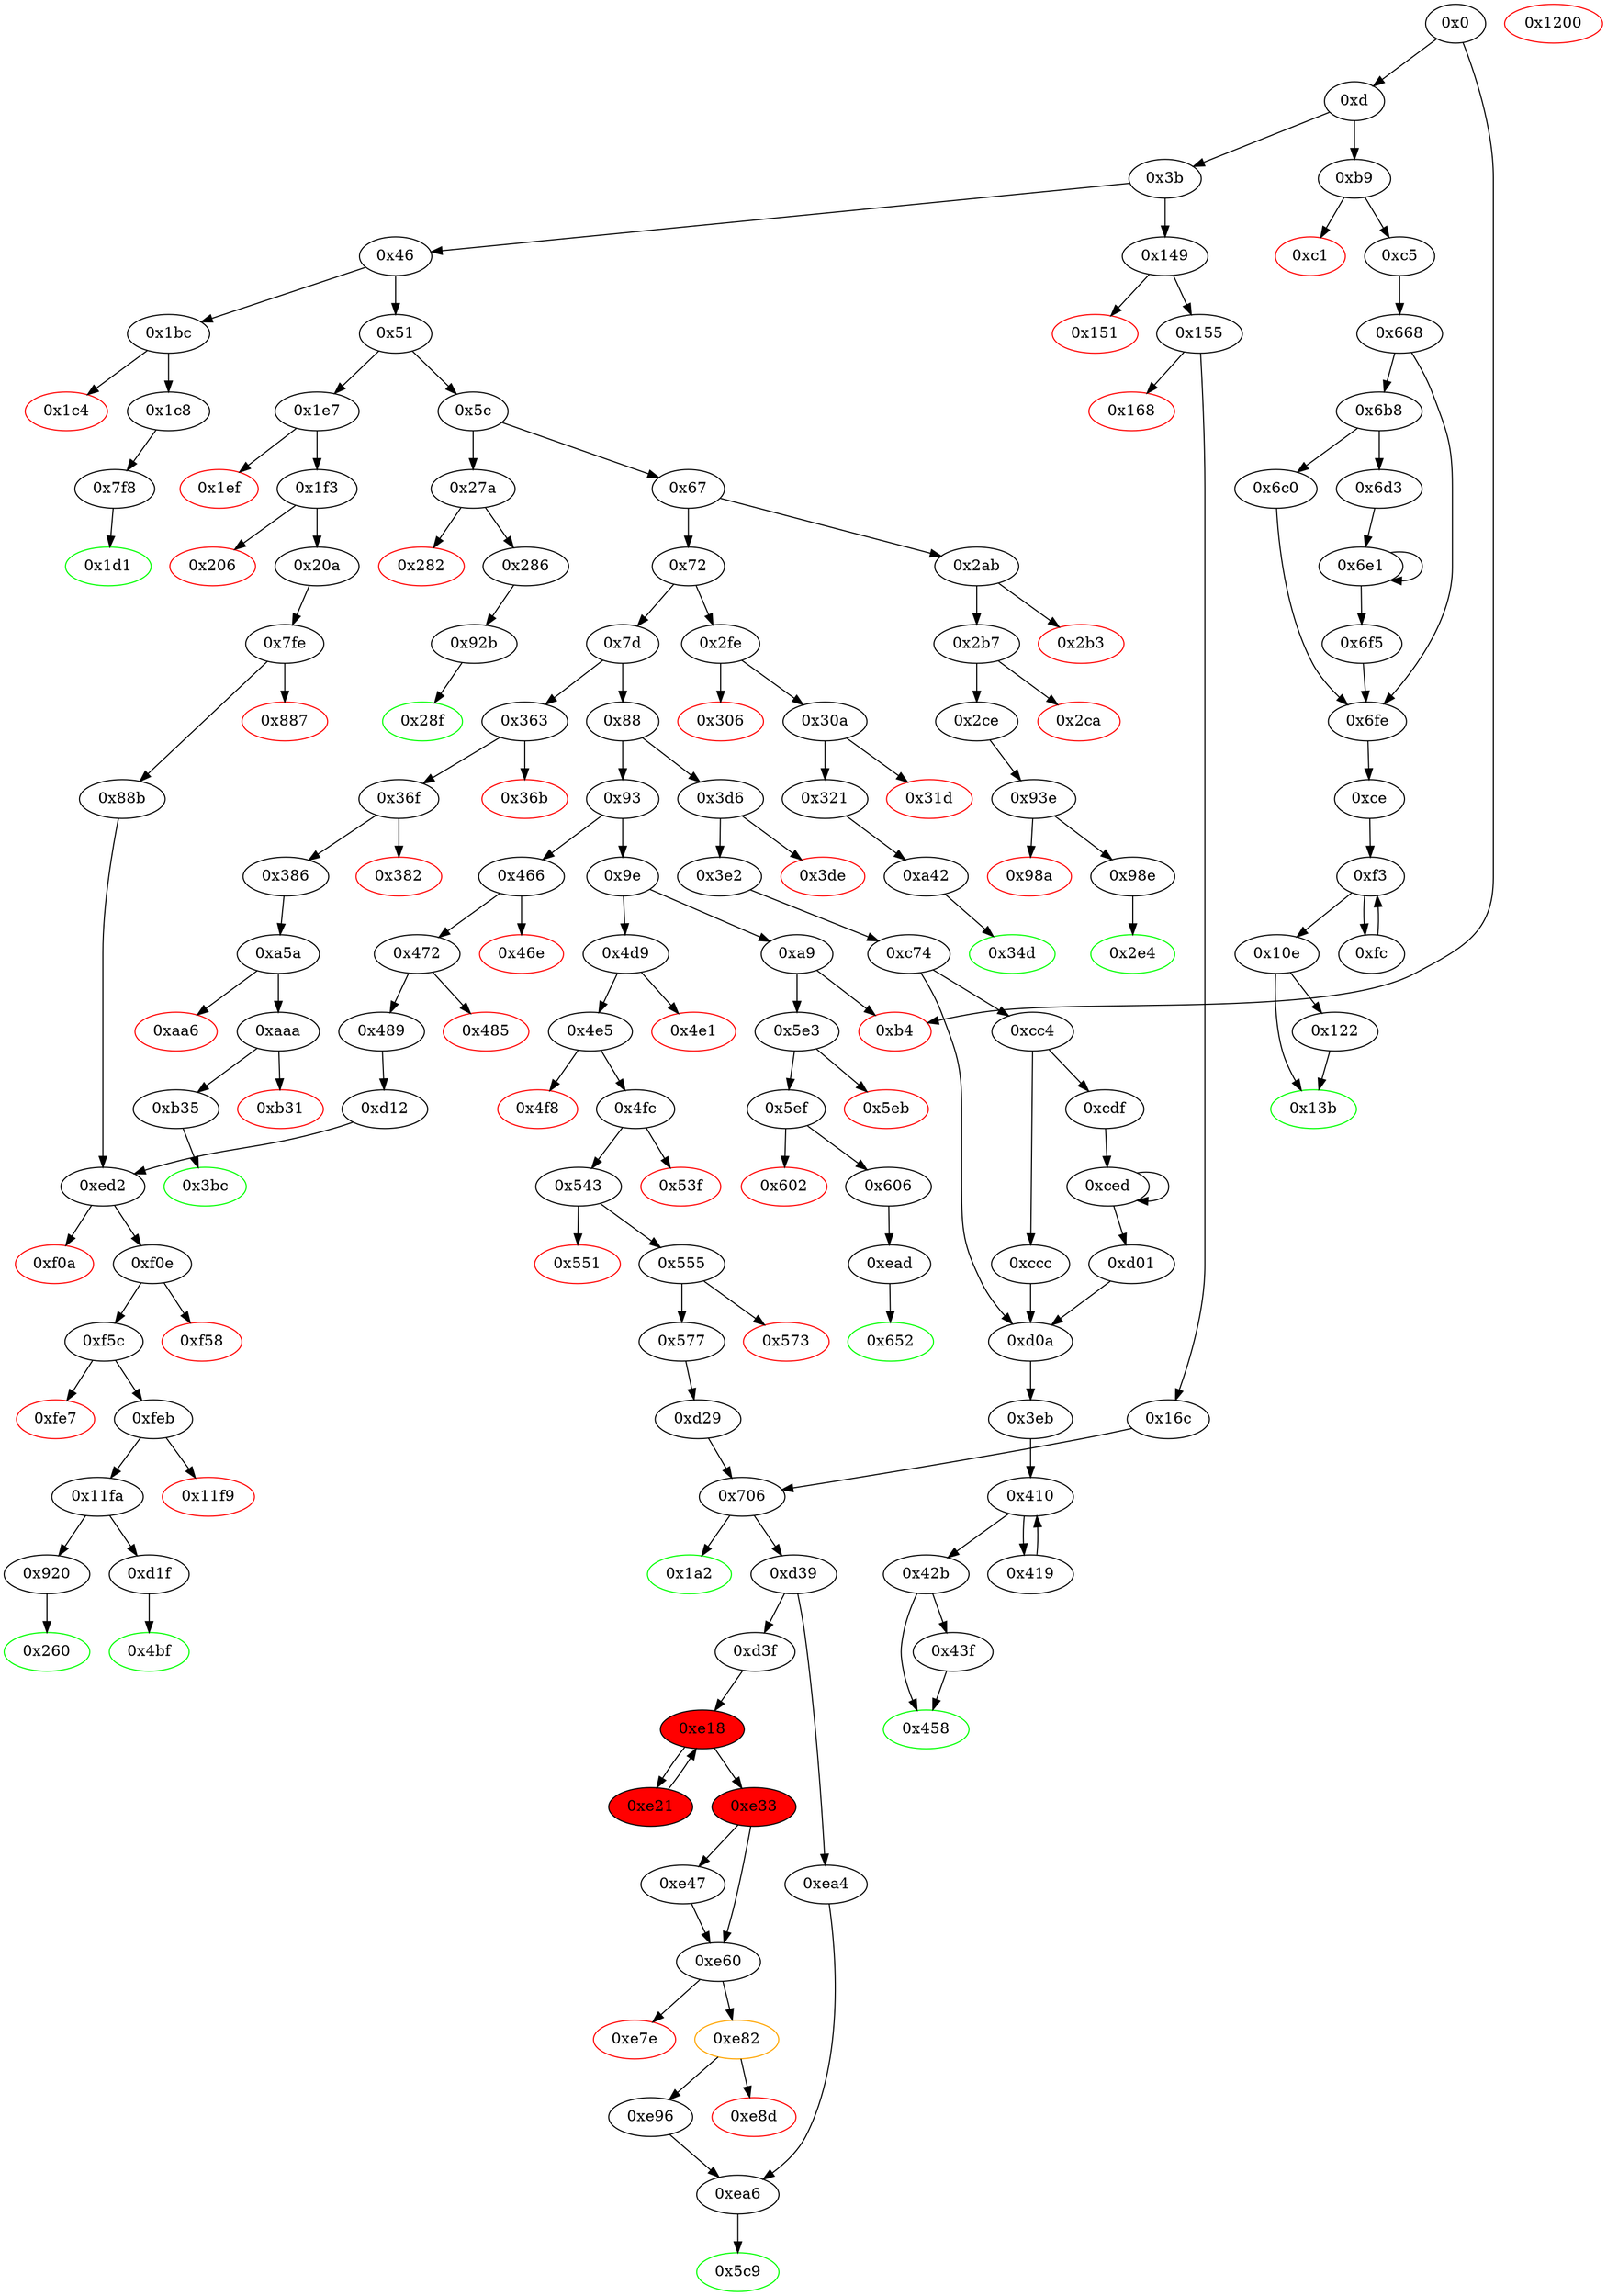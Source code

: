 digraph "" {
"0xe96" [fillcolor=white, id="0xe96", style=filled, tooltip="Block 0xe96\n[0xe96:0xea3]\n---\nPredecessors: [0xe82]\nSuccessors: [0xea6]\n---\n0xe96 JUMPDEST\n0xe97 POP\n0xe98 POP\n0xe99 POP\n0xe9a POP\n0xe9b PUSH1 0x1\n0xe9d SWAP2\n0xe9e POP\n0xe9f POP\n0xea0 PUSH2 0xea6\n0xea3 JUMP\n---\n0xe96: JUMPDEST \n0xe9b: V983 = 0x1\n0xea0: V984 = 0xea6\n0xea3: JUMP 0xea6\n---\nEntry stack: [V9, 0x5c9, V384, V387, V426, 0x0, S4, V902, 0x8f4ffcb1, S1, V976]\nStack pops: 6\nStack additions: [0x1]\nExit stack: [V9, 0x5c9, V384, V387, V426, 0x1]\n\nDef sites:\nV9: {0xd.0x2f}\n0x5c9: {0x4e5.0x4e7}\nV384: {0x4fc.0x518}\nV387: {0x4fc.0x522}\nV426: {0x577.0x58a}\n0x0: {0xd29.0xd2a}\nS4: {0xd.0x2f, 0x4fc.0x518}\nV902: {0xd3f.0xd55}\n0x8f4ffcb1: {0xd3f.0xd56}\nS1: {0xe33.0xe3c, 0xe47.0xe5d}\nV976: {0xe82.0xe86}\n"];
"0x92b" [fillcolor=white, id="0x92b", style=filled, tooltip="Block 0x92b\n[0x92b:0x93d]\n---\nPredecessors: [0x286]\nSuccessors: [0x28f]\n---\n0x92b JUMPDEST\n0x92c PUSH1 0x2\n0x92e PUSH1 0x0\n0x930 SWAP1\n0x931 SLOAD\n0x932 SWAP1\n0x933 PUSH2 0x100\n0x936 EXP\n0x937 SWAP1\n0x938 DIV\n0x939 PUSH1 0xff\n0x93b AND\n0x93c DUP2\n0x93d JUMP\n---\n0x92b: JUMPDEST \n0x92c: V650 = 0x2\n0x92e: V651 = 0x0\n0x931: V652 = S[0x2]\n0x933: V653 = 0x100\n0x936: V654 = EXP 0x100 0x0\n0x938: V655 = DIV V652 0x1\n0x939: V656 = 0xff\n0x93b: V657 = AND 0xff V655\n0x93d: JUMP 0x28f\n---\nEntry stack: [V9, 0x28f]\nStack pops: 1\nStack additions: [S0, V657]\nExit stack: [V9, 0x28f, V657]\n\nDef sites:\nV9: {0xd.0x2f}\n0x28f: {0x286.0x288}\n"];
"0xe7e" [color=red, fillcolor=white, id="0xe7e", style=filled, tooltip="Block 0xe7e\n[0xe7e:0xe81]\n---\nPredecessors: [0xe60]\nSuccessors: []\n---\n0xe7e PUSH1 0x0\n0xe80 DUP1\n0xe81 REVERT\n---\n0xe7e: V973 = 0x0\n0xe81: REVERT 0x0 0x0\n---\nEntry stack: [V9, 0x5c9, V384, V387, V426, 0x0, S10, V902, 0x8f4ffcb1, S7, 0x0, V966, V967, V966, 0x0, V902, V970]\nStack pops: 0\nStack additions: []\nExit stack: [V9, 0x5c9, V384, V387, V426, 0x0, S10, V902, 0x8f4ffcb1, S7, 0x0, V966, V967, V966, 0x0, V902, V970]\n\nDef sites:\nV9: {0xd.0x2f}\n0x5c9: {0x4e5.0x4e7}\nV384: {0x4fc.0x518}\nV387: {0x4fc.0x522}\nV426: {0x577.0x58a}\n0x0: {0xd29.0xd2a}\nS10: {0xd.0x2f, 0x4fc.0x518}\nV902: {0xd3f.0xd55}\n0x8f4ffcb1: {0xd3f.0xd56}\nS7: {0xe33.0xe3c, 0xe47.0xe5d}\n0x0: {0xe60.0xe69}\nV966: {0xe60.0xe6d}\nV967: {0xe60.0xe70}\nV966: {0xe60.0xe6d}\n0x0: {0xe60.0xe72}\nV902: {0xd3f.0xd55}\nV970: {0xe60.0xe77}\n"];
"0x282" [color=red, fillcolor=white, id="0x282", style=filled, tooltip="Block 0x282\n[0x282:0x285]\n---\nPredecessors: [0x27a]\nSuccessors: []\n---\n0x282 PUSH1 0x0\n0x284 DUP1\n0x285 REVERT\n---\n0x282: V183 = 0x0\n0x285: REVERT 0x0 0x0\n---\nEntry stack: [V9, V180]\nStack pops: 0\nStack additions: []\nExit stack: [V9, V180]\n\nDef sites:\nV9: {0xd.0x2f}\nV180: {0x27a.0x27b}\n"];
"0xb35" [fillcolor=white, id="0xb35", style=filled, tooltip="Block 0xb35\n[0xb35:0xc73]\n---\nPredecessors: [0xaaa]\nSuccessors: [0x3bc]\n---\n0xb35 JUMPDEST\n0xb36 DUP2\n0xb37 PUSH1 0x4\n0xb39 PUSH1 0x0\n0xb3b DUP6\n0xb3c PUSH20 0xffffffffffffffffffffffffffffffffffffffff\n0xb51 AND\n0xb52 PUSH20 0xffffffffffffffffffffffffffffffffffffffff\n0xb67 AND\n0xb68 DUP2\n0xb69 MSTORE\n0xb6a PUSH1 0x20\n0xb6c ADD\n0xb6d SWAP1\n0xb6e DUP2\n0xb6f MSTORE\n0xb70 PUSH1 0x20\n0xb72 ADD\n0xb73 PUSH1 0x0\n0xb75 SHA3\n0xb76 PUSH1 0x0\n0xb78 DUP3\n0xb79 DUP3\n0xb7a SLOAD\n0xb7b SUB\n0xb7c SWAP3\n0xb7d POP\n0xb7e POP\n0xb7f DUP2\n0xb80 SWAP1\n0xb81 SSTORE\n0xb82 POP\n0xb83 DUP2\n0xb84 PUSH1 0x5\n0xb86 PUSH1 0x0\n0xb88 DUP6\n0xb89 PUSH20 0xffffffffffffffffffffffffffffffffffffffff\n0xb9e AND\n0xb9f PUSH20 0xffffffffffffffffffffffffffffffffffffffff\n0xbb4 AND\n0xbb5 DUP2\n0xbb6 MSTORE\n0xbb7 PUSH1 0x20\n0xbb9 ADD\n0xbba SWAP1\n0xbbb DUP2\n0xbbc MSTORE\n0xbbd PUSH1 0x20\n0xbbf ADD\n0xbc0 PUSH1 0x0\n0xbc2 SHA3\n0xbc3 PUSH1 0x0\n0xbc5 CALLER\n0xbc6 PUSH20 0xffffffffffffffffffffffffffffffffffffffff\n0xbdb AND\n0xbdc PUSH20 0xffffffffffffffffffffffffffffffffffffffff\n0xbf1 AND\n0xbf2 DUP2\n0xbf3 MSTORE\n0xbf4 PUSH1 0x20\n0xbf6 ADD\n0xbf7 SWAP1\n0xbf8 DUP2\n0xbf9 MSTORE\n0xbfa PUSH1 0x20\n0xbfc ADD\n0xbfd PUSH1 0x0\n0xbff SHA3\n0xc00 PUSH1 0x0\n0xc02 DUP3\n0xc03 DUP3\n0xc04 SLOAD\n0xc05 SUB\n0xc06 SWAP3\n0xc07 POP\n0xc08 POP\n0xc09 DUP2\n0xc0a SWAP1\n0xc0b SSTORE\n0xc0c POP\n0xc0d DUP2\n0xc0e PUSH1 0x3\n0xc10 PUSH1 0x0\n0xc12 DUP3\n0xc13 DUP3\n0xc14 SLOAD\n0xc15 SUB\n0xc16 SWAP3\n0xc17 POP\n0xc18 POP\n0xc19 DUP2\n0xc1a SWAP1\n0xc1b SSTORE\n0xc1c POP\n0xc1d DUP3\n0xc1e PUSH20 0xffffffffffffffffffffffffffffffffffffffff\n0xc33 AND\n0xc34 PUSH32 0xcc16f5dbb4873280815c1ee09dbd06736cffcc184412cf7a71a0fdb75d397ca5\n0xc55 DUP4\n0xc56 PUSH1 0x40\n0xc58 MLOAD\n0xc59 DUP1\n0xc5a DUP3\n0xc5b DUP2\n0xc5c MSTORE\n0xc5d PUSH1 0x20\n0xc5f ADD\n0xc60 SWAP2\n0xc61 POP\n0xc62 POP\n0xc63 PUSH1 0x40\n0xc65 MLOAD\n0xc66 DUP1\n0xc67 SWAP2\n0xc68 SUB\n0xc69 SWAP1\n0xc6a LOG2\n0xc6b PUSH1 0x1\n0xc6d SWAP1\n0xc6e POP\n0xc6f SWAP3\n0xc70 SWAP2\n0xc71 POP\n0xc72 POP\n0xc73 JUMP\n---\n0xb35: JUMPDEST \n0xb37: V770 = 0x4\n0xb39: V771 = 0x0\n0xb3c: V772 = 0xffffffffffffffffffffffffffffffffffffffff\n0xb51: V773 = AND 0xffffffffffffffffffffffffffffffffffffffff V269\n0xb52: V774 = 0xffffffffffffffffffffffffffffffffffffffff\n0xb67: V775 = AND 0xffffffffffffffffffffffffffffffffffffffff V773\n0xb69: M[0x0] = V775\n0xb6a: V776 = 0x20\n0xb6c: V777 = ADD 0x20 0x0\n0xb6f: M[0x20] = 0x4\n0xb70: V778 = 0x20\n0xb72: V779 = ADD 0x20 0x20\n0xb73: V780 = 0x0\n0xb75: V781 = SHA3 0x0 0x40\n0xb76: V782 = 0x0\n0xb7a: V783 = S[V781]\n0xb7b: V784 = SUB V783 V272\n0xb81: S[V781] = V784\n0xb84: V785 = 0x5\n0xb86: V786 = 0x0\n0xb89: V787 = 0xffffffffffffffffffffffffffffffffffffffff\n0xb9e: V788 = AND 0xffffffffffffffffffffffffffffffffffffffff V269\n0xb9f: V789 = 0xffffffffffffffffffffffffffffffffffffffff\n0xbb4: V790 = AND 0xffffffffffffffffffffffffffffffffffffffff V788\n0xbb6: M[0x0] = V790\n0xbb7: V791 = 0x20\n0xbb9: V792 = ADD 0x20 0x0\n0xbbc: M[0x20] = 0x5\n0xbbd: V793 = 0x20\n0xbbf: V794 = ADD 0x20 0x20\n0xbc0: V795 = 0x0\n0xbc2: V796 = SHA3 0x0 0x40\n0xbc3: V797 = 0x0\n0xbc5: V798 = CALLER\n0xbc6: V799 = 0xffffffffffffffffffffffffffffffffffffffff\n0xbdb: V800 = AND 0xffffffffffffffffffffffffffffffffffffffff V798\n0xbdc: V801 = 0xffffffffffffffffffffffffffffffffffffffff\n0xbf1: V802 = AND 0xffffffffffffffffffffffffffffffffffffffff V800\n0xbf3: M[0x0] = V802\n0xbf4: V803 = 0x20\n0xbf6: V804 = ADD 0x20 0x0\n0xbf9: M[0x20] = V796\n0xbfa: V805 = 0x20\n0xbfc: V806 = ADD 0x20 0x20\n0xbfd: V807 = 0x0\n0xbff: V808 = SHA3 0x0 0x40\n0xc00: V809 = 0x0\n0xc04: V810 = S[V808]\n0xc05: V811 = SUB V810 V272\n0xc0b: S[V808] = V811\n0xc0e: V812 = 0x3\n0xc10: V813 = 0x0\n0xc14: V814 = S[0x3]\n0xc15: V815 = SUB V814 V272\n0xc1b: S[0x3] = V815\n0xc1e: V816 = 0xffffffffffffffffffffffffffffffffffffffff\n0xc33: V817 = AND 0xffffffffffffffffffffffffffffffffffffffff V269\n0xc34: V818 = 0xcc16f5dbb4873280815c1ee09dbd06736cffcc184412cf7a71a0fdb75d397ca5\n0xc56: V819 = 0x40\n0xc58: V820 = M[0x40]\n0xc5c: M[V820] = V272\n0xc5d: V821 = 0x20\n0xc5f: V822 = ADD 0x20 V820\n0xc63: V823 = 0x40\n0xc65: V824 = M[0x40]\n0xc68: V825 = SUB V822 V824\n0xc6a: LOG V824 V825 0xcc16f5dbb4873280815c1ee09dbd06736cffcc184412cf7a71a0fdb75d397ca5 V817\n0xc6b: V826 = 0x1\n0xc73: JUMP 0x3bc\n---\nEntry stack: [V9, 0x3bc, V269, V272, 0x0]\nStack pops: 4\nStack additions: [0x1]\nExit stack: [V9, 0x1]\n\nDef sites:\nV9: {0xd.0x2f}\n0x3bc: {0x36f.0x371}\nV269: {0x386.0x3a2}\nV272: {0x386.0x3ac}\n0x0: {0xa5a.0xa5b}\n"];
"0x6b8" [fillcolor=white, id="0x6b8", style=filled, tooltip="Block 0x6b8\n[0x6b8:0x6bf]\n---\nPredecessors: [0x668]\nSuccessors: [0x6c0, 0x6d3]\n---\n0x6b8 DUP1\n0x6b9 PUSH1 0x1f\n0x6bb LT\n0x6bc PUSH2 0x6d3\n0x6bf JUMPI\n---\n0x6b9: V521 = 0x1f\n0x6bb: V522 = LT 0x1f V518\n0x6bc: V523 = 0x6d3\n0x6bf: JUMPI 0x6d3 V522\n---\nEntry stack: [V9, 0xce, V503, 0x0, V494, V507, 0x0, V518]\nStack pops: 1\nStack additions: [S0]\nExit stack: [V9, 0xce, V503, 0x0, V494, V507, 0x0, V518]\n\nDef sites:\nV9: {0xd.0x2f}\n0xce: {0xc5.0xc7}\nV503: {0x668.0x68d}\n0x0: {0x668.0x669}\nV494: {0x668.0x67d}\nV507: {0x668.0x69d}\n0x0: {0x668.0x669}\nV518: {0x668.0x6b1}\n"];
"0xce" [fillcolor=white, id="0xce", style=filled, tooltip="Block 0xce\n[0xce:0xf2]\n---\nPredecessors: [0x6fe]\nSuccessors: [0xf3]\n---\n0xce JUMPDEST\n0xcf PUSH1 0x40\n0xd1 MLOAD\n0xd2 DUP1\n0xd3 DUP1\n0xd4 PUSH1 0x20\n0xd6 ADD\n0xd7 DUP3\n0xd8 DUP2\n0xd9 SUB\n0xda DUP3\n0xdb MSTORE\n0xdc DUP4\n0xdd DUP2\n0xde DUP2\n0xdf MLOAD\n0xe0 DUP2\n0xe1 MSTORE\n0xe2 PUSH1 0x20\n0xe4 ADD\n0xe5 SWAP2\n0xe6 POP\n0xe7 DUP1\n0xe8 MLOAD\n0xe9 SWAP1\n0xea PUSH1 0x20\n0xec ADD\n0xed SWAP1\n0xee DUP1\n0xef DUP4\n0xf0 DUP4\n0xf1 PUSH1 0x0\n---\n0xce: JUMPDEST \n0xcf: V53 = 0x40\n0xd1: V54 = M[0x40]\n0xd4: V55 = 0x20\n0xd6: V56 = ADD 0x20 V54\n0xd9: V57 = SUB V56 V54\n0xdb: M[V54] = V57\n0xdf: V58 = M[V503]\n0xe1: M[V56] = V58\n0xe2: V59 = 0x20\n0xe4: V60 = ADD 0x20 V56\n0xe8: V61 = M[V503]\n0xea: V62 = 0x20\n0xec: V63 = ADD 0x20 V503\n0xf1: V64 = 0x0\n---\nEntry stack: [V9, 0xce, V503]\nStack pops: 1\nStack additions: [S0, V54, V54, V60, V63, V61, V61, V60, V63, 0x0]\nExit stack: [V9, 0xce, V503, V54, V54, V60, V63, V61, V61, V60, V63, 0x0]\n\nDef sites:\nV9: {0xd.0x2f}\n0xce: {0xc5.0xc7}\nV503: {0x668.0x68d}\n"];
"0xf0a" [color=red, fillcolor=white, id="0xf0a", style=filled, tooltip="Block 0xf0a\n[0xf0a:0xf0d]\n---\nPredecessors: [0xed2]\nSuccessors: []\n---\n0xf0a PUSH1 0x0\n0xf0c DUP1\n0xf0d REVERT\n---\n0xf0a: V1008 = 0x0\n0xf0d: REVERT 0x0 0x0\n---\nEntry stack: [V9, S8, S7, S6, S5, 0x0, {0x920, 0xd1f}, S2, S1, S0]\nStack pops: 0\nStack additions: []\nExit stack: [V9, S8, S7, S6, S5, 0x0, {0x920, 0xd1f}, S2, S1, S0]\n\nDef sites:\nV9: {0xd.0x2f}\nS8: {0x1f3.0x1f5, 0xd.0x2f}\nS7: {0x20a.0x226, 0x472.0x474}\nS6: {0x489.0x4a5, 0x20a.0x246}\nS5: {0x489.0x4af, 0x20a.0x250}\n0x0: {0xd12.0xd13, 0x7fe.0x7ff}\n{0x920, 0xd1f}: {0x88b.0x916, 0xd12.0xd15}\nS2: {0x20a.0x226, 0xd12.0xd18}\nS1: {0x489.0x4a5, 0x20a.0x246}\nS0: {0x489.0x4af, 0x20a.0x250}\n"];
"0x98a" [color=red, fillcolor=white, id="0x98a", style=filled, tooltip="Block 0x98a\n[0x98a:0x98d]\n---\nPredecessors: [0x93e]\nSuccessors: []\n---\n0x98a PUSH1 0x0\n0x98c DUP1\n0x98d REVERT\n---\n0x98a: V678 = 0x0\n0x98d: REVERT 0x0 0x0\n---\nEntry stack: [V9, 0x2e4, V211, 0x0]\nStack pops: 0\nStack additions: []\nExit stack: [V9, 0x2e4, V211, 0x0]\n\nDef sites:\nV9: {0xd.0x2f}\n0x2e4: {0x2b7.0x2b9}\nV211: {0x2ce.0x2d4}\n0x0: {0x93e.0x93f}\n"];
"0x98e" [fillcolor=white, id="0x98e", style=filled, tooltip="Block 0x98e\n[0x98e:0xa41]\n---\nPredecessors: [0x93e]\nSuccessors: [0x2e4]\n---\n0x98e JUMPDEST\n0x98f DUP2\n0x990 PUSH1 0x4\n0x992 PUSH1 0x0\n0x994 CALLER\n0x995 PUSH20 0xffffffffffffffffffffffffffffffffffffffff\n0x9aa AND\n0x9ab PUSH20 0xffffffffffffffffffffffffffffffffffffffff\n0x9c0 AND\n0x9c1 DUP2\n0x9c2 MSTORE\n0x9c3 PUSH1 0x20\n0x9c5 ADD\n0x9c6 SWAP1\n0x9c7 DUP2\n0x9c8 MSTORE\n0x9c9 PUSH1 0x20\n0x9cb ADD\n0x9cc PUSH1 0x0\n0x9ce SHA3\n0x9cf PUSH1 0x0\n0x9d1 DUP3\n0x9d2 DUP3\n0x9d3 SLOAD\n0x9d4 SUB\n0x9d5 SWAP3\n0x9d6 POP\n0x9d7 POP\n0x9d8 DUP2\n0x9d9 SWAP1\n0x9da SSTORE\n0x9db POP\n0x9dc DUP2\n0x9dd PUSH1 0x3\n0x9df PUSH1 0x0\n0x9e1 DUP3\n0x9e2 DUP3\n0x9e3 SLOAD\n0x9e4 SUB\n0x9e5 SWAP3\n0x9e6 POP\n0x9e7 POP\n0x9e8 DUP2\n0x9e9 SWAP1\n0x9ea SSTORE\n0x9eb POP\n0x9ec CALLER\n0x9ed PUSH20 0xffffffffffffffffffffffffffffffffffffffff\n0xa02 AND\n0xa03 PUSH32 0xcc16f5dbb4873280815c1ee09dbd06736cffcc184412cf7a71a0fdb75d397ca5\n0xa24 DUP4\n0xa25 PUSH1 0x40\n0xa27 MLOAD\n0xa28 DUP1\n0xa29 DUP3\n0xa2a DUP2\n0xa2b MSTORE\n0xa2c PUSH1 0x20\n0xa2e ADD\n0xa2f SWAP2\n0xa30 POP\n0xa31 POP\n0xa32 PUSH1 0x40\n0xa34 MLOAD\n0xa35 DUP1\n0xa36 SWAP2\n0xa37 SUB\n0xa38 SWAP1\n0xa39 LOG2\n0xa3a PUSH1 0x1\n0xa3c SWAP1\n0xa3d POP\n0xa3e SWAP2\n0xa3f SWAP1\n0xa40 POP\n0xa41 JUMP\n---\n0x98e: JUMPDEST \n0x990: V679 = 0x4\n0x992: V680 = 0x0\n0x994: V681 = CALLER\n0x995: V682 = 0xffffffffffffffffffffffffffffffffffffffff\n0x9aa: V683 = AND 0xffffffffffffffffffffffffffffffffffffffff V681\n0x9ab: V684 = 0xffffffffffffffffffffffffffffffffffffffff\n0x9c0: V685 = AND 0xffffffffffffffffffffffffffffffffffffffff V683\n0x9c2: M[0x0] = V685\n0x9c3: V686 = 0x20\n0x9c5: V687 = ADD 0x20 0x0\n0x9c8: M[0x20] = 0x4\n0x9c9: V688 = 0x20\n0x9cb: V689 = ADD 0x20 0x20\n0x9cc: V690 = 0x0\n0x9ce: V691 = SHA3 0x0 0x40\n0x9cf: V692 = 0x0\n0x9d3: V693 = S[V691]\n0x9d4: V694 = SUB V693 V211\n0x9da: S[V691] = V694\n0x9dd: V695 = 0x3\n0x9df: V696 = 0x0\n0x9e3: V697 = S[0x3]\n0x9e4: V698 = SUB V697 V211\n0x9ea: S[0x3] = V698\n0x9ec: V699 = CALLER\n0x9ed: V700 = 0xffffffffffffffffffffffffffffffffffffffff\n0xa02: V701 = AND 0xffffffffffffffffffffffffffffffffffffffff V699\n0xa03: V702 = 0xcc16f5dbb4873280815c1ee09dbd06736cffcc184412cf7a71a0fdb75d397ca5\n0xa25: V703 = 0x40\n0xa27: V704 = M[0x40]\n0xa2b: M[V704] = V211\n0xa2c: V705 = 0x20\n0xa2e: V706 = ADD 0x20 V704\n0xa32: V707 = 0x40\n0xa34: V708 = M[0x40]\n0xa37: V709 = SUB V706 V708\n0xa39: LOG V708 V709 0xcc16f5dbb4873280815c1ee09dbd06736cffcc184412cf7a71a0fdb75d397ca5 V701\n0xa3a: V710 = 0x1\n0xa41: JUMP 0x2e4\n---\nEntry stack: [V9, 0x2e4, V211, 0x0]\nStack pops: 3\nStack additions: [0x1]\nExit stack: [V9, 0x1]\n\nDef sites:\nV9: {0xd.0x2f}\n0x2e4: {0x2b7.0x2b9}\nV211: {0x2ce.0x2d4}\n0x0: {0x93e.0x93f}\n"];
"0xccc" [fillcolor=white, id="0xccc", style=filled, tooltip="Block 0xccc\n[0xccc:0xcde]\n---\nPredecessors: [0xcc4]\nSuccessors: [0xd0a]\n---\n0xccc PUSH2 0x100\n0xccf DUP1\n0xcd0 DUP4\n0xcd1 SLOAD\n0xcd2 DIV\n0xcd3 MUL\n0xcd4 DUP4\n0xcd5 MSTORE\n0xcd6 SWAP2\n0xcd7 PUSH1 0x20\n0xcd9 ADD\n0xcda SWAP2\n0xcdb PUSH2 0xd0a\n0xcde JUMP\n---\n0xccc: V868 = 0x100\n0xcd1: V869 = S[0x1]\n0xcd2: V870 = DIV V869 0x100\n0xcd3: V871 = MUL V870 0x100\n0xcd5: M[V851] = V871\n0xcd7: V872 = 0x20\n0xcd9: V873 = ADD 0x20 V851\n0xcdb: V874 = 0xd0a\n0xcde: JUMP 0xd0a\n---\nEntry stack: [V9, 0x3eb, V847, 0x1, V838, V851, 0x1, V862]\nStack pops: 3\nStack additions: [V873, S1, S0]\nExit stack: [V9, 0x3eb, V847, 0x1, V838, V873, 0x1, V862]\n\nDef sites:\nV9: {0xd.0x2f}\n0x3eb: {0x3e2.0x3e4}\nV847: {0xc74.0xc99}\n0x1: {0xc74.0xc75}\nV838: {0xc74.0xc89}\nV851: {0xc74.0xca9}\n0x1: {0xc74.0xc75}\nV862: {0xc74.0xcbd}\n"];
"0x2b7" [fillcolor=white, id="0x2b7", style=filled, tooltip="Block 0x2b7\n[0x2b7:0x2c9]\n---\nPredecessors: [0x2ab]\nSuccessors: [0x2ca, 0x2ce]\n---\n0x2b7 JUMPDEST\n0x2b8 POP\n0x2b9 PUSH2 0x2e4\n0x2bc PUSH1 0x4\n0x2be DUP1\n0x2bf CALLDATASIZE\n0x2c0 SUB\n0x2c1 PUSH1 0x20\n0x2c3 DUP2\n0x2c4 LT\n0x2c5 ISZERO\n0x2c6 PUSH2 0x2ce\n0x2c9 JUMPI\n---\n0x2b7: JUMPDEST \n0x2b9: V201 = 0x2e4\n0x2bc: V202 = 0x4\n0x2bf: V203 = CALLDATASIZE\n0x2c0: V204 = SUB V203 0x4\n0x2c1: V205 = 0x20\n0x2c4: V206 = LT V204 0x20\n0x2c5: V207 = ISZERO V206\n0x2c6: V208 = 0x2ce\n0x2c9: JUMPI 0x2ce V207\n---\nEntry stack: [V9, V197]\nStack pops: 1\nStack additions: [0x2e4, 0x4, V204]\nExit stack: [V9, 0x2e4, 0x4, V204]\n\nDef sites:\nV9: {0xd.0x2f}\nV197: {0x2ab.0x2ac}\n"];
"0xcdf" [fillcolor=white, id="0xcdf", style=filled, tooltip="Block 0xcdf\n[0xcdf:0xcec]\n---\nPredecessors: [0xcc4]\nSuccessors: [0xced]\n---\n0xcdf JUMPDEST\n0xce0 DUP3\n0xce1 ADD\n0xce2 SWAP2\n0xce3 SWAP1\n0xce4 PUSH1 0x0\n0xce6 MSTORE\n0xce7 PUSH1 0x20\n0xce9 PUSH1 0x0\n0xceb SHA3\n0xcec SWAP1\n---\n0xcdf: JUMPDEST \n0xce1: V875 = ADD V851 V862\n0xce4: V876 = 0x0\n0xce6: M[0x0] = 0x1\n0xce7: V877 = 0x20\n0xce9: V878 = 0x0\n0xceb: V879 = SHA3 0x0 0x20\n---\nEntry stack: [V9, 0x3eb, V847, 0x1, V838, V851, 0x1, V862]\nStack pops: 3\nStack additions: [V875, V879, S2]\nExit stack: [V9, 0x3eb, V847, 0x1, V838, V875, V879, V851]\n\nDef sites:\nV9: {0xd.0x2f}\n0x3eb: {0x3e2.0x3e4}\nV847: {0xc74.0xc99}\n0x1: {0xc74.0xc75}\nV838: {0xc74.0xc89}\nV851: {0xc74.0xca9}\n0x1: {0xc74.0xc75}\nV862: {0xc74.0xcbd}\n"];
"0xd3f" [fillcolor=white, id="0xd3f", style=filled, tooltip="Block 0xd3f\n[0xd3f:0xe17]\n---\nPredecessors: [0xd39]\nSuccessors: [0xe18]\n---\n0xd3f DUP1\n0xd40 PUSH20 0xffffffffffffffffffffffffffffffffffffffff\n0xd55 AND\n0xd56 PUSH4 0x8f4ffcb1\n0xd5b CALLER\n0xd5c DUP7\n0xd5d ADDRESS\n0xd5e DUP8\n0xd5f PUSH1 0x40\n0xd61 MLOAD\n0xd62 DUP6\n0xd63 PUSH4 0xffffffff\n0xd68 AND\n0xd69 PUSH29 0x100000000000000000000000000000000000000000000000000000000\n0xd87 MUL\n0xd88 DUP2\n0xd89 MSTORE\n0xd8a PUSH1 0x4\n0xd8c ADD\n0xd8d DUP1\n0xd8e DUP6\n0xd8f PUSH20 0xffffffffffffffffffffffffffffffffffffffff\n0xda4 AND\n0xda5 PUSH20 0xffffffffffffffffffffffffffffffffffffffff\n0xdba AND\n0xdbb DUP2\n0xdbc MSTORE\n0xdbd PUSH1 0x20\n0xdbf ADD\n0xdc0 DUP5\n0xdc1 DUP2\n0xdc2 MSTORE\n0xdc3 PUSH1 0x20\n0xdc5 ADD\n0xdc6 DUP4\n0xdc7 PUSH20 0xffffffffffffffffffffffffffffffffffffffff\n0xddc AND\n0xddd PUSH20 0xffffffffffffffffffffffffffffffffffffffff\n0xdf2 AND\n0xdf3 DUP2\n0xdf4 MSTORE\n0xdf5 PUSH1 0x20\n0xdf7 ADD\n0xdf8 DUP1\n0xdf9 PUSH1 0x20\n0xdfb ADD\n0xdfc DUP3\n0xdfd DUP2\n0xdfe SUB\n0xdff DUP3\n0xe00 MSTORE\n0xe01 DUP4\n0xe02 DUP2\n0xe03 DUP2\n0xe04 MLOAD\n0xe05 DUP2\n0xe06 MSTORE\n0xe07 PUSH1 0x20\n0xe09 ADD\n0xe0a SWAP2\n0xe0b POP\n0xe0c DUP1\n0xe0d MLOAD\n0xe0e SWAP1\n0xe0f PUSH1 0x20\n0xe11 ADD\n0xe12 SWAP1\n0xe13 DUP1\n0xe14 DUP4\n0xe15 DUP4\n0xe16 PUSH1 0x0\n---\n0xd40: V901 = 0xffffffffffffffffffffffffffffffffffffffff\n0xd55: V902 = AND 0xffffffffffffffffffffffffffffffffffffffff S0\n0xd56: V903 = 0x8f4ffcb1\n0xd5b: V904 = CALLER\n0xd5d: V905 = ADDRESS\n0xd5f: V906 = 0x40\n0xd61: V907 = M[0x40]\n0xd63: V908 = 0xffffffff\n0xd68: V909 = AND 0xffffffff 0x8f4ffcb1\n0xd69: V910 = 0x100000000000000000000000000000000000000000000000000000000\n0xd87: V911 = MUL 0x100000000000000000000000000000000000000000000000000000000 0x8f4ffcb1\n0xd89: M[V907] = 0x8f4ffcb100000000000000000000000000000000000000000000000000000000\n0xd8a: V912 = 0x4\n0xd8c: V913 = ADD 0x4 V907\n0xd8f: V914 = 0xffffffffffffffffffffffffffffffffffffffff\n0xda4: V915 = AND 0xffffffffffffffffffffffffffffffffffffffff V904\n0xda5: V916 = 0xffffffffffffffffffffffffffffffffffffffff\n0xdba: V917 = AND 0xffffffffffffffffffffffffffffffffffffffff V915\n0xdbc: M[V913] = V917\n0xdbd: V918 = 0x20\n0xdbf: V919 = ADD 0x20 V913\n0xdc2: M[V919] = V387\n0xdc3: V920 = 0x20\n0xdc5: V921 = ADD 0x20 V919\n0xdc7: V922 = 0xffffffffffffffffffffffffffffffffffffffff\n0xddc: V923 = AND 0xffffffffffffffffffffffffffffffffffffffff V905\n0xddd: V924 = 0xffffffffffffffffffffffffffffffffffffffff\n0xdf2: V925 = AND 0xffffffffffffffffffffffffffffffffffffffff V923\n0xdf4: M[V921] = V925\n0xdf5: V926 = 0x20\n0xdf7: V927 = ADD 0x20 V921\n0xdf9: V928 = 0x20\n0xdfb: V929 = ADD 0x20 V927\n0xdfe: V930 = SUB V929 V913\n0xe00: M[V927] = V930\n0xe04: V931 = M[V426]\n0xe06: M[V929] = V931\n0xe07: V932 = 0x20\n0xe09: V933 = ADD 0x20 V929\n0xe0d: V934 = M[V426]\n0xe0f: V935 = 0x20\n0xe11: V936 = ADD 0x20 V426\n0xe16: V937 = 0x0\n---\nEntry stack: [V9, 0x5c9, V384, V387, V426, 0x0, S0]\nStack pops: 4\nStack additions: [S3, S2, S1, S0, V902, 0x8f4ffcb1, V904, S3, V905, S2, V913, V927, V933, V936, V934, V934, V933, V936, 0x0]\nExit stack: [V9, 0x5c9, V384, V387, V426, 0x0, S0, V902, 0x8f4ffcb1, V904, V387, V905, V426, V913, V927, V933, V936, V934, V934, V933, V936, 0x0]\n\nDef sites:\nV9: {0xd.0x2f}\n0x5c9: {0x4e5.0x4e7}\nV384: {0x4fc.0x518}\nV387: {0x4fc.0x522}\nV426: {0x577.0x58a}\n0x0: {0xd29.0xd2a}\nS0: {0xd.0x2f, 0x4fc.0x518}\n"];
"0x920" [fillcolor=white, id="0x920", style=filled, tooltip="Block 0x920\n[0x920:0x92a]\n---\nPredecessors: [0x11fa]\nSuccessors: [0x260]\n---\n0x920 JUMPDEST\n0x921 PUSH1 0x1\n0x923 SWAP1\n0x924 POP\n0x925 SWAP4\n0x926 SWAP3\n0x927 POP\n0x928 POP\n0x929 POP\n0x92a JUMP\n---\n0x920: JUMPDEST \n0x921: V649 = 0x1\n0x92a: JUMP S4\n---\nEntry stack: [V9, S4, S3, S2, S1, 0x0]\nStack pops: 5\nStack additions: [0x1]\nExit stack: [V9, 0x1]\n\nDef sites:\nV9: {0xd.0x2f}\nS4: {0x1f3.0x1f5, 0xd.0x2f}\nS3: {0x20a.0x226, 0x472.0x474}\nS2: {0x489.0x4a5, 0x20a.0x246}\nS1: {0x489.0x4af, 0x20a.0x250}\n0x0: {0xd12.0xd13, 0x7fe.0x7ff}\n"];
"0x3b" [fillcolor=white, id="0x3b", style=filled, tooltip="Block 0x3b\n[0x3b:0x45]\n---\nPredecessors: [0xd]\nSuccessors: [0x46, 0x149]\n---\n0x3b DUP1\n0x3c PUSH4 0x95ea7b3\n0x41 EQ\n0x42 PUSH2 0x149\n0x45 JUMPI\n---\n0x3c: V13 = 0x95ea7b3\n0x41: V14 = EQ 0x95ea7b3 V9\n0x42: V15 = 0x149\n0x45: JUMPI 0x149 V14\n---\nEntry stack: [V9]\nStack pops: 1\nStack additions: [S0]\nExit stack: [V9]\n\nDef sites:\nV9: {0xd.0x2f}\n"];
"0x5ef" [fillcolor=white, id="0x5ef", style=filled, tooltip="Block 0x5ef\n[0x5ef:0x601]\n---\nPredecessors: [0x5e3]\nSuccessors: [0x602, 0x606]\n---\n0x5ef JUMPDEST\n0x5f0 POP\n0x5f1 PUSH2 0x652\n0x5f4 PUSH1 0x4\n0x5f6 DUP1\n0x5f7 CALLDATASIZE\n0x5f8 SUB\n0x5f9 PUSH1 0x40\n0x5fb DUP2\n0x5fc LT\n0x5fd ISZERO\n0x5fe PUSH2 0x606\n0x601 JUMPI\n---\n0x5ef: JUMPDEST \n0x5f1: V455 = 0x652\n0x5f4: V456 = 0x4\n0x5f7: V457 = CALLDATASIZE\n0x5f8: V458 = SUB V457 0x4\n0x5f9: V459 = 0x40\n0x5fc: V460 = LT V458 0x40\n0x5fd: V461 = ISZERO V460\n0x5fe: V462 = 0x606\n0x601: JUMPI 0x606 V461\n---\nEntry stack: [V9, V451]\nStack pops: 1\nStack additions: [0x652, 0x4, V458]\nExit stack: [V9, 0x652, 0x4, V458]\n\nDef sites:\nV9: {0xd.0x2f}\nV451: {0x5e3.0x5e4}\n"];
"0x321" [fillcolor=white, id="0x321", style=filled, tooltip="Block 0x321\n[0x321:0x34c]\n---\nPredecessors: [0x30a]\nSuccessors: [0xa42]\n---\n0x321 JUMPDEST\n0x322 DUP2\n0x323 ADD\n0x324 SWAP1\n0x325 DUP1\n0x326 DUP1\n0x327 CALLDATALOAD\n0x328 PUSH20 0xffffffffffffffffffffffffffffffffffffffff\n0x33d AND\n0x33e SWAP1\n0x33f PUSH1 0x20\n0x341 ADD\n0x342 SWAP1\n0x343 SWAP3\n0x344 SWAP2\n0x345 SWAP1\n0x346 POP\n0x347 POP\n0x348 POP\n0x349 PUSH2 0xa42\n0x34c JUMP\n---\n0x321: JUMPDEST \n0x323: V239 = ADD 0x4 V233\n0x327: V240 = CALLDATALOAD 0x4\n0x328: V241 = 0xffffffffffffffffffffffffffffffffffffffff\n0x33d: V242 = AND 0xffffffffffffffffffffffffffffffffffffffff V240\n0x33f: V243 = 0x20\n0x341: V244 = ADD 0x20 0x4\n0x349: V245 = 0xa42\n0x34c: JUMP 0xa42\n---\nEntry stack: [V9, 0x34d, 0x4, V233]\nStack pops: 2\nStack additions: [V242]\nExit stack: [V9, 0x34d, V242]\n\nDef sites:\nV9: {0xd.0x2f}\n0x34d: {0x30a.0x30c}\n0x4: {0x30a.0x30f}\nV233: {0x30a.0x313}\n"];
"0xf5c" [fillcolor=white, id="0xf5c", style=filled, tooltip="Block 0xf5c\n[0xf5c:0xfe6]\n---\nPredecessors: [0xf0e]\nSuccessors: [0xfe7, 0xfeb]\n---\n0xf5c JUMPDEST\n0xf5d PUSH1 0x4\n0xf5f PUSH1 0x0\n0xf61 DUP4\n0xf62 PUSH20 0xffffffffffffffffffffffffffffffffffffffff\n0xf77 AND\n0xf78 PUSH20 0xffffffffffffffffffffffffffffffffffffffff\n0xf8d AND\n0xf8e DUP2\n0xf8f MSTORE\n0xf90 PUSH1 0x20\n0xf92 ADD\n0xf93 SWAP1\n0xf94 DUP2\n0xf95 MSTORE\n0xf96 PUSH1 0x20\n0xf98 ADD\n0xf99 PUSH1 0x0\n0xf9b SHA3\n0xf9c SLOAD\n0xf9d DUP2\n0xf9e PUSH1 0x4\n0xfa0 PUSH1 0x0\n0xfa2 DUP6\n0xfa3 PUSH20 0xffffffffffffffffffffffffffffffffffffffff\n0xfb8 AND\n0xfb9 PUSH20 0xffffffffffffffffffffffffffffffffffffffff\n0xfce AND\n0xfcf DUP2\n0xfd0 MSTORE\n0xfd1 PUSH1 0x20\n0xfd3 ADD\n0xfd4 SWAP1\n0xfd5 DUP2\n0xfd6 MSTORE\n0xfd7 PUSH1 0x20\n0xfd9 ADD\n0xfda PUSH1 0x0\n0xfdc SHA3\n0xfdd SLOAD\n0xfde ADD\n0xfdf LT\n0xfe0 ISZERO\n0xfe1 ISZERO\n0xfe2 ISZERO\n0xfe3 PUSH2 0xfeb\n0xfe6 JUMPI\n---\n0xf5c: JUMPDEST \n0xf5d: V1028 = 0x4\n0xf5f: V1029 = 0x0\n0xf62: V1030 = 0xffffffffffffffffffffffffffffffffffffffff\n0xf77: V1031 = AND 0xffffffffffffffffffffffffffffffffffffffff S1\n0xf78: V1032 = 0xffffffffffffffffffffffffffffffffffffffff\n0xf8d: V1033 = AND 0xffffffffffffffffffffffffffffffffffffffff V1031\n0xf8f: M[0x0] = V1033\n0xf90: V1034 = 0x20\n0xf92: V1035 = ADD 0x20 0x0\n0xf95: M[0x20] = 0x4\n0xf96: V1036 = 0x20\n0xf98: V1037 = ADD 0x20 0x20\n0xf99: V1038 = 0x0\n0xf9b: V1039 = SHA3 0x0 0x40\n0xf9c: V1040 = S[V1039]\n0xf9e: V1041 = 0x4\n0xfa0: V1042 = 0x0\n0xfa3: V1043 = 0xffffffffffffffffffffffffffffffffffffffff\n0xfb8: V1044 = AND 0xffffffffffffffffffffffffffffffffffffffff S1\n0xfb9: V1045 = 0xffffffffffffffffffffffffffffffffffffffff\n0xfce: V1046 = AND 0xffffffffffffffffffffffffffffffffffffffff V1044\n0xfd0: M[0x0] = V1046\n0xfd1: V1047 = 0x20\n0xfd3: V1048 = ADD 0x20 0x0\n0xfd6: M[0x20] = 0x4\n0xfd7: V1049 = 0x20\n0xfd9: V1050 = ADD 0x20 0x20\n0xfda: V1051 = 0x0\n0xfdc: V1052 = SHA3 0x0 0x40\n0xfdd: V1053 = S[V1052]\n0xfde: V1054 = ADD V1053 S0\n0xfdf: V1055 = LT V1054 V1040\n0xfe0: V1056 = ISZERO V1055\n0xfe1: V1057 = ISZERO V1056\n0xfe2: V1058 = ISZERO V1057\n0xfe3: V1059 = 0xfeb\n0xfe6: JUMPI 0xfeb V1058\n---\nEntry stack: [V9, S8, S7, S6, S5, 0x0, {0x920, 0xd1f}, S2, S1, S0]\nStack pops: 2\nStack additions: [S1, S0]\nExit stack: [V9, S8, S7, S6, S5, 0x0, {0x920, 0xd1f}, S2, S1, S0]\n\nDef sites:\nV9: {0xd.0x2f}\nS8: {0x1f3.0x1f5, 0xd.0x2f}\nS7: {0x20a.0x226, 0x472.0x474}\nS6: {0x489.0x4a5, 0x20a.0x246}\nS5: {0x489.0x4af, 0x20a.0x250}\n0x0: {0xd12.0xd13, 0x7fe.0x7ff}\n{0x920, 0xd1f}: {0x88b.0x916, 0xd12.0xd15}\nS2: {0x20a.0x226, 0xd12.0xd18}\nS1: {0x489.0x4a5, 0x20a.0x246}\nS0: {0x489.0x4af, 0x20a.0x250}\n"];
"0xd0a" [fillcolor=white, id="0xd0a", style=filled, tooltip="Block 0xd0a\n[0xd0a:0xd11]\n---\nPredecessors: [0xc74, 0xccc, 0xd01]\nSuccessors: [0x3eb]\n---\n0xd0a JUMPDEST\n0xd0b POP\n0xd0c POP\n0xd0d POP\n0xd0e POP\n0xd0f POP\n0xd10 DUP2\n0xd11 JUMP\n---\n0xd0a: JUMPDEST \n0xd11: JUMP 0x3eb\n---\nEntry stack: [V9, 0x3eb, V847, 0x1, V838, S2, S1, S0]\nStack pops: 7\nStack additions: [S6, S5]\nExit stack: [V9, 0x3eb, V847]\n\nDef sites:\nV9: {0xd.0x2f}\n0x3eb: {0x3e2.0x3e4}\nV847: {0xc74.0xc99}\n0x1: {0xc74.0xc75}\nV838: {0xc74.0xc89}\nS2: {0xd01.0xd08, 0xccc.0xcd9, 0xc74.0xca9}\nS1: {0xced.0xcf5, 0xc74.0xc75}\nS0: {0xc74.0xcbd, 0xcdf.0xce1}\n"];
"0xb9" [fillcolor=white, id="0xb9", style=filled, tooltip="Block 0xb9\n[0xb9:0xc0]\n---\nPredecessors: [0xd]\nSuccessors: [0xc1, 0xc5]\n---\n0xb9 JUMPDEST\n0xba CALLVALUE\n0xbb DUP1\n0xbc ISZERO\n0xbd PUSH2 0xc5\n0xc0 JUMPI\n---\n0xb9: JUMPDEST \n0xba: V47 = CALLVALUE\n0xbc: V48 = ISZERO V47\n0xbd: V49 = 0xc5\n0xc0: JUMPI 0xc5 V48\n---\nEntry stack: [V9]\nStack pops: 0\nStack additions: [V47]\nExit stack: [V9, V47]\n\nDef sites:\nV9: {0xd.0x2f}\n"];
"0x1e7" [fillcolor=white, id="0x1e7", style=filled, tooltip="Block 0x1e7\n[0x1e7:0x1ee]\n---\nPredecessors: [0x51]\nSuccessors: [0x1ef, 0x1f3]\n---\n0x1e7 JUMPDEST\n0x1e8 CALLVALUE\n0x1e9 DUP1\n0x1ea ISZERO\n0x1eb PUSH2 0x1f3\n0x1ee JUMPI\n---\n0x1e7: JUMPDEST \n0x1e8: V141 = CALLVALUE\n0x1ea: V142 = ISZERO V141\n0x1eb: V143 = 0x1f3\n0x1ee: JUMPI 0x1f3 V142\n---\nEntry stack: [V9]\nStack pops: 0\nStack additions: [V141]\nExit stack: [V9, V141]\n\nDef sites:\nV9: {0xd.0x2f}\n"];
"0xaa6" [color=red, fillcolor=white, id="0xaa6", style=filled, tooltip="Block 0xaa6\n[0xaa6:0xaa9]\n---\nPredecessors: [0xa5a]\nSuccessors: []\n---\n0xaa6 PUSH1 0x0\n0xaa8 DUP1\n0xaa9 REVERT\n---\n0xaa6: V738 = 0x0\n0xaa9: REVERT 0x0 0x0\n---\nEntry stack: [V9, 0x3bc, V269, V272, 0x0]\nStack pops: 0\nStack additions: []\nExit stack: [V9, 0x3bc, V269, V272, 0x0]\n\nDef sites:\nV9: {0xd.0x2f}\n0x3bc: {0x36f.0x371}\nV269: {0x386.0x3a2}\nV272: {0x386.0x3ac}\n0x0: {0xa5a.0xa5b}\n"];
"0x27a" [fillcolor=white, id="0x27a", style=filled, tooltip="Block 0x27a\n[0x27a:0x281]\n---\nPredecessors: [0x5c]\nSuccessors: [0x282, 0x286]\n---\n0x27a JUMPDEST\n0x27b CALLVALUE\n0x27c DUP1\n0x27d ISZERO\n0x27e PUSH2 0x286\n0x281 JUMPI\n---\n0x27a: JUMPDEST \n0x27b: V180 = CALLVALUE\n0x27d: V181 = ISZERO V180\n0x27e: V182 = 0x286\n0x281: JUMPI 0x286 V181\n---\nEntry stack: [V9]\nStack pops: 0\nStack additions: [V180]\nExit stack: [V9, V180]\n\nDef sites:\nV9: {0xd.0x2f}\n"];
"0x34d" [color=green, fillcolor=white, id="0x34d", style=filled, tooltip="Block 0x34d\n[0x34d:0x362]\n---\nPredecessors: [0xa42]\nSuccessors: []\n---\n0x34d JUMPDEST\n0x34e PUSH1 0x40\n0x350 MLOAD\n0x351 DUP1\n0x352 DUP3\n0x353 DUP2\n0x354 MSTORE\n0x355 PUSH1 0x20\n0x357 ADD\n0x358 SWAP2\n0x359 POP\n0x35a POP\n0x35b PUSH1 0x40\n0x35d MLOAD\n0x35e DUP1\n0x35f SWAP2\n0x360 SUB\n0x361 SWAP1\n0x362 RETURN\n---\n0x34d: JUMPDEST \n0x34e: V246 = 0x40\n0x350: V247 = M[0x40]\n0x354: M[V247] = V718\n0x355: V248 = 0x20\n0x357: V249 = ADD 0x20 V247\n0x35b: V250 = 0x40\n0x35d: V251 = M[0x40]\n0x360: V252 = SUB V249 V251\n0x362: RETURN V251 V252\n---\nEntry stack: [V9, 0x34d, V718]\nStack pops: 1\nStack additions: []\nExit stack: [V9, 0x34d]\n\nDef sites:\nV9: {0xd.0x2f}\n0x34d: {0x30a.0x30c}\nV718: {0xa42.0xa57}\n"];
"0x1c4" [color=red, fillcolor=white, id="0x1c4", style=filled, tooltip="Block 0x1c4\n[0x1c4:0x1c7]\n---\nPredecessors: [0x1bc]\nSuccessors: []\n---\n0x1c4 PUSH1 0x0\n0x1c6 DUP1\n0x1c7 REVERT\n---\n0x1c4: V131 = 0x0\n0x1c7: REVERT 0x0 0x0\n---\nEntry stack: [V9, V128]\nStack pops: 0\nStack additions: []\nExit stack: [V9, V128]\n\nDef sites:\nV9: {0xd.0x2f}\nV128: {0x1bc.0x1bd}\n"];
"0x88b" [fillcolor=white, id="0x88b", style=filled, tooltip="Block 0x88b\n[0x88b:0x91f]\n---\nPredecessors: [0x7fe]\nSuccessors: [0xed2]\n---\n0x88b JUMPDEST\n0x88c DUP2\n0x88d PUSH1 0x5\n0x88f PUSH1 0x0\n0x891 DUP7\n0x892 PUSH20 0xffffffffffffffffffffffffffffffffffffffff\n0x8a7 AND\n0x8a8 PUSH20 0xffffffffffffffffffffffffffffffffffffffff\n0x8bd AND\n0x8be DUP2\n0x8bf MSTORE\n0x8c0 PUSH1 0x20\n0x8c2 ADD\n0x8c3 SWAP1\n0x8c4 DUP2\n0x8c5 MSTORE\n0x8c6 PUSH1 0x20\n0x8c8 ADD\n0x8c9 PUSH1 0x0\n0x8cb SHA3\n0x8cc PUSH1 0x0\n0x8ce CALLER\n0x8cf PUSH20 0xffffffffffffffffffffffffffffffffffffffff\n0x8e4 AND\n0x8e5 PUSH20 0xffffffffffffffffffffffffffffffffffffffff\n0x8fa AND\n0x8fb DUP2\n0x8fc MSTORE\n0x8fd PUSH1 0x20\n0x8ff ADD\n0x900 SWAP1\n0x901 DUP2\n0x902 MSTORE\n0x903 PUSH1 0x20\n0x905 ADD\n0x906 PUSH1 0x0\n0x908 SHA3\n0x909 PUSH1 0x0\n0x90b DUP3\n0x90c DUP3\n0x90d SLOAD\n0x90e SUB\n0x90f SWAP3\n0x910 POP\n0x911 POP\n0x912 DUP2\n0x913 SWAP1\n0x914 SSTORE\n0x915 POP\n0x916 PUSH2 0x920\n0x919 DUP5\n0x91a DUP5\n0x91b DUP5\n0x91c PUSH2 0xed2\n0x91f JUMP\n---\n0x88b: JUMPDEST \n0x88d: V620 = 0x5\n0x88f: V621 = 0x0\n0x892: V622 = 0xffffffffffffffffffffffffffffffffffffffff\n0x8a7: V623 = AND 0xffffffffffffffffffffffffffffffffffffffff V157\n0x8a8: V624 = 0xffffffffffffffffffffffffffffffffffffffff\n0x8bd: V625 = AND 0xffffffffffffffffffffffffffffffffffffffff V623\n0x8bf: M[0x0] = V625\n0x8c0: V626 = 0x20\n0x8c2: V627 = ADD 0x20 0x0\n0x8c5: M[0x20] = 0x5\n0x8c6: V628 = 0x20\n0x8c8: V629 = ADD 0x20 0x20\n0x8c9: V630 = 0x0\n0x8cb: V631 = SHA3 0x0 0x40\n0x8cc: V632 = 0x0\n0x8ce: V633 = CALLER\n0x8cf: V634 = 0xffffffffffffffffffffffffffffffffffffffff\n0x8e4: V635 = AND 0xffffffffffffffffffffffffffffffffffffffff V633\n0x8e5: V636 = 0xffffffffffffffffffffffffffffffffffffffff\n0x8fa: V637 = AND 0xffffffffffffffffffffffffffffffffffffffff V635\n0x8fc: M[0x0] = V637\n0x8fd: V638 = 0x20\n0x8ff: V639 = ADD 0x20 0x0\n0x902: M[0x20] = V631\n0x903: V640 = 0x20\n0x905: V641 = ADD 0x20 0x20\n0x906: V642 = 0x0\n0x908: V643 = SHA3 0x0 0x40\n0x909: V644 = 0x0\n0x90d: V645 = S[V643]\n0x90e: V646 = SUB V645 V165\n0x914: S[V643] = V646\n0x916: V647 = 0x920\n0x91c: V648 = 0xed2\n0x91f: JUMP 0xed2\n---\nEntry stack: [V9, 0x260, V157, V162, V165, 0x0]\nStack pops: 4\nStack additions: [S3, S2, S1, S0, 0x920, S3, S2, S1]\nExit stack: [V9, 0x260, V157, V162, V165, 0x0, 0x920, V157, V162, V165]\n\nDef sites:\nV9: {0xd.0x2f}\n0x260: {0x1f3.0x1f5}\nV157: {0x20a.0x226}\nV162: {0x20a.0x246}\nV165: {0x20a.0x250}\n0x0: {0x7fe.0x7ff}\n"];
"0x6fe" [fillcolor=white, id="0x6fe", style=filled, tooltip="Block 0x6fe\n[0x6fe:0x705]\n---\nPredecessors: [0x668, 0x6c0, 0x6f5]\nSuccessors: [0xce]\n---\n0x6fe JUMPDEST\n0x6ff POP\n0x700 POP\n0x701 POP\n0x702 POP\n0x703 POP\n0x704 DUP2\n0x705 JUMP\n---\n0x6fe: JUMPDEST \n0x705: JUMP 0xce\n---\nEntry stack: [V9, 0xce, V503, 0x0, V494, S2, S1, S0]\nStack pops: 7\nStack additions: [S6, S5]\nExit stack: [V9, 0xce, V503]\n\nDef sites:\nV9: {0xd.0x2f}\n0xce: {0xc5.0xc7}\nV503: {0x668.0x68d}\n0x0: {0x668.0x669}\nV494: {0x668.0x67d}\nS2: {0x668.0x69d, 0x6f5.0x6fc, 0x6c0.0x6cd}\nS1: {0x6e1.0x6e9, 0x668.0x669}\nS0: {0x668.0x6b1, 0x6d3.0x6d5}\n"];
"0x6c0" [fillcolor=white, id="0x6c0", style=filled, tooltip="Block 0x6c0\n[0x6c0:0x6d2]\n---\nPredecessors: [0x6b8]\nSuccessors: [0x6fe]\n---\n0x6c0 PUSH2 0x100\n0x6c3 DUP1\n0x6c4 DUP4\n0x6c5 SLOAD\n0x6c6 DIV\n0x6c7 MUL\n0x6c8 DUP4\n0x6c9 MSTORE\n0x6ca SWAP2\n0x6cb PUSH1 0x20\n0x6cd ADD\n0x6ce SWAP2\n0x6cf PUSH2 0x6fe\n0x6d2 JUMP\n---\n0x6c0: V524 = 0x100\n0x6c5: V525 = S[0x0]\n0x6c6: V526 = DIV V525 0x100\n0x6c7: V527 = MUL V526 0x100\n0x6c9: M[V507] = V527\n0x6cb: V528 = 0x20\n0x6cd: V529 = ADD 0x20 V507\n0x6cf: V530 = 0x6fe\n0x6d2: JUMP 0x6fe\n---\nEntry stack: [V9, 0xce, V503, 0x0, V494, V507, 0x0, V518]\nStack pops: 3\nStack additions: [V529, S1, S0]\nExit stack: [V9, 0xce, V503, 0x0, V494, V529, 0x0, V518]\n\nDef sites:\nV9: {0xd.0x2f}\n0xce: {0xc5.0xc7}\nV503: {0x668.0x68d}\n0x0: {0x668.0x669}\nV494: {0x668.0x67d}\nV507: {0x668.0x69d}\n0x0: {0x668.0x669}\nV518: {0x668.0x6b1}\n"];
"0xb31" [color=red, fillcolor=white, id="0xb31", style=filled, tooltip="Block 0xb31\n[0xb31:0xb34]\n---\nPredecessors: [0xaaa]\nSuccessors: []\n---\n0xb31 PUSH1 0x0\n0xb33 DUP1\n0xb34 REVERT\n---\n0xb31: V769 = 0x0\n0xb34: REVERT 0x0 0x0\n---\nEntry stack: [V9, 0x3bc, V269, V272, 0x0]\nStack pops: 0\nStack additions: []\nExit stack: [V9, 0x3bc, V269, V272, 0x0]\n\nDef sites:\nV9: {0xd.0x2f}\n0x3bc: {0x36f.0x371}\nV269: {0x386.0x3a2}\nV272: {0x386.0x3ac}\n0x0: {0xa5a.0xa5b}\n"];
"0x489" [fillcolor=white, id="0x489", style=filled, tooltip="Block 0x489\n[0x489:0x4be]\n---\nPredecessors: [0x472]\nSuccessors: [0xd12]\n---\n0x489 JUMPDEST\n0x48a DUP2\n0x48b ADD\n0x48c SWAP1\n0x48d DUP1\n0x48e DUP1\n0x48f CALLDATALOAD\n0x490 PUSH20 0xffffffffffffffffffffffffffffffffffffffff\n0x4a5 AND\n0x4a6 SWAP1\n0x4a7 PUSH1 0x20\n0x4a9 ADD\n0x4aa SWAP1\n0x4ab SWAP3\n0x4ac SWAP2\n0x4ad SWAP1\n0x4ae DUP1\n0x4af CALLDATALOAD\n0x4b0 SWAP1\n0x4b1 PUSH1 0x20\n0x4b3 ADD\n0x4b4 SWAP1\n0x4b5 SWAP3\n0x4b6 SWAP2\n0x4b7 SWAP1\n0x4b8 POP\n0x4b9 POP\n0x4ba POP\n0x4bb PUSH2 0xd12\n0x4be JUMP\n---\n0x489: JUMPDEST \n0x48b: V347 = ADD 0x4 V341\n0x48f: V348 = CALLDATALOAD 0x4\n0x490: V349 = 0xffffffffffffffffffffffffffffffffffffffff\n0x4a5: V350 = AND 0xffffffffffffffffffffffffffffffffffffffff V348\n0x4a7: V351 = 0x20\n0x4a9: V352 = ADD 0x20 0x4\n0x4af: V353 = CALLDATALOAD 0x24\n0x4b1: V354 = 0x20\n0x4b3: V355 = ADD 0x20 0x24\n0x4bb: V356 = 0xd12\n0x4be: JUMP 0xd12\n---\nEntry stack: [V9, 0x4bf, 0x4, V341]\nStack pops: 2\nStack additions: [V350, V353]\nExit stack: [V9, 0x4bf, V350, V353]\n\nDef sites:\nV9: {0xd.0x2f}\n0x4bf: {0x472.0x474}\n0x4: {0x472.0x477}\nV341: {0x472.0x47b}\n"];
"0xea6" [fillcolor=white, id="0xea6", style=filled, tooltip="Block 0xea6\n[0xea6:0xeac]\n---\nPredecessors: [0xe96, 0xea4]\nSuccessors: [0x5c9]\n---\n0xea6 JUMPDEST\n0xea7 SWAP4\n0xea8 SWAP3\n0xea9 POP\n0xeaa POP\n0xeab POP\n0xeac JUMP\n---\n0xea6: JUMPDEST \n0xeac: JUMP 0x5c9\n---\nEntry stack: [V9, 0x5c9, V384, V387, V426, {0x0, 0x1}]\nStack pops: 5\nStack additions: [S0]\nExit stack: [V9, {0x0, 0x1}]\n\nDef sites:\nV9: {0xd.0x2f}\n0x5c9: {0x4e5.0x4e7}\nV384: {0x4fc.0x518}\nV387: {0x4fc.0x522}\nV426: {0x577.0x58a}\n{0x0, 0x1}: {0xd29.0xd2a, 0xe96.0xe9b}\n"];
"0x93" [fillcolor=white, id="0x93", style=filled, tooltip="Block 0x93\n[0x93:0x9d]\n---\nPredecessors: [0x88]\nSuccessors: [0x9e, 0x466]\n---\n0x93 DUP1\n0x94 PUSH4 0xa9059cbb\n0x99 EQ\n0x9a PUSH2 0x466\n0x9d JUMPI\n---\n0x94: V37 = 0xa9059cbb\n0x99: V38 = EQ 0xa9059cbb V9\n0x9a: V39 = 0x466\n0x9d: JUMPI 0x466 V38\n---\nEntry stack: [V9]\nStack pops: 1\nStack additions: [S0]\nExit stack: [V9]\n\nDef sites:\nV9: {0xd.0x2f}\n"];
"0x3bc" [color=green, fillcolor=white, id="0x3bc", style=filled, tooltip="Block 0x3bc\n[0x3bc:0x3d5]\n---\nPredecessors: [0xb35]\nSuccessors: []\n---\n0x3bc JUMPDEST\n0x3bd PUSH1 0x40\n0x3bf MLOAD\n0x3c0 DUP1\n0x3c1 DUP3\n0x3c2 ISZERO\n0x3c3 ISZERO\n0x3c4 ISZERO\n0x3c5 ISZERO\n0x3c6 DUP2\n0x3c7 MSTORE\n0x3c8 PUSH1 0x20\n0x3ca ADD\n0x3cb SWAP2\n0x3cc POP\n0x3cd POP\n0x3ce PUSH1 0x40\n0x3d0 MLOAD\n0x3d1 DUP1\n0x3d2 SWAP2\n0x3d3 SUB\n0x3d4 SWAP1\n0x3d5 RETURN\n---\n0x3bc: JUMPDEST \n0x3bd: V276 = 0x40\n0x3bf: V277 = M[0x40]\n0x3c2: V278 = ISZERO 0x1\n0x3c3: V279 = ISZERO 0x0\n0x3c4: V280 = ISZERO 0x1\n0x3c5: V281 = ISZERO 0x0\n0x3c7: M[V277] = 0x1\n0x3c8: V282 = 0x20\n0x3ca: V283 = ADD 0x20 V277\n0x3ce: V284 = 0x40\n0x3d0: V285 = M[0x40]\n0x3d3: V286 = SUB V283 V285\n0x3d5: RETURN V285 V286\n---\nEntry stack: [V9, 0x1]\nStack pops: 1\nStack additions: []\nExit stack: [V9]\n\nDef sites:\nV9: {0xd.0x2f}\n0x1: {0xb35.0xc6b}\n"];
"0x13b" [color=green, fillcolor=white, id="0x13b", style=filled, tooltip="Block 0x13b\n[0x13b:0x148]\n---\nPredecessors: [0x10e, 0x122]\nSuccessors: []\n---\n0x13b JUMPDEST\n0x13c POP\n0x13d SWAP3\n0x13e POP\n0x13f POP\n0x140 POP\n0x141 PUSH1 0x40\n0x143 MLOAD\n0x144 DUP1\n0x145 SWAP2\n0x146 SUB\n0x147 SWAP1\n0x148 RETURN\n---\n0x13b: JUMPDEST \n0x141: V91 = 0x40\n0x143: V92 = M[0x40]\n0x146: V93 = SUB S1 V92\n0x148: RETURN V92 V93\n---\nEntry stack: [V9, 0xce, V503, V54, V54, S1, V76]\nStack pops: 5\nStack additions: []\nExit stack: [V9, 0xce]\n\nDef sites:\nV9: {0xd.0x2f}\n0xce: {0xc5.0xc7}\nV503: {0x668.0x68d}\nV54: {0xce.0xd1}\nV54: {0xce.0xd1}\nS1: {0x122.0x138, 0x10e.0x117}\nV76: {0x10e.0x11b}\n"];
"0x0" [fillcolor=white, id="0x0", style=filled, tooltip="Block 0x0\n[0x0:0xc]\n---\nPredecessors: []\nSuccessors: [0xd, 0xb4]\n---\n0x0 PUSH1 0x80\n0x2 PUSH1 0x40\n0x4 MSTORE\n0x5 PUSH1 0x4\n0x7 CALLDATASIZE\n0x8 LT\n0x9 PUSH2 0xb4\n0xc JUMPI\n---\n0x0: V0 = 0x80\n0x2: V1 = 0x40\n0x4: M[0x40] = 0x80\n0x5: V2 = 0x4\n0x7: V3 = CALLDATASIZE\n0x8: V4 = LT V3 0x4\n0x9: V5 = 0xb4\n0xc: JUMPI 0xb4 V4\n---\nEntry stack: []\nStack pops: 0\nStack additions: []\nExit stack: []\n\nDef sites:\n"];
"0x543" [fillcolor=white, id="0x543", style=filled, tooltip="Block 0x543\n[0x543:0x550]\n---\nPredecessors: [0x4fc]\nSuccessors: [0x551, 0x555]\n---\n0x543 JUMPDEST\n0x544 DUP3\n0x545 ADD\n0x546 DUP4\n0x547 PUSH1 0x20\n0x549 DUP3\n0x54a ADD\n0x54b GT\n0x54c ISZERO\n0x54d PUSH2 0x555\n0x550 JUMPI\n---\n0x543: JUMPDEST \n0x545: V398 = ADD 0x4 V390\n0x547: V399 = 0x20\n0x54a: V400 = ADD V398 0x20\n0x54b: V401 = GT V400 V381\n0x54c: V402 = ISZERO V401\n0x54d: V403 = 0x555\n0x550: JUMPI 0x555 V402\n---\nEntry stack: [V9, 0x5c9, V384, V387, V381, 0x4, 0x64, V390]\nStack pops: 4\nStack additions: [S3, S2, S1, V398]\nExit stack: [V9, 0x5c9, V384, V387, V381, 0x4, 0x64, V398]\n\nDef sites:\nV9: {0xd.0x2f}\n0x5c9: {0x4e5.0x4e7}\nV384: {0x4fc.0x518}\nV387: {0x4fc.0x522}\nV381: {0x4fc.0x4fe}\n0x4: {0x4e5.0x4ea}\n0x64: {0x4fc.0x530}\nV390: {0x4fc.0x52c}\n"];
"0xe47" [fillcolor=white, id="0xe47", style=filled, tooltip="Block 0xe47\n[0xe47:0xe5f]\n---\nPredecessors: [0xe33]\nSuccessors: [0xe60]\n---\n0xe47 DUP1\n0xe48 DUP3\n0xe49 SUB\n0xe4a DUP1\n0xe4b MLOAD\n0xe4c PUSH1 0x1\n0xe4e DUP4\n0xe4f PUSH1 0x20\n0xe51 SUB\n0xe52 PUSH2 0x100\n0xe55 EXP\n0xe56 SUB\n0xe57 NOT\n0xe58 AND\n0xe59 DUP2\n0xe5a MSTORE\n0xe5b PUSH1 0x20\n0xe5d ADD\n0xe5e SWAP2\n0xe5f POP\n---\n0xe49: V952 = SUB V947 V949\n0xe4b: V953 = M[V952]\n0xe4c: V954 = 0x1\n0xe4f: V955 = 0x20\n0xe51: V956 = SUB 0x20 V949\n0xe52: V957 = 0x100\n0xe55: V958 = EXP 0x100 V956\n0xe56: V959 = SUB V958 0x1\n0xe57: V960 = NOT V959\n0xe58: V961 = AND V960 V953\n0xe5a: M[V952] = V961\n0xe5b: V962 = 0x20\n0xe5d: V963 = ADD 0x20 V952\n---\nEntry stack: [V9, 0x5c9, V384, V387, V426, 0x0, S10, V902, 0x8f4ffcb1, V904, V387, V905, V426, V913, V927, V947, V949]\nStack pops: 2\nStack additions: [V963, S0]\nExit stack: [V9, 0x5c9, V384, V387, V426, 0x0, S10, V902, 0x8f4ffcb1, V904, V387, V905, V426, V913, V927, V963, V949]\n\nDef sites:\nV9: {0xd.0x2f}\n0x5c9: {0x4e5.0x4e7}\nV384: {0x4fc.0x518}\nV387: {0x4fc.0x522}\nV426: {0x577.0x58a}\n0x0: {0xd29.0xd2a}\nS10: {0xd.0x2f, 0x4fc.0x518}\nV902: {0xd3f.0xd55}\n0x8f4ffcb1: {0xd3f.0xd56}\nV904: {0xd3f.0xd5b}\nV387: {0x4fc.0x522}\nV905: {0xd3f.0xd5d}\nV426: {0x577.0x58a}\nV913: {0xd3f.0xd8c}\nV927: {0xd3f.0xdf7}\nV947: {0xe33.0xe3c}\nV949: {0xe33.0xe40}\n"];
"0x122" [fillcolor=white, id="0x122", style=filled, tooltip="Block 0x122\n[0x122:0x13a]\n---\nPredecessors: [0x10e]\nSuccessors: [0x13b]\n---\n0x122 DUP1\n0x123 DUP3\n0x124 SUB\n0x125 DUP1\n0x126 MLOAD\n0x127 PUSH1 0x1\n0x129 DUP4\n0x12a PUSH1 0x20\n0x12c SUB\n0x12d PUSH2 0x100\n0x130 EXP\n0x131 SUB\n0x132 NOT\n0x133 AND\n0x134 DUP2\n0x135 MSTORE\n0x136 PUSH1 0x20\n0x138 ADD\n0x139 SWAP2\n0x13a POP\n---\n0x124: V79 = SUB V74 V76\n0x126: V80 = M[V79]\n0x127: V81 = 0x1\n0x12a: V82 = 0x20\n0x12c: V83 = SUB 0x20 V76\n0x12d: V84 = 0x100\n0x130: V85 = EXP 0x100 V83\n0x131: V86 = SUB V85 0x1\n0x132: V87 = NOT V86\n0x133: V88 = AND V87 V80\n0x135: M[V79] = V88\n0x136: V89 = 0x20\n0x138: V90 = ADD 0x20 V79\n---\nEntry stack: [V9, 0xce, V503, V54, V54, V74, V76]\nStack pops: 2\nStack additions: [V90, S0]\nExit stack: [V9, 0xce, V503, V54, V54, V90, V76]\n\nDef sites:\nV9: {0xd.0x2f}\n0xce: {0xc5.0xc7}\nV503: {0x668.0x68d}\nV54: {0xce.0xd1}\nV54: {0xce.0xd1}\nV74: {0x10e.0x117}\nV76: {0x10e.0x11b}\n"];
"0x466" [fillcolor=white, id="0x466", style=filled, tooltip="Block 0x466\n[0x466:0x46d]\n---\nPredecessors: [0x93]\nSuccessors: [0x46e, 0x472]\n---\n0x466 JUMPDEST\n0x467 CALLVALUE\n0x468 DUP1\n0x469 ISZERO\n0x46a PUSH2 0x472\n0x46d JUMPI\n---\n0x466: JUMPDEST \n0x467: V334 = CALLVALUE\n0x469: V335 = ISZERO V334\n0x46a: V336 = 0x472\n0x46d: JUMPI 0x472 V335\n---\nEntry stack: [V9]\nStack pops: 0\nStack additions: [V334]\nExit stack: [V9, V334]\n\nDef sites:\nV9: {0xd.0x2f}\n"];
"0x151" [color=red, fillcolor=white, id="0x151", style=filled, tooltip="Block 0x151\n[0x151:0x154]\n---\nPredecessors: [0x149]\nSuccessors: []\n---\n0x151 PUSH1 0x0\n0x153 DUP1\n0x154 REVERT\n---\n0x151: V97 = 0x0\n0x154: REVERT 0x0 0x0\n---\nEntry stack: [V9, V94]\nStack pops: 0\nStack additions: []\nExit stack: [V9, V94]\n\nDef sites:\nV9: {0xd.0x2f}\nV94: {0x149.0x14a}\n"];
"0x887" [color=red, fillcolor=white, id="0x887", style=filled, tooltip="Block 0x887\n[0x887:0x88a]\n---\nPredecessors: [0x7fe]\nSuccessors: []\n---\n0x887 PUSH1 0x0\n0x889 DUP1\n0x88a REVERT\n---\n0x887: V619 = 0x0\n0x88a: REVERT 0x0 0x0\n---\nEntry stack: [V9, 0x260, V157, V162, V165, 0x0]\nStack pops: 0\nStack additions: []\nExit stack: [V9, 0x260, V157, V162, V165, 0x0]\n\nDef sites:\nV9: {0xd.0x2f}\n0x260: {0x1f3.0x1f5}\nV157: {0x20a.0x226}\nV162: {0x20a.0x246}\nV165: {0x20a.0x250}\n0x0: {0x7fe.0x7ff}\n"];
"0x306" [color=red, fillcolor=white, id="0x306", style=filled, tooltip="Block 0x306\n[0x306:0x309]\n---\nPredecessors: [0x2fe]\nSuccessors: []\n---\n0x306 PUSH1 0x0\n0x308 DUP1\n0x309 REVERT\n---\n0x306: V229 = 0x0\n0x309: REVERT 0x0 0x0\n---\nEntry stack: [V9, V226]\nStack pops: 0\nStack additions: []\nExit stack: [V9, V226]\n\nDef sites:\nV9: {0xd.0x2f}\nV226: {0x2fe.0x2ff}\n"];
"0xe82" [color=orange, fillcolor=white, id="0xe82", style=filled, tooltip="Block 0xe82\n[0xe82:0xe8c]\n---\nPredecessors: [0xe60]\nSuccessors: [0xe8d, 0xe96]\n---\n0xe82 JUMPDEST\n0xe83 POP\n0xe84 GAS\n0xe85 CALL\n0xe86 ISZERO\n0xe87 DUP1\n0xe88 ISZERO\n0xe89 PUSH2 0xe96\n0xe8c JUMPI\n---\n0xe82: JUMPDEST \n0xe84: V974 = GAS\n0xe85: V975 = CALL V974 V902 0x0 V966 V967 V966 0x0\n0xe86: V976 = ISZERO V975\n0xe88: V977 = ISZERO V976\n0xe89: V978 = 0xe96\n0xe8c: JUMPI 0xe96 V977\n---\nEntry stack: [V9, 0x5c9, V384, V387, V426, 0x0, S10, V902, 0x8f4ffcb1, S7, 0x0, V966, V967, V966, 0x0, V902, V970]\nStack pops: 7\nStack additions: [V976]\nExit stack: [V9, 0x5c9, V384, V387, V426, 0x0, S10, V902, 0x8f4ffcb1, S7, V976]\n\nDef sites:\nV9: {0xd.0x2f}\n0x5c9: {0x4e5.0x4e7}\nV384: {0x4fc.0x518}\nV387: {0x4fc.0x522}\nV426: {0x577.0x58a}\n0x0: {0xd29.0xd2a}\nS10: {0xd.0x2f, 0x4fc.0x518}\nV902: {0xd3f.0xd55}\n0x8f4ffcb1: {0xd3f.0xd56}\nS7: {0xe33.0xe3c, 0xe47.0xe5d}\n0x0: {0xe60.0xe69}\nV966: {0xe60.0xe6d}\nV967: {0xe60.0xe70}\nV966: {0xe60.0xe6d}\n0x0: {0xe60.0xe72}\nV902: {0xd3f.0xd55}\nV970: {0xe60.0xe77}\n"];
"0x168" [color=red, fillcolor=white, id="0x168", style=filled, tooltip="Block 0x168\n[0x168:0x16b]\n---\nPredecessors: [0x155]\nSuccessors: []\n---\n0x168 PUSH1 0x0\n0x16a DUP1\n0x16b REVERT\n---\n0x168: V106 = 0x0\n0x16b: REVERT 0x0 0x0\n---\nEntry stack: [V9, 0x1a2, 0x4, V101]\nStack pops: 0\nStack additions: []\nExit stack: [V9, 0x1a2, 0x4, V101]\n\nDef sites:\nV9: {0xd.0x2f}\n0x1a2: {0x155.0x157}\n0x4: {0x155.0x15a}\nV101: {0x155.0x15e}\n"];
"0x7d" [fillcolor=white, id="0x7d", style=filled, tooltip="Block 0x7d\n[0x7d:0x87]\n---\nPredecessors: [0x72]\nSuccessors: [0x88, 0x363]\n---\n0x7d DUP1\n0x7e PUSH4 0x79cc6790\n0x83 EQ\n0x84 PUSH2 0x363\n0x87 JUMPI\n---\n0x7e: V31 = 0x79cc6790\n0x83: V32 = EQ 0x79cc6790 V9\n0x84: V33 = 0x363\n0x87: JUMPI 0x363 V32\n---\nEntry stack: [V9]\nStack pops: 1\nStack additions: [S0]\nExit stack: [V9]\n\nDef sites:\nV9: {0xd.0x2f}\n"];
"0xc1" [color=red, fillcolor=white, id="0xc1", style=filled, tooltip="Block 0xc1\n[0xc1:0xc4]\n---\nPredecessors: [0xb9]\nSuccessors: []\n---\n0xc1 PUSH1 0x0\n0xc3 DUP1\n0xc4 REVERT\n---\n0xc1: V50 = 0x0\n0xc4: REVERT 0x0 0x0\n---\nEntry stack: [V9, V47]\nStack pops: 0\nStack additions: []\nExit stack: [V9, V47]\n\nDef sites:\nV9: {0xd.0x2f}\nV47: {0xb9.0xba}\n"];
"0x7f8" [fillcolor=white, id="0x7f8", style=filled, tooltip="Block 0x7f8\n[0x7f8:0x7fd]\n---\nPredecessors: [0x1c8]\nSuccessors: [0x1d1]\n---\n0x7f8 JUMPDEST\n0x7f9 PUSH1 0x3\n0x7fb SLOAD\n0x7fc DUP2\n0x7fd JUMP\n---\n0x7f8: JUMPDEST \n0x7f9: V586 = 0x3\n0x7fb: V587 = S[0x3]\n0x7fd: JUMP 0x1d1\n---\nEntry stack: [V9, 0x1d1]\nStack pops: 1\nStack additions: [S0, V587]\nExit stack: [V9, 0x1d1, V587]\n\nDef sites:\nV9: {0xd.0x2f}\n0x1d1: {0x1c8.0x1ca}\n"];
"0x2ce" [fillcolor=white, id="0x2ce", style=filled, tooltip="Block 0x2ce\n[0x2ce:0x2e3]\n---\nPredecessors: [0x2b7]\nSuccessors: [0x93e]\n---\n0x2ce JUMPDEST\n0x2cf DUP2\n0x2d0 ADD\n0x2d1 SWAP1\n0x2d2 DUP1\n0x2d3 DUP1\n0x2d4 CALLDATALOAD\n0x2d5 SWAP1\n0x2d6 PUSH1 0x20\n0x2d8 ADD\n0x2d9 SWAP1\n0x2da SWAP3\n0x2db SWAP2\n0x2dc SWAP1\n0x2dd POP\n0x2de POP\n0x2df POP\n0x2e0 PUSH2 0x93e\n0x2e3 JUMP\n---\n0x2ce: JUMPDEST \n0x2d0: V210 = ADD 0x4 V204\n0x2d4: V211 = CALLDATALOAD 0x4\n0x2d6: V212 = 0x20\n0x2d8: V213 = ADD 0x20 0x4\n0x2e0: V214 = 0x93e\n0x2e3: JUMP 0x93e\n---\nEntry stack: [V9, 0x2e4, 0x4, V204]\nStack pops: 2\nStack additions: [V211]\nExit stack: [V9, 0x2e4, V211]\n\nDef sites:\nV9: {0xd.0x2f}\n0x2e4: {0x2b7.0x2b9}\n0x4: {0x2b7.0x2bc}\nV204: {0x2b7.0x2c0}\n"];
"0xaaa" [fillcolor=white, id="0xaaa", style=filled, tooltip="Block 0xaaa\n[0xaaa:0xb30]\n---\nPredecessors: [0xa5a]\nSuccessors: [0xb31, 0xb35]\n---\n0xaaa JUMPDEST\n0xaab PUSH1 0x5\n0xaad PUSH1 0x0\n0xaaf DUP5\n0xab0 PUSH20 0xffffffffffffffffffffffffffffffffffffffff\n0xac5 AND\n0xac6 PUSH20 0xffffffffffffffffffffffffffffffffffffffff\n0xadb AND\n0xadc DUP2\n0xadd MSTORE\n0xade PUSH1 0x20\n0xae0 ADD\n0xae1 SWAP1\n0xae2 DUP2\n0xae3 MSTORE\n0xae4 PUSH1 0x20\n0xae6 ADD\n0xae7 PUSH1 0x0\n0xae9 SHA3\n0xaea PUSH1 0x0\n0xaec CALLER\n0xaed PUSH20 0xffffffffffffffffffffffffffffffffffffffff\n0xb02 AND\n0xb03 PUSH20 0xffffffffffffffffffffffffffffffffffffffff\n0xb18 AND\n0xb19 DUP2\n0xb1a MSTORE\n0xb1b PUSH1 0x20\n0xb1d ADD\n0xb1e SWAP1\n0xb1f DUP2\n0xb20 MSTORE\n0xb21 PUSH1 0x20\n0xb23 ADD\n0xb24 PUSH1 0x0\n0xb26 SHA3\n0xb27 SLOAD\n0xb28 DUP3\n0xb29 GT\n0xb2a ISZERO\n0xb2b ISZERO\n0xb2c ISZERO\n0xb2d PUSH2 0xb35\n0xb30 JUMPI\n---\n0xaaa: JUMPDEST \n0xaab: V739 = 0x5\n0xaad: V740 = 0x0\n0xab0: V741 = 0xffffffffffffffffffffffffffffffffffffffff\n0xac5: V742 = AND 0xffffffffffffffffffffffffffffffffffffffff V269\n0xac6: V743 = 0xffffffffffffffffffffffffffffffffffffffff\n0xadb: V744 = AND 0xffffffffffffffffffffffffffffffffffffffff V742\n0xadd: M[0x0] = V744\n0xade: V745 = 0x20\n0xae0: V746 = ADD 0x20 0x0\n0xae3: M[0x20] = 0x5\n0xae4: V747 = 0x20\n0xae6: V748 = ADD 0x20 0x20\n0xae7: V749 = 0x0\n0xae9: V750 = SHA3 0x0 0x40\n0xaea: V751 = 0x0\n0xaec: V752 = CALLER\n0xaed: V753 = 0xffffffffffffffffffffffffffffffffffffffff\n0xb02: V754 = AND 0xffffffffffffffffffffffffffffffffffffffff V752\n0xb03: V755 = 0xffffffffffffffffffffffffffffffffffffffff\n0xb18: V756 = AND 0xffffffffffffffffffffffffffffffffffffffff V754\n0xb1a: M[0x0] = V756\n0xb1b: V757 = 0x20\n0xb1d: V758 = ADD 0x20 0x0\n0xb20: M[0x20] = V750\n0xb21: V759 = 0x20\n0xb23: V760 = ADD 0x20 0x20\n0xb24: V761 = 0x0\n0xb26: V762 = SHA3 0x0 0x40\n0xb27: V763 = S[V762]\n0xb29: V764 = GT V272 V763\n0xb2a: V765 = ISZERO V764\n0xb2b: V766 = ISZERO V765\n0xb2c: V767 = ISZERO V766\n0xb2d: V768 = 0xb35\n0xb30: JUMPI 0xb35 V767\n---\nEntry stack: [V9, 0x3bc, V269, V272, 0x0]\nStack pops: 3\nStack additions: [S2, S1, S0]\nExit stack: [V9, 0x3bc, V269, V272, 0x0]\n\nDef sites:\nV9: {0xd.0x2f}\n0x3bc: {0x36f.0x371}\nV269: {0x386.0x3a2}\nV272: {0x386.0x3ac}\n0x0: {0xa5a.0xa5b}\n"];
"0x3e2" [fillcolor=white, id="0x3e2", style=filled, tooltip="Block 0x3e2\n[0x3e2:0x3ea]\n---\nPredecessors: [0x3d6]\nSuccessors: [0xc74]\n---\n0x3e2 JUMPDEST\n0x3e3 POP\n0x3e4 PUSH2 0x3eb\n0x3e7 PUSH2 0xc74\n0x3ea JUMP\n---\n0x3e2: JUMPDEST \n0x3e4: V291 = 0x3eb\n0x3e7: V292 = 0xc74\n0x3ea: JUMP 0xc74\n---\nEntry stack: [V9, V287]\nStack pops: 1\nStack additions: [0x3eb]\nExit stack: [V9, 0x3eb]\n\nDef sites:\nV9: {0xd.0x2f}\nV287: {0x3d6.0x3d7}\n"];
"0xd12" [fillcolor=white, id="0xd12", style=filled, tooltip="Block 0xd12\n[0xd12:0xd1e]\n---\nPredecessors: [0x489]\nSuccessors: [0xed2]\n---\n0xd12 JUMPDEST\n0xd13 PUSH1 0x0\n0xd15 PUSH2 0xd1f\n0xd18 CALLER\n0xd19 DUP5\n0xd1a DUP5\n0xd1b PUSH2 0xed2\n0xd1e JUMP\n---\n0xd12: JUMPDEST \n0xd13: V891 = 0x0\n0xd15: V892 = 0xd1f\n0xd18: V893 = CALLER\n0xd1b: V894 = 0xed2\n0xd1e: JUMP 0xed2\n---\nEntry stack: [V9, 0x4bf, V350, V353]\nStack pops: 2\nStack additions: [S1, S0, 0x0, 0xd1f, V893, S1, S0]\nExit stack: [V9, 0x4bf, V350, V353, 0x0, 0xd1f, V893, V350, V353]\n\nDef sites:\nV9: {0xd.0x2f}\n0x4bf: {0x472.0x474}\nV350: {0x489.0x4a5}\nV353: {0x489.0x4af}\n"];
"0xf0e" [fillcolor=white, id="0xf0e", style=filled, tooltip="Block 0xf0e\n[0xf0e:0xf57]\n---\nPredecessors: [0xed2]\nSuccessors: [0xf58, 0xf5c]\n---\n0xf0e JUMPDEST\n0xf0f DUP1\n0xf10 PUSH1 0x4\n0xf12 PUSH1 0x0\n0xf14 DUP6\n0xf15 PUSH20 0xffffffffffffffffffffffffffffffffffffffff\n0xf2a AND\n0xf2b PUSH20 0xffffffffffffffffffffffffffffffffffffffff\n0xf40 AND\n0xf41 DUP2\n0xf42 MSTORE\n0xf43 PUSH1 0x20\n0xf45 ADD\n0xf46 SWAP1\n0xf47 DUP2\n0xf48 MSTORE\n0xf49 PUSH1 0x20\n0xf4b ADD\n0xf4c PUSH1 0x0\n0xf4e SHA3\n0xf4f SLOAD\n0xf50 LT\n0xf51 ISZERO\n0xf52 ISZERO\n0xf53 ISZERO\n0xf54 PUSH2 0xf5c\n0xf57 JUMPI\n---\n0xf0e: JUMPDEST \n0xf10: V1009 = 0x4\n0xf12: V1010 = 0x0\n0xf15: V1011 = 0xffffffffffffffffffffffffffffffffffffffff\n0xf2a: V1012 = AND 0xffffffffffffffffffffffffffffffffffffffff S2\n0xf2b: V1013 = 0xffffffffffffffffffffffffffffffffffffffff\n0xf40: V1014 = AND 0xffffffffffffffffffffffffffffffffffffffff V1012\n0xf42: M[0x0] = V1014\n0xf43: V1015 = 0x20\n0xf45: V1016 = ADD 0x20 0x0\n0xf48: M[0x20] = 0x4\n0xf49: V1017 = 0x20\n0xf4b: V1018 = ADD 0x20 0x20\n0xf4c: V1019 = 0x0\n0xf4e: V1020 = SHA3 0x0 0x40\n0xf4f: V1021 = S[V1020]\n0xf50: V1022 = LT V1021 S0\n0xf51: V1023 = ISZERO V1022\n0xf52: V1024 = ISZERO V1023\n0xf53: V1025 = ISZERO V1024\n0xf54: V1026 = 0xf5c\n0xf57: JUMPI 0xf5c V1025\n---\nEntry stack: [V9, S8, S7, S6, S5, 0x0, {0x920, 0xd1f}, S2, S1, S0]\nStack pops: 3\nStack additions: [S2, S1, S0]\nExit stack: [V9, S8, S7, S6, S5, 0x0, {0x920, 0xd1f}, S2, S1, S0]\n\nDef sites:\nV9: {0xd.0x2f}\nS8: {0x1f3.0x1f5, 0xd.0x2f}\nS7: {0x20a.0x226, 0x472.0x474}\nS6: {0x489.0x4a5, 0x20a.0x246}\nS5: {0x489.0x4af, 0x20a.0x250}\n0x0: {0xd12.0xd13, 0x7fe.0x7ff}\n{0x920, 0xd1f}: {0x88b.0x916, 0xd12.0xd15}\nS2: {0x20a.0x226, 0xd12.0xd18}\nS1: {0x489.0x4a5, 0x20a.0x246}\nS0: {0x489.0x4af, 0x20a.0x250}\n"];
"0x3d6" [fillcolor=white, id="0x3d6", style=filled, tooltip="Block 0x3d6\n[0x3d6:0x3dd]\n---\nPredecessors: [0x88]\nSuccessors: [0x3de, 0x3e2]\n---\n0x3d6 JUMPDEST\n0x3d7 CALLVALUE\n0x3d8 DUP1\n0x3d9 ISZERO\n0x3da PUSH2 0x3e2\n0x3dd JUMPI\n---\n0x3d6: JUMPDEST \n0x3d7: V287 = CALLVALUE\n0x3d9: V288 = ISZERO V287\n0x3da: V289 = 0x3e2\n0x3dd: JUMPI 0x3e2 V288\n---\nEntry stack: [V9]\nStack pops: 0\nStack additions: [V287]\nExit stack: [V9, V287]\n\nDef sites:\nV9: {0xd.0x2f}\n"];
"0xced" [fillcolor=white, id="0xced", style=filled, tooltip="Block 0xced\n[0xced:0xd00]\n---\nPredecessors: [0xcdf, 0xced]\nSuccessors: [0xced, 0xd01]\n---\n0xced JUMPDEST\n0xcee DUP2\n0xcef SLOAD\n0xcf0 DUP2\n0xcf1 MSTORE\n0xcf2 SWAP1\n0xcf3 PUSH1 0x1\n0xcf5 ADD\n0xcf6 SWAP1\n0xcf7 PUSH1 0x20\n0xcf9 ADD\n0xcfa DUP1\n0xcfb DUP4\n0xcfc GT\n0xcfd PUSH2 0xced\n0xd00 JUMPI\n---\n0xced: JUMPDEST \n0xcef: V880 = S[S1]\n0xcf1: M[S0] = V880\n0xcf3: V881 = 0x1\n0xcf5: V882 = ADD 0x1 S1\n0xcf7: V883 = 0x20\n0xcf9: V884 = ADD 0x20 S0\n0xcfc: V885 = GT V875 V884\n0xcfd: V886 = 0xced\n0xd00: JUMPI 0xced V885\n---\nEntry stack: [V9, 0x3eb, V847, 0x1, V838, V875, S1, S0]\nStack pops: 3\nStack additions: [S2, V882, V884]\nExit stack: [V9, 0x3eb, V847, 0x1, V838, V875, V882, V884]\n\nDef sites:\nV9: {0xd.0x2f}\n0x3eb: {0x3e2.0x3e4}\nV847: {0xc74.0xc99}\n0x1: {0xc74.0xc75}\nV838: {0xc74.0xc89}\nV875: {0xcdf.0xce1}\nS1: {0xced.0xcf5, 0xcdf.0xceb}\nS0: {0xced.0xcf9, 0xc74.0xca9}\n"];
"0xc74" [fillcolor=white, id="0xc74", style=filled, tooltip="Block 0xc74\n[0xc74:0xcc3]\n---\nPredecessors: [0x3e2]\nSuccessors: [0xcc4, 0xd0a]\n---\n0xc74 JUMPDEST\n0xc75 PUSH1 0x1\n0xc77 DUP1\n0xc78 SLOAD\n0xc79 PUSH1 0x1\n0xc7b DUP2\n0xc7c PUSH1 0x1\n0xc7e AND\n0xc7f ISZERO\n0xc80 PUSH2 0x100\n0xc83 MUL\n0xc84 SUB\n0xc85 AND\n0xc86 PUSH1 0x2\n0xc88 SWAP1\n0xc89 DIV\n0xc8a DUP1\n0xc8b PUSH1 0x1f\n0xc8d ADD\n0xc8e PUSH1 0x20\n0xc90 DUP1\n0xc91 SWAP2\n0xc92 DIV\n0xc93 MUL\n0xc94 PUSH1 0x20\n0xc96 ADD\n0xc97 PUSH1 0x40\n0xc99 MLOAD\n0xc9a SWAP1\n0xc9b DUP2\n0xc9c ADD\n0xc9d PUSH1 0x40\n0xc9f MSTORE\n0xca0 DUP1\n0xca1 SWAP3\n0xca2 SWAP2\n0xca3 SWAP1\n0xca4 DUP2\n0xca5 DUP2\n0xca6 MSTORE\n0xca7 PUSH1 0x20\n0xca9 ADD\n0xcaa DUP3\n0xcab DUP1\n0xcac SLOAD\n0xcad PUSH1 0x1\n0xcaf DUP2\n0xcb0 PUSH1 0x1\n0xcb2 AND\n0xcb3 ISZERO\n0xcb4 PUSH2 0x100\n0xcb7 MUL\n0xcb8 SUB\n0xcb9 AND\n0xcba PUSH1 0x2\n0xcbc SWAP1\n0xcbd DIV\n0xcbe DUP1\n0xcbf ISZERO\n0xcc0 PUSH2 0xd0a\n0xcc3 JUMPI\n---\n0xc74: JUMPDEST \n0xc75: V827 = 0x1\n0xc78: V828 = S[0x1]\n0xc79: V829 = 0x1\n0xc7c: V830 = 0x1\n0xc7e: V831 = AND 0x1 V828\n0xc7f: V832 = ISZERO V831\n0xc80: V833 = 0x100\n0xc83: V834 = MUL 0x100 V832\n0xc84: V835 = SUB V834 0x1\n0xc85: V836 = AND V835 V828\n0xc86: V837 = 0x2\n0xc89: V838 = DIV V836 0x2\n0xc8b: V839 = 0x1f\n0xc8d: V840 = ADD 0x1f V838\n0xc8e: V841 = 0x20\n0xc92: V842 = DIV V840 0x20\n0xc93: V843 = MUL V842 0x20\n0xc94: V844 = 0x20\n0xc96: V845 = ADD 0x20 V843\n0xc97: V846 = 0x40\n0xc99: V847 = M[0x40]\n0xc9c: V848 = ADD V847 V845\n0xc9d: V849 = 0x40\n0xc9f: M[0x40] = V848\n0xca6: M[V847] = V838\n0xca7: V850 = 0x20\n0xca9: V851 = ADD 0x20 V847\n0xcac: V852 = S[0x1]\n0xcad: V853 = 0x1\n0xcb0: V854 = 0x1\n0xcb2: V855 = AND 0x1 V852\n0xcb3: V856 = ISZERO V855\n0xcb4: V857 = 0x100\n0xcb7: V858 = MUL 0x100 V856\n0xcb8: V859 = SUB V858 0x1\n0xcb9: V860 = AND V859 V852\n0xcba: V861 = 0x2\n0xcbd: V862 = DIV V860 0x2\n0xcbf: V863 = ISZERO V862\n0xcc0: V864 = 0xd0a\n0xcc3: JUMPI 0xd0a V863\n---\nEntry stack: [V9, 0x3eb]\nStack pops: 0\nStack additions: [V847, 0x1, V838, V851, 0x1, V862]\nExit stack: [V9, 0x3eb, V847, 0x1, V838, V851, 0x1, V862]\n\nDef sites:\nV9: {0xd.0x2f}\n0x3eb: {0x3e2.0x3e4}\n"];
"0xed2" [fillcolor=white, id="0xed2", style=filled, tooltip="Block 0xed2\n[0xed2:0xf09]\n---\nPredecessors: [0x88b, 0xd12]\nSuccessors: [0xf0a, 0xf0e]\n---\n0xed2 JUMPDEST\n0xed3 PUSH1 0x0\n0xed5 PUSH20 0xffffffffffffffffffffffffffffffffffffffff\n0xeea AND\n0xeeb DUP3\n0xeec PUSH20 0xffffffffffffffffffffffffffffffffffffffff\n0xf01 AND\n0xf02 EQ\n0xf03 ISZERO\n0xf04 ISZERO\n0xf05 ISZERO\n0xf06 PUSH2 0xf0e\n0xf09 JUMPI\n---\n0xed2: JUMPDEST \n0xed3: V998 = 0x0\n0xed5: V999 = 0xffffffffffffffffffffffffffffffffffffffff\n0xeea: V1000 = AND 0xffffffffffffffffffffffffffffffffffffffff 0x0\n0xeec: V1001 = 0xffffffffffffffffffffffffffffffffffffffff\n0xf01: V1002 = AND 0xffffffffffffffffffffffffffffffffffffffff S1\n0xf02: V1003 = EQ V1002 0x0\n0xf03: V1004 = ISZERO V1003\n0xf04: V1005 = ISZERO V1004\n0xf05: V1006 = ISZERO V1005\n0xf06: V1007 = 0xf0e\n0xf09: JUMPI 0xf0e V1006\n---\nEntry stack: [V9, S8, S7, S6, S5, 0x0, {0x920, 0xd1f}, S2, S1, S0]\nStack pops: 2\nStack additions: [S1, S0]\nExit stack: [V9, S8, S7, S6, S5, 0x0, {0x920, 0xd1f}, S2, S1, S0]\n\nDef sites:\nV9: {0xd.0x2f}\nS8: {0x1f3.0x1f5, 0xd.0x2f}\nS7: {0x20a.0x226, 0x472.0x474}\nS6: {0x489.0x4a5, 0x20a.0x246}\nS5: {0x489.0x4af, 0x20a.0x250}\n0x0: {0xd12.0xd13, 0x7fe.0x7ff}\n{0x920, 0xd1f}: {0x88b.0x916, 0xd12.0xd15}\nS2: {0x20a.0x226, 0xd12.0xd18}\nS1: {0x489.0x4a5, 0x20a.0x246}\nS0: {0x489.0x4af, 0x20a.0x250}\n"];
"0x7fe" [fillcolor=white, id="0x7fe", style=filled, tooltip="Block 0x7fe\n[0x7fe:0x886]\n---\nPredecessors: [0x20a]\nSuccessors: [0x887, 0x88b]\n---\n0x7fe JUMPDEST\n0x7ff PUSH1 0x0\n0x801 PUSH1 0x5\n0x803 PUSH1 0x0\n0x805 DUP6\n0x806 PUSH20 0xffffffffffffffffffffffffffffffffffffffff\n0x81b AND\n0x81c PUSH20 0xffffffffffffffffffffffffffffffffffffffff\n0x831 AND\n0x832 DUP2\n0x833 MSTORE\n0x834 PUSH1 0x20\n0x836 ADD\n0x837 SWAP1\n0x838 DUP2\n0x839 MSTORE\n0x83a PUSH1 0x20\n0x83c ADD\n0x83d PUSH1 0x0\n0x83f SHA3\n0x840 PUSH1 0x0\n0x842 CALLER\n0x843 PUSH20 0xffffffffffffffffffffffffffffffffffffffff\n0x858 AND\n0x859 PUSH20 0xffffffffffffffffffffffffffffffffffffffff\n0x86e AND\n0x86f DUP2\n0x870 MSTORE\n0x871 PUSH1 0x20\n0x873 ADD\n0x874 SWAP1\n0x875 DUP2\n0x876 MSTORE\n0x877 PUSH1 0x20\n0x879 ADD\n0x87a PUSH1 0x0\n0x87c SHA3\n0x87d SLOAD\n0x87e DUP3\n0x87f GT\n0x880 ISZERO\n0x881 ISZERO\n0x882 ISZERO\n0x883 PUSH2 0x88b\n0x886 JUMPI\n---\n0x7fe: JUMPDEST \n0x7ff: V588 = 0x0\n0x801: V589 = 0x5\n0x803: V590 = 0x0\n0x806: V591 = 0xffffffffffffffffffffffffffffffffffffffff\n0x81b: V592 = AND 0xffffffffffffffffffffffffffffffffffffffff V157\n0x81c: V593 = 0xffffffffffffffffffffffffffffffffffffffff\n0x831: V594 = AND 0xffffffffffffffffffffffffffffffffffffffff V592\n0x833: M[0x0] = V594\n0x834: V595 = 0x20\n0x836: V596 = ADD 0x20 0x0\n0x839: M[0x20] = 0x5\n0x83a: V597 = 0x20\n0x83c: V598 = ADD 0x20 0x20\n0x83d: V599 = 0x0\n0x83f: V600 = SHA3 0x0 0x40\n0x840: V601 = 0x0\n0x842: V602 = CALLER\n0x843: V603 = 0xffffffffffffffffffffffffffffffffffffffff\n0x858: V604 = AND 0xffffffffffffffffffffffffffffffffffffffff V602\n0x859: V605 = 0xffffffffffffffffffffffffffffffffffffffff\n0x86e: V606 = AND 0xffffffffffffffffffffffffffffffffffffffff V604\n0x870: M[0x0] = V606\n0x871: V607 = 0x20\n0x873: V608 = ADD 0x20 0x0\n0x876: M[0x20] = V600\n0x877: V609 = 0x20\n0x879: V610 = ADD 0x20 0x20\n0x87a: V611 = 0x0\n0x87c: V612 = SHA3 0x0 0x40\n0x87d: V613 = S[V612]\n0x87f: V614 = GT V165 V613\n0x880: V615 = ISZERO V614\n0x881: V616 = ISZERO V615\n0x882: V617 = ISZERO V616\n0x883: V618 = 0x88b\n0x886: JUMPI 0x88b V617\n---\nEntry stack: [V9, 0x260, V157, V162, V165]\nStack pops: 3\nStack additions: [S2, S1, S0, 0x0]\nExit stack: [V9, 0x260, V157, V162, V165, 0x0]\n\nDef sites:\nV9: {0xd.0x2f}\n0x260: {0x1f3.0x1f5}\nV157: {0x20a.0x226}\nV162: {0x20a.0x246}\nV165: {0x20a.0x250}\n"];
"0x53f" [color=red, fillcolor=white, id="0x53f", style=filled, tooltip="Block 0x53f\n[0x53f:0x542]\n---\nPredecessors: [0x4fc]\nSuccessors: []\n---\n0x53f PUSH1 0x0\n0x541 DUP1\n0x542 REVERT\n---\n0x53f: V397 = 0x0\n0x542: REVERT 0x0 0x0\n---\nEntry stack: [V9, 0x5c9, V384, V387, V381, 0x4, 0x64, V390]\nStack pops: 0\nStack additions: []\nExit stack: [V9, 0x5c9, V384, V387, V381, 0x4, 0x64, V390]\n\nDef sites:\nV9: {0xd.0x2f}\n0x5c9: {0x4e5.0x4e7}\nV384: {0x4fc.0x518}\nV387: {0x4fc.0x522}\nV381: {0x4fc.0x4fe}\n0x4: {0x4e5.0x4ea}\n0x64: {0x4fc.0x530}\nV390: {0x4fc.0x52c}\n"];
"0x5e3" [fillcolor=white, id="0x5e3", style=filled, tooltip="Block 0x5e3\n[0x5e3:0x5ea]\n---\nPredecessors: [0xa9]\nSuccessors: [0x5eb, 0x5ef]\n---\n0x5e3 JUMPDEST\n0x5e4 CALLVALUE\n0x5e5 DUP1\n0x5e6 ISZERO\n0x5e7 PUSH2 0x5ef\n0x5ea JUMPI\n---\n0x5e3: JUMPDEST \n0x5e4: V451 = CALLVALUE\n0x5e6: V452 = ISZERO V451\n0x5e7: V453 = 0x5ef\n0x5ea: JUMPI 0x5ef V452\n---\nEntry stack: [V9]\nStack pops: 0\nStack additions: [V451]\nExit stack: [V9, V451]\n\nDef sites:\nV9: {0xd.0x2f}\n"];
"0xd01" [fillcolor=white, id="0xd01", style=filled, tooltip="Block 0xd01\n[0xd01:0xd09]\n---\nPredecessors: [0xced]\nSuccessors: [0xd0a]\n---\n0xd01 DUP3\n0xd02 SWAP1\n0xd03 SUB\n0xd04 PUSH1 0x1f\n0xd06 AND\n0xd07 DUP3\n0xd08 ADD\n0xd09 SWAP2\n---\n0xd03: V887 = SUB V884 V875\n0xd04: V888 = 0x1f\n0xd06: V889 = AND 0x1f V887\n0xd08: V890 = ADD V875 V889\n---\nEntry stack: [V9, 0x3eb, V847, 0x1, V838, V875, V882, V884]\nStack pops: 3\nStack additions: [V890, S1, S2]\nExit stack: [V9, 0x3eb, V847, 0x1, V838, V890, V882, V875]\n\nDef sites:\nV9: {0xd.0x2f}\n0x3eb: {0x3e2.0x3e4}\nV847: {0xc74.0xc99}\n0x1: {0xc74.0xc75}\nV838: {0xc74.0xc89}\nV875: {0xcdf.0xce1}\nV882: {0xced.0xcf5}\nV884: {0xced.0xcf9}\n"];
"0x67" [fillcolor=white, id="0x67", style=filled, tooltip="Block 0x67\n[0x67:0x71]\n---\nPredecessors: [0x5c]\nSuccessors: [0x72, 0x2ab]\n---\n0x67 DUP1\n0x68 PUSH4 0x42966c68\n0x6d EQ\n0x6e PUSH2 0x2ab\n0x71 JUMPI\n---\n0x68: V25 = 0x42966c68\n0x6d: V26 = EQ 0x42966c68 V9\n0x6e: V27 = 0x2ab\n0x71: JUMPI 0x2ab V26\n---\nEntry stack: [V9]\nStack pops: 1\nStack additions: [S0]\nExit stack: [V9]\n\nDef sites:\nV9: {0xd.0x2f}\n"];
"0x72" [fillcolor=white, id="0x72", style=filled, tooltip="Block 0x72\n[0x72:0x7c]\n---\nPredecessors: [0x67]\nSuccessors: [0x7d, 0x2fe]\n---\n0x72 DUP1\n0x73 PUSH4 0x70a08231\n0x78 EQ\n0x79 PUSH2 0x2fe\n0x7c JUMPI\n---\n0x73: V28 = 0x70a08231\n0x78: V29 = EQ 0x70a08231 V9\n0x79: V30 = 0x2fe\n0x7c: JUMPI 0x2fe V29\n---\nEntry stack: [V9]\nStack pops: 1\nStack additions: [S0]\nExit stack: [V9]\n\nDef sites:\nV9: {0xd.0x2f}\n"];
"0x31d" [color=red, fillcolor=white, id="0x31d", style=filled, tooltip="Block 0x31d\n[0x31d:0x320]\n---\nPredecessors: [0x30a]\nSuccessors: []\n---\n0x31d PUSH1 0x0\n0x31f DUP1\n0x320 REVERT\n---\n0x31d: V238 = 0x0\n0x320: REVERT 0x0 0x0\n---\nEntry stack: [V9, 0x34d, 0x4, V233]\nStack pops: 0\nStack additions: []\nExit stack: [V9, 0x34d, 0x4, V233]\n\nDef sites:\nV9: {0xd.0x2f}\n0x34d: {0x30a.0x30c}\n0x4: {0x30a.0x30f}\nV233: {0x30a.0x313}\n"];
"0x472" [fillcolor=white, id="0x472", style=filled, tooltip="Block 0x472\n[0x472:0x484]\n---\nPredecessors: [0x466]\nSuccessors: [0x485, 0x489]\n---\n0x472 JUMPDEST\n0x473 POP\n0x474 PUSH2 0x4bf\n0x477 PUSH1 0x4\n0x479 DUP1\n0x47a CALLDATASIZE\n0x47b SUB\n0x47c PUSH1 0x40\n0x47e DUP2\n0x47f LT\n0x480 ISZERO\n0x481 PUSH2 0x489\n0x484 JUMPI\n---\n0x472: JUMPDEST \n0x474: V338 = 0x4bf\n0x477: V339 = 0x4\n0x47a: V340 = CALLDATASIZE\n0x47b: V341 = SUB V340 0x4\n0x47c: V342 = 0x40\n0x47f: V343 = LT V341 0x40\n0x480: V344 = ISZERO V343\n0x481: V345 = 0x489\n0x484: JUMPI 0x489 V344\n---\nEntry stack: [V9, V334]\nStack pops: 1\nStack additions: [0x4bf, 0x4, V341]\nExit stack: [V9, 0x4bf, 0x4, V341]\n\nDef sites:\nV9: {0xd.0x2f}\nV334: {0x466.0x467}\n"];
"0x1a2" [color=green, fillcolor=white, id="0x1a2", style=filled, tooltip="Block 0x1a2\n[0x1a2:0x1bb]\n---\nPredecessors: [0x706]\nSuccessors: []\n---\n0x1a2 JUMPDEST\n0x1a3 PUSH1 0x40\n0x1a5 MLOAD\n0x1a6 DUP1\n0x1a7 DUP3\n0x1a8 ISZERO\n0x1a9 ISZERO\n0x1aa ISZERO\n0x1ab ISZERO\n0x1ac DUP2\n0x1ad MSTORE\n0x1ae PUSH1 0x20\n0x1b0 ADD\n0x1b1 SWAP2\n0x1b2 POP\n0x1b3 POP\n0x1b4 PUSH1 0x40\n0x1b6 MLOAD\n0x1b7 DUP1\n0x1b8 SWAP2\n0x1b9 SUB\n0x1ba SWAP1\n0x1bb RETURN\n---\n0x1a2: JUMPDEST \n0x1a3: V117 = 0x40\n0x1a5: V118 = M[0x40]\n0x1a8: V119 = ISZERO 0x1\n0x1a9: V120 = ISZERO 0x0\n0x1aa: V121 = ISZERO 0x1\n0x1ab: V122 = ISZERO 0x0\n0x1ad: M[V118] = 0x1\n0x1ae: V123 = 0x20\n0x1b0: V124 = ADD 0x20 V118\n0x1b4: V125 = 0x40\n0x1b6: V126 = M[0x40]\n0x1b9: V127 = SUB V124 V126\n0x1bb: RETURN V126 V127\n---\nEntry stack: [V9, 0x5c9, V384, V387, V426, 0x0, S1, 0x1]\nStack pops: 1\nStack additions: []\nExit stack: [V9, 0x5c9, V384, V387, V426, 0x0, S1]\n\nDef sites:\nV9: {0xd.0x2f}\n0x5c9: {0x4e5.0x4e7}\nV384: {0x4fc.0x518}\nV387: {0x4fc.0x522}\nV426: {0x577.0x58a}\n0x0: {0xd29.0xd2a}\nS1: {0xd.0x2f, 0x4fc.0x518}\n0x1: {0x706.0x7ef}\n"];
"0xfe7" [color=red, fillcolor=white, id="0xfe7", style=filled, tooltip="Block 0xfe7\n[0xfe7:0xfea]\n---\nPredecessors: [0xf5c]\nSuccessors: []\n---\n0xfe7 PUSH1 0x0\n0xfe9 DUP1\n0xfea REVERT\n---\n0xfe7: V1060 = 0x0\n0xfea: REVERT 0x0 0x0\n---\nEntry stack: [V9, S8, S7, S6, S5, 0x0, {0x920, 0xd1f}, S2, S1, S0]\nStack pops: 0\nStack additions: []\nExit stack: [V9, S8, S7, S6, S5, 0x0, {0x920, 0xd1f}, S2, S1, S0]\n\nDef sites:\nV9: {0xd.0x2f}\nS8: {0x1f3.0x1f5, 0xd.0x2f}\nS7: {0x20a.0x226, 0x472.0x474}\nS6: {0x489.0x4a5, 0x20a.0x246}\nS5: {0x489.0x4af, 0x20a.0x250}\n0x0: {0xd12.0xd13, 0x7fe.0x7ff}\n{0x920, 0xd1f}: {0x88b.0x916, 0xd12.0xd15}\nS2: {0x20a.0x226, 0xd12.0xd18}\nS1: {0x489.0x4a5, 0x20a.0x246}\nS0: {0x489.0x4af, 0x20a.0x250}\n"];
"0x4d9" [fillcolor=white, id="0x4d9", style=filled, tooltip="Block 0x4d9\n[0x4d9:0x4e0]\n---\nPredecessors: [0x9e]\nSuccessors: [0x4e1, 0x4e5]\n---\n0x4d9 JUMPDEST\n0x4da CALLVALUE\n0x4db DUP1\n0x4dc ISZERO\n0x4dd PUSH2 0x4e5\n0x4e0 JUMPI\n---\n0x4d9: JUMPDEST \n0x4da: V368 = CALLVALUE\n0x4dc: V369 = ISZERO V368\n0x4dd: V370 = 0x4e5\n0x4e0: JUMPI 0x4e5 V369\n---\nEntry stack: [V9]\nStack pops: 0\nStack additions: [V368]\nExit stack: [V9, V368]\n\nDef sites:\nV9: {0xd.0x2f}\n"];
"0x4f8" [color=red, fillcolor=white, id="0x4f8", style=filled, tooltip="Block 0x4f8\n[0x4f8:0x4fb]\n---\nPredecessors: [0x4e5]\nSuccessors: []\n---\n0x4f8 PUSH1 0x0\n0x4fa DUP1\n0x4fb REVERT\n---\n0x4f8: V380 = 0x0\n0x4fb: REVERT 0x0 0x0\n---\nEntry stack: [V9, 0x5c9, 0x4, V375]\nStack pops: 0\nStack additions: []\nExit stack: [V9, 0x5c9, 0x4, V375]\n\nDef sites:\nV9: {0xd.0x2f}\n0x5c9: {0x4e5.0x4e7}\n0x4: {0x4e5.0x4ea}\nV375: {0x4e5.0x4ee}\n"];
"0x485" [color=red, fillcolor=white, id="0x485", style=filled, tooltip="Block 0x485\n[0x485:0x488]\n---\nPredecessors: [0x472]\nSuccessors: []\n---\n0x485 PUSH1 0x0\n0x487 DUP1\n0x488 REVERT\n---\n0x485: V346 = 0x0\n0x488: REVERT 0x0 0x0\n---\nEntry stack: [V9, 0x4bf, 0x4, V341]\nStack pops: 0\nStack additions: []\nExit stack: [V9, 0x4bf, 0x4, V341]\n\nDef sites:\nV9: {0xd.0x2f}\n0x4bf: {0x472.0x474}\n0x4: {0x472.0x477}\nV341: {0x472.0x47b}\n"];
"0x551" [color=red, fillcolor=white, id="0x551", style=filled, tooltip="Block 0x551\n[0x551:0x554]\n---\nPredecessors: [0x543]\nSuccessors: []\n---\n0x551 PUSH1 0x0\n0x553 DUP1\n0x554 REVERT\n---\n0x551: V404 = 0x0\n0x554: REVERT 0x0 0x0\n---\nEntry stack: [V9, 0x5c9, V384, V387, V381, 0x4, 0x64, V398]\nStack pops: 0\nStack additions: []\nExit stack: [V9, 0x5c9, V384, V387, V381, 0x4, 0x64, V398]\n\nDef sites:\nV9: {0xd.0x2f}\n0x5c9: {0x4e5.0x4e7}\nV384: {0x4fc.0x518}\nV387: {0x4fc.0x522}\nV381: {0x4fc.0x4fe}\n0x4: {0x4e5.0x4ea}\n0x64: {0x4fc.0x530}\nV398: {0x543.0x545}\n"];
"0xd" [fillcolor=white, id="0xd", style=filled, tooltip="Block 0xd\n[0xd:0x3a]\n---\nPredecessors: [0x0]\nSuccessors: [0x3b, 0xb9]\n---\n0xd PUSH1 0x0\n0xf CALLDATALOAD\n0x10 PUSH29 0x100000000000000000000000000000000000000000000000000000000\n0x2e SWAP1\n0x2f DIV\n0x30 DUP1\n0x31 PUSH4 0x6fdde03\n0x36 EQ\n0x37 PUSH2 0xb9\n0x3a JUMPI\n---\n0xd: V6 = 0x0\n0xf: V7 = CALLDATALOAD 0x0\n0x10: V8 = 0x100000000000000000000000000000000000000000000000000000000\n0x2f: V9 = DIV V7 0x100000000000000000000000000000000000000000000000000000000\n0x31: V10 = 0x6fdde03\n0x36: V11 = EQ 0x6fdde03 V9\n0x37: V12 = 0xb9\n0x3a: JUMPI 0xb9 V11\n---\nEntry stack: []\nStack pops: 0\nStack additions: [V9]\nExit stack: [V9]\n\nDef sites:\n"];
"0x1d1" [color=green, fillcolor=white, id="0x1d1", style=filled, tooltip="Block 0x1d1\n[0x1d1:0x1e6]\n---\nPredecessors: [0x7f8]\nSuccessors: []\n---\n0x1d1 JUMPDEST\n0x1d2 PUSH1 0x40\n0x1d4 MLOAD\n0x1d5 DUP1\n0x1d6 DUP3\n0x1d7 DUP2\n0x1d8 MSTORE\n0x1d9 PUSH1 0x20\n0x1db ADD\n0x1dc SWAP2\n0x1dd POP\n0x1de POP\n0x1df PUSH1 0x40\n0x1e1 MLOAD\n0x1e2 DUP1\n0x1e3 SWAP2\n0x1e4 SUB\n0x1e5 SWAP1\n0x1e6 RETURN\n---\n0x1d1: JUMPDEST \n0x1d2: V134 = 0x40\n0x1d4: V135 = M[0x40]\n0x1d8: M[V135] = V587\n0x1d9: V136 = 0x20\n0x1db: V137 = ADD 0x20 V135\n0x1df: V138 = 0x40\n0x1e1: V139 = M[0x40]\n0x1e4: V140 = SUB V137 V139\n0x1e6: RETURN V139 V140\n---\nEntry stack: [V9, 0x1d1, V587]\nStack pops: 1\nStack additions: []\nExit stack: [V9, 0x1d1]\n\nDef sites:\nV9: {0xd.0x2f}\n0x1d1: {0x1c8.0x1ca}\nV587: {0x7f8.0x7fb}\n"];
"0x2ab" [fillcolor=white, id="0x2ab", style=filled, tooltip="Block 0x2ab\n[0x2ab:0x2b2]\n---\nPredecessors: [0x67]\nSuccessors: [0x2b3, 0x2b7]\n---\n0x2ab JUMPDEST\n0x2ac CALLVALUE\n0x2ad DUP1\n0x2ae ISZERO\n0x2af PUSH2 0x2b7\n0x2b2 JUMPI\n---\n0x2ab: JUMPDEST \n0x2ac: V197 = CALLVALUE\n0x2ae: V198 = ISZERO V197\n0x2af: V199 = 0x2b7\n0x2b2: JUMPI 0x2b7 V198\n---\nEntry stack: [V9]\nStack pops: 0\nStack additions: [V197]\nExit stack: [V9, V197]\n\nDef sites:\nV9: {0xd.0x2f}\n"];
"0xe60" [fillcolor=white, id="0xe60", style=filled, tooltip="Block 0xe60\n[0xe60:0xe7d]\n---\nPredecessors: [0xe33, 0xe47]\nSuccessors: [0xe7e, 0xe82]\n---\n0xe60 JUMPDEST\n0xe61 POP\n0xe62 SWAP6\n0xe63 POP\n0xe64 POP\n0xe65 POP\n0xe66 POP\n0xe67 POP\n0xe68 POP\n0xe69 PUSH1 0x0\n0xe6b PUSH1 0x40\n0xe6d MLOAD\n0xe6e DUP1\n0xe6f DUP4\n0xe70 SUB\n0xe71 DUP2\n0xe72 PUSH1 0x0\n0xe74 DUP8\n0xe75 DUP1\n0xe76 EXTCODESIZE\n0xe77 ISZERO\n0xe78 DUP1\n0xe79 ISZERO\n0xe7a PUSH2 0xe82\n0xe7d JUMPI\n---\n0xe60: JUMPDEST \n0xe69: V964 = 0x0\n0xe6b: V965 = 0x40\n0xe6d: V966 = M[0x40]\n0xe70: V967 = SUB S1 V966\n0xe72: V968 = 0x0\n0xe76: V969 = EXTCODESIZE V902\n0xe77: V970 = ISZERO V969\n0xe79: V971 = ISZERO V970\n0xe7a: V972 = 0xe82\n0xe7d: JUMPI 0xe82 V971\n---\nEntry stack: [V9, 0x5c9, V384, V387, V426, 0x0, S10, V902, 0x8f4ffcb1, V904, V387, V905, V426, V913, V927, S1, V949]\nStack pops: 10\nStack additions: [S9, S8, S1, 0x0, V966, V967, V966, 0x0, S9, V970]\nExit stack: [V9, 0x5c9, V384, V387, V426, 0x0, S10, V902, 0x8f4ffcb1, S1, 0x0, V966, V967, V966, 0x0, V902, V970]\n\nDef sites:\nV9: {0xd.0x2f}\n0x5c9: {0x4e5.0x4e7}\nV384: {0x4fc.0x518}\nV387: {0x4fc.0x522}\nV426: {0x577.0x58a}\n0x0: {0xd29.0xd2a}\nS10: {0xd.0x2f, 0x4fc.0x518}\nV902: {0xd3f.0xd55}\n0x8f4ffcb1: {0xd3f.0xd56}\nV904: {0xd3f.0xd5b}\nV387: {0x4fc.0x522}\nV905: {0xd3f.0xd5d}\nV426: {0x577.0x58a}\nV913: {0xd3f.0xd8c}\nV927: {0xd3f.0xdf7}\nS1: {0xe33.0xe3c, 0xe47.0xe5d}\nV949: {0xe33.0xe40}\n"];
"0x2b3" [color=red, fillcolor=white, id="0x2b3", style=filled, tooltip="Block 0x2b3\n[0x2b3:0x2b6]\n---\nPredecessors: [0x2ab]\nSuccessors: []\n---\n0x2b3 PUSH1 0x0\n0x2b5 DUP1\n0x2b6 REVERT\n---\n0x2b3: V200 = 0x0\n0x2b6: REVERT 0x0 0x0\n---\nEntry stack: [V9, V197]\nStack pops: 0\nStack additions: []\nExit stack: [V9, V197]\n\nDef sites:\nV9: {0xd.0x2f}\nV197: {0x2ab.0x2ac}\n"];
"0x42b" [fillcolor=white, id="0x42b", style=filled, tooltip="Block 0x42b\n[0x42b:0x43e]\n---\nPredecessors: [0x410]\nSuccessors: [0x43f, 0x458]\n---\n0x42b JUMPDEST\n0x42c POP\n0x42d POP\n0x42e POP\n0x42f POP\n0x430 SWAP1\n0x431 POP\n0x432 SWAP1\n0x433 DUP2\n0x434 ADD\n0x435 SWAP1\n0x436 PUSH1 0x1f\n0x438 AND\n0x439 DUP1\n0x43a ISZERO\n0x43b PUSH2 0x458\n0x43e JUMPI\n---\n0x42b: JUMPDEST \n0x434: V314 = ADD V301 V300\n0x436: V315 = 0x1f\n0x438: V316 = AND 0x1f V301\n0x43a: V317 = ISZERO V316\n0x43b: V318 = 0x458\n0x43e: JUMPI 0x458 V317\n---\nEntry stack: [V9, 0x3eb, V847, V294, V294, V300, V303, V301, V301, V300, V303, S0]\nStack pops: 7\nStack additions: [V314, V316]\nExit stack: [V9, 0x3eb, V847, V294, V294, V314, V316]\n\nDef sites:\nV9: {0xd.0x2f}\n0x3eb: {0x3e2.0x3e4}\nV847: {0xc74.0xc99}\nV294: {0x3eb.0x3ee}\nV294: {0x3eb.0x3ee}\nV300: {0x3eb.0x401}\nV303: {0x3eb.0x409}\nV301: {0x3eb.0x405}\nV301: {0x3eb.0x405}\nV300: {0x3eb.0x401}\nV303: {0x3eb.0x409}\nS0: {0x419.0x424, 0x3eb.0x40e}\n"];
"0x4fc" [fillcolor=white, id="0x4fc", style=filled, tooltip="Block 0x4fc\n[0x4fc:0x53e]\n---\nPredecessors: [0x4e5]\nSuccessors: [0x53f, 0x543]\n---\n0x4fc JUMPDEST\n0x4fd DUP2\n0x4fe ADD\n0x4ff SWAP1\n0x500 DUP1\n0x501 DUP1\n0x502 CALLDATALOAD\n0x503 PUSH20 0xffffffffffffffffffffffffffffffffffffffff\n0x518 AND\n0x519 SWAP1\n0x51a PUSH1 0x20\n0x51c ADD\n0x51d SWAP1\n0x51e SWAP3\n0x51f SWAP2\n0x520 SWAP1\n0x521 DUP1\n0x522 CALLDATALOAD\n0x523 SWAP1\n0x524 PUSH1 0x20\n0x526 ADD\n0x527 SWAP1\n0x528 SWAP3\n0x529 SWAP2\n0x52a SWAP1\n0x52b DUP1\n0x52c CALLDATALOAD\n0x52d SWAP1\n0x52e PUSH1 0x20\n0x530 ADD\n0x531 SWAP1\n0x532 PUSH5 0x100000000\n0x538 DUP2\n0x539 GT\n0x53a ISZERO\n0x53b PUSH2 0x543\n0x53e JUMPI\n---\n0x4fc: JUMPDEST \n0x4fe: V381 = ADD 0x4 V375\n0x502: V382 = CALLDATALOAD 0x4\n0x503: V383 = 0xffffffffffffffffffffffffffffffffffffffff\n0x518: V384 = AND 0xffffffffffffffffffffffffffffffffffffffff V382\n0x51a: V385 = 0x20\n0x51c: V386 = ADD 0x20 0x4\n0x522: V387 = CALLDATALOAD 0x24\n0x524: V388 = 0x20\n0x526: V389 = ADD 0x20 0x24\n0x52c: V390 = CALLDATALOAD 0x44\n0x52e: V391 = 0x20\n0x530: V392 = ADD 0x20 0x44\n0x532: V393 = 0x100000000\n0x539: V394 = GT V390 0x100000000\n0x53a: V395 = ISZERO V394\n0x53b: V396 = 0x543\n0x53e: JUMPI 0x543 V395\n---\nEntry stack: [V9, 0x5c9, 0x4, V375]\nStack pops: 2\nStack additions: [V384, V387, V381, S1, 0x64, V390]\nExit stack: [V9, 0x5c9, V384, V387, V381, 0x4, 0x64, V390]\n\nDef sites:\nV9: {0xd.0x2f}\n0x5c9: {0x4e5.0x4e7}\n0x4: {0x4e5.0x4ea}\nV375: {0x4e5.0x4ee}\n"];
"0xd1f" [fillcolor=white, id="0xd1f", style=filled, tooltip="Block 0xd1f\n[0xd1f:0xd28]\n---\nPredecessors: [0x11fa]\nSuccessors: [0x4bf]\n---\n0xd1f JUMPDEST\n0xd20 PUSH1 0x1\n0xd22 SWAP1\n0xd23 POP\n0xd24 SWAP3\n0xd25 SWAP2\n0xd26 POP\n0xd27 POP\n0xd28 JUMP\n---\n0xd1f: JUMPDEST \n0xd20: V895 = 0x1\n0xd28: JUMP S3\n---\nEntry stack: [V9, S4, S3, S2, S1, 0x0]\nStack pops: 4\nStack additions: [0x1]\nExit stack: [V9, S4, 0x1]\n\nDef sites:\nV9: {0xd.0x2f}\nS4: {0x1f3.0x1f5, 0xd.0x2f}\nS3: {0x20a.0x226, 0x472.0x474}\nS2: {0x489.0x4a5, 0x20a.0x246}\nS1: {0x489.0x4af, 0x20a.0x250}\n0x0: {0xd12.0xd13, 0x7fe.0x7ff}\n"];
"0xf3" [fillcolor=white, id="0xf3", style=filled, tooltip="Block 0xf3\n[0xf3:0xfb]\n---\nPredecessors: [0xce, 0xfc]\nSuccessors: [0xfc, 0x10e]\n---\n0xf3 JUMPDEST\n0xf4 DUP4\n0xf5 DUP2\n0xf6 LT\n0xf7 ISZERO\n0xf8 PUSH2 0x10e\n0xfb JUMPI\n---\n0xf3: JUMPDEST \n0xf6: V65 = LT S0 V61\n0xf7: V66 = ISZERO V65\n0xf8: V67 = 0x10e\n0xfb: JUMPI 0x10e V66\n---\nEntry stack: [V9, 0xce, V503, V54, V54, V60, V63, V61, V61, V60, V63, S0]\nStack pops: 4\nStack additions: [S3, S2, S1, S0]\nExit stack: [V9, 0xce, V503, V54, V54, V60, V63, V61, V61, V60, V63, S0]\n\nDef sites:\nV9: {0xd.0x2f}\n0xce: {0xc5.0xc7}\nV503: {0x668.0x68d}\nV54: {0xce.0xd1}\nV54: {0xce.0xd1}\nV60: {0xce.0xe4}\nV63: {0xce.0xec}\nV61: {0xce.0xe8}\nV61: {0xce.0xe8}\nV60: {0xce.0xe4}\nV63: {0xce.0xec}\nS0: {0xfc.0x107, 0xce.0xf1}\n"];
"0x3eb" [fillcolor=white, id="0x3eb", style=filled, tooltip="Block 0x3eb\n[0x3eb:0x40f]\n---\nPredecessors: [0xd0a]\nSuccessors: [0x410]\n---\n0x3eb JUMPDEST\n0x3ec PUSH1 0x40\n0x3ee MLOAD\n0x3ef DUP1\n0x3f0 DUP1\n0x3f1 PUSH1 0x20\n0x3f3 ADD\n0x3f4 DUP3\n0x3f5 DUP2\n0x3f6 SUB\n0x3f7 DUP3\n0x3f8 MSTORE\n0x3f9 DUP4\n0x3fa DUP2\n0x3fb DUP2\n0x3fc MLOAD\n0x3fd DUP2\n0x3fe MSTORE\n0x3ff PUSH1 0x20\n0x401 ADD\n0x402 SWAP2\n0x403 POP\n0x404 DUP1\n0x405 MLOAD\n0x406 SWAP1\n0x407 PUSH1 0x20\n0x409 ADD\n0x40a SWAP1\n0x40b DUP1\n0x40c DUP4\n0x40d DUP4\n0x40e PUSH1 0x0\n---\n0x3eb: JUMPDEST \n0x3ec: V293 = 0x40\n0x3ee: V294 = M[0x40]\n0x3f1: V295 = 0x20\n0x3f3: V296 = ADD 0x20 V294\n0x3f6: V297 = SUB V296 V294\n0x3f8: M[V294] = V297\n0x3fc: V298 = M[V847]\n0x3fe: M[V296] = V298\n0x3ff: V299 = 0x20\n0x401: V300 = ADD 0x20 V296\n0x405: V301 = M[V847]\n0x407: V302 = 0x20\n0x409: V303 = ADD 0x20 V847\n0x40e: V304 = 0x0\n---\nEntry stack: [V9, 0x3eb, V847]\nStack pops: 1\nStack additions: [S0, V294, V294, V300, V303, V301, V301, V300, V303, 0x0]\nExit stack: [V9, 0x3eb, V847, V294, V294, V300, V303, V301, V301, V300, V303, 0x0]\n\nDef sites:\nV9: {0xd.0x2f}\n0x3eb: {0x3e2.0x3e4}\nV847: {0xc74.0xc99}\n"];
"0x6d3" [fillcolor=white, id="0x6d3", style=filled, tooltip="Block 0x6d3\n[0x6d3:0x6e0]\n---\nPredecessors: [0x6b8]\nSuccessors: [0x6e1]\n---\n0x6d3 JUMPDEST\n0x6d4 DUP3\n0x6d5 ADD\n0x6d6 SWAP2\n0x6d7 SWAP1\n0x6d8 PUSH1 0x0\n0x6da MSTORE\n0x6db PUSH1 0x20\n0x6dd PUSH1 0x0\n0x6df SHA3\n0x6e0 SWAP1\n---\n0x6d3: JUMPDEST \n0x6d5: V531 = ADD V507 V518\n0x6d8: V532 = 0x0\n0x6da: M[0x0] = 0x0\n0x6db: V533 = 0x20\n0x6dd: V534 = 0x0\n0x6df: V535 = SHA3 0x0 0x20\n---\nEntry stack: [V9, 0xce, V503, 0x0, V494, V507, 0x0, V518]\nStack pops: 3\nStack additions: [V531, V535, S2]\nExit stack: [V9, 0xce, V503, 0x0, V494, V531, V535, V507]\n\nDef sites:\nV9: {0xd.0x2f}\n0xce: {0xc5.0xc7}\nV503: {0x668.0x68d}\n0x0: {0x668.0x669}\nV494: {0x668.0x67d}\nV507: {0x668.0x69d}\n0x0: {0x668.0x669}\nV518: {0x668.0x6b1}\n"];
"0xb4" [color=red, fillcolor=white, id="0xb4", style=filled, tooltip="Block 0xb4\n[0xb4:0xb8]\n---\nPredecessors: [0x0, 0xa9]\nSuccessors: []\n---\n0xb4 JUMPDEST\n0xb5 PUSH1 0x0\n0xb7 DUP1\n0xb8 REVERT\n---\n0xb4: JUMPDEST \n0xb5: V46 = 0x0\n0xb8: REVERT 0x0 0x0\n---\nEntry stack: [V9]\nStack pops: 0\nStack additions: []\nExit stack: [V9]\n\nDef sites:\nV9: {0xd.0x2f}\n"];
"0x206" [color=red, fillcolor=white, id="0x206", style=filled, tooltip="Block 0x206\n[0x206:0x209]\n---\nPredecessors: [0x1f3]\nSuccessors: []\n---\n0x206 PUSH1 0x0\n0x208 DUP1\n0x209 REVERT\n---\n0x206: V153 = 0x0\n0x209: REVERT 0x0 0x0\n---\nEntry stack: [V9, 0x260, 0x4, V148]\nStack pops: 0\nStack additions: []\nExit stack: [V9, 0x260, 0x4, V148]\n\nDef sites:\nV9: {0xd.0x2f}\n0x260: {0x1f3.0x1f5}\n0x4: {0x1f3.0x1f8}\nV148: {0x1f3.0x1fc}\n"];
"0x30a" [fillcolor=white, id="0x30a", style=filled, tooltip="Block 0x30a\n[0x30a:0x31c]\n---\nPredecessors: [0x2fe]\nSuccessors: [0x31d, 0x321]\n---\n0x30a JUMPDEST\n0x30b POP\n0x30c PUSH2 0x34d\n0x30f PUSH1 0x4\n0x311 DUP1\n0x312 CALLDATASIZE\n0x313 SUB\n0x314 PUSH1 0x20\n0x316 DUP2\n0x317 LT\n0x318 ISZERO\n0x319 PUSH2 0x321\n0x31c JUMPI\n---\n0x30a: JUMPDEST \n0x30c: V230 = 0x34d\n0x30f: V231 = 0x4\n0x312: V232 = CALLDATASIZE\n0x313: V233 = SUB V232 0x4\n0x314: V234 = 0x20\n0x317: V235 = LT V233 0x20\n0x318: V236 = ISZERO V235\n0x319: V237 = 0x321\n0x31c: JUMPI 0x321 V236\n---\nEntry stack: [V9, V226]\nStack pops: 1\nStack additions: [0x34d, 0x4, V233]\nExit stack: [V9, 0x34d, 0x4, V233]\n\nDef sites:\nV9: {0xd.0x2f}\nV226: {0x2fe.0x2ff}\n"];
"0x5c" [fillcolor=white, id="0x5c", style=filled, tooltip="Block 0x5c\n[0x5c:0x66]\n---\nPredecessors: [0x51]\nSuccessors: [0x67, 0x27a]\n---\n0x5c DUP1\n0x5d PUSH4 0x313ce567\n0x62 EQ\n0x63 PUSH2 0x27a\n0x66 JUMPI\n---\n0x5d: V22 = 0x313ce567\n0x62: V23 = EQ 0x313ce567 V9\n0x63: V24 = 0x27a\n0x66: JUMPI 0x27a V23\n---\nEntry stack: [V9]\nStack pops: 1\nStack additions: [S0]\nExit stack: [V9]\n\nDef sites:\nV9: {0xd.0x2f}\n"];
"0xe33" [fillcolor=red, id="0xe33", style=filled, tooltip="Block 0xe33\n[0xe33:0xe46]\n---\nPredecessors: [0xe18]\nSuccessors: [0xe47, 0xe60]\n---\n0xe33 JUMPDEST\n0xe34 POP\n0xe35 POP\n0xe36 POP\n0xe37 POP\n0xe38 SWAP1\n0xe39 POP\n0xe3a SWAP1\n0xe3b DUP2\n0xe3c ADD\n0xe3d SWAP1\n0xe3e PUSH1 0x1f\n0xe40 AND\n0xe41 DUP1\n0xe42 ISZERO\n0xe43 PUSH2 0xe60\n0xe46 JUMPI\n---\n0xe33: JUMPDEST \n0xe3c: V947 = ADD V934 V933\n0xe3e: V948 = 0x1f\n0xe40: V949 = AND 0x1f V934\n0xe42: V950 = ISZERO V949\n0xe43: V951 = 0xe60\n0xe46: JUMPI 0xe60 V950\n---\nEntry stack: [V9, 0x5c9, V384, V387, V426, 0x0, S15, V902, 0x8f4ffcb1, V904, V387, V905, V426, V913, V927, V933, V936, V934, V934, V933, V936, S0]\nStack pops: 7\nStack additions: [V947, V949]\nExit stack: [V9, 0x5c9, V384, V387, V426, 0x0, S15, V902, 0x8f4ffcb1, V904, V387, V905, V426, V913, V927, V947, V949]\n\nDef sites:\nV9: {0xd.0x2f}\n0x5c9: {0x4e5.0x4e7}\nV384: {0x4fc.0x518}\nV387: {0x4fc.0x522}\nV426: {0x577.0x58a}\n0x0: {0xd29.0xd2a}\nS15: {0xd.0x2f, 0x4fc.0x518}\nV902: {0xd3f.0xd55}\n0x8f4ffcb1: {0xd3f.0xd56}\nV904: {0xd3f.0xd5b}\nV387: {0x4fc.0x522}\nV905: {0xd3f.0xd5d}\nV426: {0x577.0x58a}\nV913: {0xd3f.0xd8c}\nV927: {0xd3f.0xdf7}\nV933: {0xd3f.0xe09}\nV936: {0xd3f.0xe11}\nV934: {0xd3f.0xe0d}\nV934: {0xd3f.0xe0d}\nV933: {0xd3f.0xe09}\nV936: {0xd3f.0xe11}\nS0: {0xe21.0xe2c, 0xd3f.0xe16}\n"];
"0xe8d" [color=red, fillcolor=white, id="0xe8d", style=filled, tooltip="Block 0xe8d\n[0xe8d:0xe95]\n---\nPredecessors: [0xe82]\nSuccessors: []\n---\n0xe8d RETURNDATASIZE\n0xe8e PUSH1 0x0\n0xe90 DUP1\n0xe91 RETURNDATACOPY\n0xe92 RETURNDATASIZE\n0xe93 PUSH1 0x0\n0xe95 REVERT\n---\n0xe8d: V979 = RETURNDATASIZE\n0xe8e: V980 = 0x0\n0xe91: RETURNDATACOPY 0x0 0x0 V979\n0xe92: V981 = RETURNDATASIZE\n0xe93: V982 = 0x0\n0xe95: REVERT 0x0 V981\n---\nEntry stack: [V9, 0x5c9, V384, V387, V426, 0x0, S4, V902, 0x8f4ffcb1, S1, V976]\nStack pops: 0\nStack additions: []\nExit stack: [V9, 0x5c9, V384, V387, V426, 0x0, S4, V902, 0x8f4ffcb1, S1, V976]\n\nDef sites:\nV9: {0xd.0x2f}\n0x5c9: {0x4e5.0x4e7}\nV384: {0x4fc.0x518}\nV387: {0x4fc.0x522}\nV426: {0x577.0x58a}\n0x0: {0xd29.0xd2a}\nS4: {0xd.0x2f, 0x4fc.0x518}\nV902: {0xd3f.0xd55}\n0x8f4ffcb1: {0xd3f.0xd56}\nS1: {0xe33.0xe3c, 0xe47.0xe5d}\nV976: {0xe82.0xe86}\n"];
"0x11fa" [fillcolor=white, id="0x11fa", style=filled, tooltip="Block 0x11fa\n[0x11fa:0x11ff]\n---\nPredecessors: [0xfeb]\nSuccessors: [0x920, 0xd1f]\n---\n0x11fa JUMPDEST\n0x11fb POP\n0x11fc POP\n0x11fd POP\n0x11fe POP\n0x11ff JUMP\n---\n0x11fa: JUMPDEST \n0x11ff: JUMP {0x920, 0xd1f}\n---\nEntry stack: [V9, S9, S8, S7, S6, 0x0, {0x920, 0xd1f}, S3, S2, S1, V1088]\nStack pops: 5\nStack additions: []\nExit stack: [V9, S9, S8, S7, S6, 0x0]\n\nDef sites:\nV9: {0xd.0x2f}\nS9: {0x1f3.0x1f5, 0xd.0x2f}\nS8: {0x20a.0x226, 0x472.0x474}\nS7: {0x489.0x4a5, 0x20a.0x246}\nS6: {0x489.0x4af, 0x20a.0x250}\n0x0: {0xd12.0xd13, 0x7fe.0x7ff}\n{0x920, 0xd1f}: {0x88b.0x916, 0xd12.0xd15}\nS3: {0x20a.0x226, 0xd12.0xd18}\nS2: {0x489.0x4a5, 0x20a.0x246}\nS1: {0x489.0x4af, 0x20a.0x250}\nV1088: {0xfeb.0x106e}\n"];
"0x5eb" [color=red, fillcolor=white, id="0x5eb", style=filled, tooltip="Block 0x5eb\n[0x5eb:0x5ee]\n---\nPredecessors: [0x5e3]\nSuccessors: []\n---\n0x5eb PUSH1 0x0\n0x5ed DUP1\n0x5ee REVERT\n---\n0x5eb: V454 = 0x0\n0x5ee: REVERT 0x0 0x0\n---\nEntry stack: [V9, V451]\nStack pops: 0\nStack additions: []\nExit stack: [V9, V451]\n\nDef sites:\nV9: {0xd.0x2f}\nV451: {0x5e3.0x5e4}\n"];
"0x668" [fillcolor=white, id="0x668", style=filled, tooltip="Block 0x668\n[0x668:0x6b7]\n---\nPredecessors: [0xc5]\nSuccessors: [0x6b8, 0x6fe]\n---\n0x668 JUMPDEST\n0x669 PUSH1 0x0\n0x66b DUP1\n0x66c SLOAD\n0x66d PUSH1 0x1\n0x66f DUP2\n0x670 PUSH1 0x1\n0x672 AND\n0x673 ISZERO\n0x674 PUSH2 0x100\n0x677 MUL\n0x678 SUB\n0x679 AND\n0x67a PUSH1 0x2\n0x67c SWAP1\n0x67d DIV\n0x67e DUP1\n0x67f PUSH1 0x1f\n0x681 ADD\n0x682 PUSH1 0x20\n0x684 DUP1\n0x685 SWAP2\n0x686 DIV\n0x687 MUL\n0x688 PUSH1 0x20\n0x68a ADD\n0x68b PUSH1 0x40\n0x68d MLOAD\n0x68e SWAP1\n0x68f DUP2\n0x690 ADD\n0x691 PUSH1 0x40\n0x693 MSTORE\n0x694 DUP1\n0x695 SWAP3\n0x696 SWAP2\n0x697 SWAP1\n0x698 DUP2\n0x699 DUP2\n0x69a MSTORE\n0x69b PUSH1 0x20\n0x69d ADD\n0x69e DUP3\n0x69f DUP1\n0x6a0 SLOAD\n0x6a1 PUSH1 0x1\n0x6a3 DUP2\n0x6a4 PUSH1 0x1\n0x6a6 AND\n0x6a7 ISZERO\n0x6a8 PUSH2 0x100\n0x6ab MUL\n0x6ac SUB\n0x6ad AND\n0x6ae PUSH1 0x2\n0x6b0 SWAP1\n0x6b1 DIV\n0x6b2 DUP1\n0x6b3 ISZERO\n0x6b4 PUSH2 0x6fe\n0x6b7 JUMPI\n---\n0x668: JUMPDEST \n0x669: V483 = 0x0\n0x66c: V484 = S[0x0]\n0x66d: V485 = 0x1\n0x670: V486 = 0x1\n0x672: V487 = AND 0x1 V484\n0x673: V488 = ISZERO V487\n0x674: V489 = 0x100\n0x677: V490 = MUL 0x100 V488\n0x678: V491 = SUB V490 0x1\n0x679: V492 = AND V491 V484\n0x67a: V493 = 0x2\n0x67d: V494 = DIV V492 0x2\n0x67f: V495 = 0x1f\n0x681: V496 = ADD 0x1f V494\n0x682: V497 = 0x20\n0x686: V498 = DIV V496 0x20\n0x687: V499 = MUL V498 0x20\n0x688: V500 = 0x20\n0x68a: V501 = ADD 0x20 V499\n0x68b: V502 = 0x40\n0x68d: V503 = M[0x40]\n0x690: V504 = ADD V503 V501\n0x691: V505 = 0x40\n0x693: M[0x40] = V504\n0x69a: M[V503] = V494\n0x69b: V506 = 0x20\n0x69d: V507 = ADD 0x20 V503\n0x6a0: V508 = S[0x0]\n0x6a1: V509 = 0x1\n0x6a4: V510 = 0x1\n0x6a6: V511 = AND 0x1 V508\n0x6a7: V512 = ISZERO V511\n0x6a8: V513 = 0x100\n0x6ab: V514 = MUL 0x100 V512\n0x6ac: V515 = SUB V514 0x1\n0x6ad: V516 = AND V515 V508\n0x6ae: V517 = 0x2\n0x6b1: V518 = DIV V516 0x2\n0x6b3: V519 = ISZERO V518\n0x6b4: V520 = 0x6fe\n0x6b7: JUMPI 0x6fe V519\n---\nEntry stack: [V9, 0xce]\nStack pops: 0\nStack additions: [V503, 0x0, V494, V507, 0x0, V518]\nExit stack: [V9, 0xce, V503, 0x0, V494, V507, 0x0, V518]\n\nDef sites:\nV9: {0xd.0x2f}\n0xce: {0xc5.0xc7}\n"];
"0x1200" [color=red, fillcolor=white, id="0x1200", style=filled, tooltip="Block 0x1200\n[0x1200:0x122b]\n---\nPredecessors: []\nSuccessors: []\n---\n0x1200 INVALID\n0x1201 LOG1\n0x1202 PUSH6 0x627a7a723058\n0x1209 SHA3\n0x120a PC\n0x120b MISSING 0xcf\n0x120c MISSING 0x27\n0x120d SWAP15\n0x120e MSTORE8\n0x120f PUSH18 0x91752dfa2ef7c04eec56f5f55cbc0b26b36e\n0x1222 MISSING 0x1e\n0x1223 PUSH7 0x66c44a05a32100\n0x122b MISSING 0x29\n---\n0x1200: INVALID \n0x1201: LOG S0 S1 S2\n0x1202: V1162 = 0x627a7a723058\n0x1209: V1163 = SHA3 0x627a7a723058 S3\n0x120a: V1164 = PC\n0x120b: MISSING 0xcf\n0x120c: MISSING 0x27\n0x120e: M8[S15] = S1\n0x120f: V1165 = 0x91752dfa2ef7c04eec56f5f55cbc0b26b36e\n0x1222: MISSING 0x1e\n0x1223: V1166 = 0x66c44a05a32100\n0x122b: MISSING 0x29\n---\nEntry stack: []\nStack pops: 0\nStack additions: [V1164, V1163, 0x91752dfa2ef7c04eec56f5f55cbc0b26b36e, S2, S3, S4, S5, S6, S7, S8, S9, S10, S11, S12, S13, S14, S0, 0x66c44a05a32100]\nExit stack: []\n\nDef sites:\n"];
"0x458" [color=green, fillcolor=white, id="0x458", style=filled, tooltip="Block 0x458\n[0x458:0x465]\n---\nPredecessors: [0x42b, 0x43f]\nSuccessors: []\n---\n0x458 JUMPDEST\n0x459 POP\n0x45a SWAP3\n0x45b POP\n0x45c POP\n0x45d POP\n0x45e PUSH1 0x40\n0x460 MLOAD\n0x461 DUP1\n0x462 SWAP2\n0x463 SUB\n0x464 SWAP1\n0x465 RETURN\n---\n0x458: JUMPDEST \n0x45e: V331 = 0x40\n0x460: V332 = M[0x40]\n0x463: V333 = SUB S1 V332\n0x465: RETURN V332 V333\n---\nEntry stack: [V9, 0x3eb, V847, V294, V294, S1, V316]\nStack pops: 5\nStack additions: []\nExit stack: [V9, 0x3eb]\n\nDef sites:\nV9: {0xd.0x2f}\n0x3eb: {0x3e2.0x3e4}\nV847: {0xc74.0xc99}\nV294: {0x3eb.0x3ee}\nV294: {0x3eb.0x3ee}\nS1: {0x42b.0x434, 0x43f.0x455}\nV316: {0x42b.0x438}\n"];
"0x1bc" [fillcolor=white, id="0x1bc", style=filled, tooltip="Block 0x1bc\n[0x1bc:0x1c3]\n---\nPredecessors: [0x46]\nSuccessors: [0x1c4, 0x1c8]\n---\n0x1bc JUMPDEST\n0x1bd CALLVALUE\n0x1be DUP1\n0x1bf ISZERO\n0x1c0 PUSH2 0x1c8\n0x1c3 JUMPI\n---\n0x1bc: JUMPDEST \n0x1bd: V128 = CALLVALUE\n0x1bf: V129 = ISZERO V128\n0x1c0: V130 = 0x1c8\n0x1c3: JUMPI 0x1c8 V129\n---\nEntry stack: [V9]\nStack pops: 0\nStack additions: [V128]\nExit stack: [V9, V128]\n\nDef sites:\nV9: {0xd.0x2f}\n"];
"0x555" [fillcolor=white, id="0x555", style=filled, tooltip="Block 0x555\n[0x555:0x572]\n---\nPredecessors: [0x543]\nSuccessors: [0x573, 0x577]\n---\n0x555 JUMPDEST\n0x556 DUP1\n0x557 CALLDATALOAD\n0x558 SWAP1\n0x559 PUSH1 0x20\n0x55b ADD\n0x55c SWAP2\n0x55d DUP5\n0x55e PUSH1 0x1\n0x560 DUP4\n0x561 MUL\n0x562 DUP5\n0x563 ADD\n0x564 GT\n0x565 PUSH5 0x100000000\n0x56b DUP4\n0x56c GT\n0x56d OR\n0x56e ISZERO\n0x56f PUSH2 0x577\n0x572 JUMPI\n---\n0x555: JUMPDEST \n0x557: V405 = CALLDATALOAD V398\n0x559: V406 = 0x20\n0x55b: V407 = ADD 0x20 V398\n0x55e: V408 = 0x1\n0x561: V409 = MUL V405 0x1\n0x563: V410 = ADD V407 V409\n0x564: V411 = GT V410 V381\n0x565: V412 = 0x100000000\n0x56c: V413 = GT V405 0x100000000\n0x56d: V414 = OR V413 V411\n0x56e: V415 = ISZERO V414\n0x56f: V416 = 0x577\n0x572: JUMPI 0x577 V415\n---\nEntry stack: [V9, 0x5c9, V384, V387, V381, 0x4, 0x64, V398]\nStack pops: 4\nStack additions: [S3, S2, V407, V405, S1]\nExit stack: [V9, 0x5c9, V384, V387, V381, 0x4, V407, V405, 0x64]\n\nDef sites:\nV9: {0xd.0x2f}\n0x5c9: {0x4e5.0x4e7}\nV384: {0x4fc.0x518}\nV387: {0x4fc.0x522}\nV381: {0x4fc.0x4fe}\n0x4: {0x4e5.0x4ea}\n0x64: {0x4fc.0x530}\nV398: {0x543.0x545}\n"];
"0xc5" [fillcolor=white, id="0xc5", style=filled, tooltip="Block 0xc5\n[0xc5:0xcd]\n---\nPredecessors: [0xb9]\nSuccessors: [0x668]\n---\n0xc5 JUMPDEST\n0xc6 POP\n0xc7 PUSH2 0xce\n0xca PUSH2 0x668\n0xcd JUMP\n---\n0xc5: JUMPDEST \n0xc7: V51 = 0xce\n0xca: V52 = 0x668\n0xcd: JUMP 0x668\n---\nEntry stack: [V9, V47]\nStack pops: 1\nStack additions: [0xce]\nExit stack: [V9, 0xce]\n\nDef sites:\nV9: {0xd.0x2f}\nV47: {0xb9.0xba}\n"];
"0xd39" [fillcolor=white, id="0xd39", style=filled, tooltip="Block 0xd39\n[0xd39:0xd3e]\n---\nPredecessors: [0x706]\nSuccessors: [0xd3f, 0xea4]\n---\n0xd39 JUMPDEST\n0xd3a ISZERO\n0xd3b PUSH2 0xea4\n0xd3e JUMPI\n---\n0xd39: JUMPDEST \n0xd3a: V899 = ISZERO 0x1\n0xd3b: V900 = 0xea4\n0xd3e: JUMPI 0xea4 0x0\n---\nEntry stack: [V9, 0x5c9, V384, V387, V426, 0x0, S1, 0x1]\nStack pops: 1\nStack additions: []\nExit stack: [V9, 0x5c9, V384, V387, V426, 0x0, S1]\n\nDef sites:\nV9: {0xd.0x2f}\n0x5c9: {0x4e5.0x4e7}\nV384: {0x4fc.0x518}\nV387: {0x4fc.0x522}\nV426: {0x577.0x58a}\n0x0: {0xd29.0xd2a}\nS1: {0xd.0x2f, 0x4fc.0x518}\n0x1: {0x706.0x7ef}\n"];
"0xf58" [color=red, fillcolor=white, id="0xf58", style=filled, tooltip="Block 0xf58\n[0xf58:0xf5b]\n---\nPredecessors: [0xf0e]\nSuccessors: []\n---\n0xf58 PUSH1 0x0\n0xf5a DUP1\n0xf5b REVERT\n---\n0xf58: V1027 = 0x0\n0xf5b: REVERT 0x0 0x0\n---\nEntry stack: [V9, S8, S7, S6, S5, 0x0, {0x920, 0xd1f}, S2, S1, S0]\nStack pops: 0\nStack additions: []\nExit stack: [V9, S8, S7, S6, S5, 0x0, {0x920, 0xd1f}, S2, S1, S0]\n\nDef sites:\nV9: {0xd.0x2f}\nS8: {0x1f3.0x1f5, 0xd.0x2f}\nS7: {0x20a.0x226, 0x472.0x474}\nS6: {0x489.0x4a5, 0x20a.0x246}\nS5: {0x489.0x4af, 0x20a.0x250}\n0x0: {0xd12.0xd13, 0x7fe.0x7ff}\n{0x920, 0xd1f}: {0x88b.0x916, 0xd12.0xd15}\nS2: {0x20a.0x226, 0xd12.0xd18}\nS1: {0x489.0x4a5, 0x20a.0x246}\nS0: {0x489.0x4af, 0x20a.0x250}\n"];
"0x6e1" [fillcolor=white, id="0x6e1", style=filled, tooltip="Block 0x6e1\n[0x6e1:0x6f4]\n---\nPredecessors: [0x6d3, 0x6e1]\nSuccessors: [0x6e1, 0x6f5]\n---\n0x6e1 JUMPDEST\n0x6e2 DUP2\n0x6e3 SLOAD\n0x6e4 DUP2\n0x6e5 MSTORE\n0x6e6 SWAP1\n0x6e7 PUSH1 0x1\n0x6e9 ADD\n0x6ea SWAP1\n0x6eb PUSH1 0x20\n0x6ed ADD\n0x6ee DUP1\n0x6ef DUP4\n0x6f0 GT\n0x6f1 PUSH2 0x6e1\n0x6f4 JUMPI\n---\n0x6e1: JUMPDEST \n0x6e3: V536 = S[S1]\n0x6e5: M[S0] = V536\n0x6e7: V537 = 0x1\n0x6e9: V538 = ADD 0x1 S1\n0x6eb: V539 = 0x20\n0x6ed: V540 = ADD 0x20 S0\n0x6f0: V541 = GT V531 V540\n0x6f1: V542 = 0x6e1\n0x6f4: JUMPI 0x6e1 V541\n---\nEntry stack: [V9, 0xce, V503, 0x0, V494, V531, S1, S0]\nStack pops: 3\nStack additions: [S2, V538, V540]\nExit stack: [V9, 0xce, V503, 0x0, V494, V531, V538, V540]\n\nDef sites:\nV9: {0xd.0x2f}\n0xce: {0xc5.0xc7}\nV503: {0x668.0x68d}\n0x0: {0x668.0x669}\nV494: {0x668.0x67d}\nV531: {0x6d3.0x6d5}\nS1: {0x6e1.0x6e9, 0x6d3.0x6df}\nS0: {0x6e1.0x6ed, 0x668.0x69d}\n"];
"0x1ef" [color=red, fillcolor=white, id="0x1ef", style=filled, tooltip="Block 0x1ef\n[0x1ef:0x1f2]\n---\nPredecessors: [0x1e7]\nSuccessors: []\n---\n0x1ef PUSH1 0x0\n0x1f1 DUP1\n0x1f2 REVERT\n---\n0x1ef: V144 = 0x0\n0x1f2: REVERT 0x0 0x0\n---\nEntry stack: [V9, V141]\nStack pops: 0\nStack additions: []\nExit stack: [V9, V141]\n\nDef sites:\nV9: {0xd.0x2f}\nV141: {0x1e7.0x1e8}\n"];
"0x43f" [fillcolor=white, id="0x43f", style=filled, tooltip="Block 0x43f\n[0x43f:0x457]\n---\nPredecessors: [0x42b]\nSuccessors: [0x458]\n---\n0x43f DUP1\n0x440 DUP3\n0x441 SUB\n0x442 DUP1\n0x443 MLOAD\n0x444 PUSH1 0x1\n0x446 DUP4\n0x447 PUSH1 0x20\n0x449 SUB\n0x44a PUSH2 0x100\n0x44d EXP\n0x44e SUB\n0x44f NOT\n0x450 AND\n0x451 DUP2\n0x452 MSTORE\n0x453 PUSH1 0x20\n0x455 ADD\n0x456 SWAP2\n0x457 POP\n---\n0x441: V319 = SUB V314 V316\n0x443: V320 = M[V319]\n0x444: V321 = 0x1\n0x447: V322 = 0x20\n0x449: V323 = SUB 0x20 V316\n0x44a: V324 = 0x100\n0x44d: V325 = EXP 0x100 V323\n0x44e: V326 = SUB V325 0x1\n0x44f: V327 = NOT V326\n0x450: V328 = AND V327 V320\n0x452: M[V319] = V328\n0x453: V329 = 0x20\n0x455: V330 = ADD 0x20 V319\n---\nEntry stack: [V9, 0x3eb, V847, V294, V294, V314, V316]\nStack pops: 2\nStack additions: [V330, S0]\nExit stack: [V9, 0x3eb, V847, V294, V294, V330, V316]\n\nDef sites:\nV9: {0xd.0x2f}\n0x3eb: {0x3e2.0x3e4}\nV847: {0xc74.0xc99}\nV294: {0x3eb.0x3ee}\nV294: {0x3eb.0x3ee}\nV314: {0x42b.0x434}\nV316: {0x42b.0x438}\n"];
"0x260" [color=green, fillcolor=white, id="0x260", style=filled, tooltip="Block 0x260\n[0x260:0x279]\n---\nPredecessors: [0x920]\nSuccessors: []\n---\n0x260 JUMPDEST\n0x261 PUSH1 0x40\n0x263 MLOAD\n0x264 DUP1\n0x265 DUP3\n0x266 ISZERO\n0x267 ISZERO\n0x268 ISZERO\n0x269 ISZERO\n0x26a DUP2\n0x26b MSTORE\n0x26c PUSH1 0x20\n0x26e ADD\n0x26f SWAP2\n0x270 POP\n0x271 POP\n0x272 PUSH1 0x40\n0x274 MLOAD\n0x275 DUP1\n0x276 SWAP2\n0x277 SUB\n0x278 SWAP1\n0x279 RETURN\n---\n0x260: JUMPDEST \n0x261: V169 = 0x40\n0x263: V170 = M[0x40]\n0x266: V171 = ISZERO 0x1\n0x267: V172 = ISZERO 0x0\n0x268: V173 = ISZERO 0x1\n0x269: V174 = ISZERO 0x0\n0x26b: M[V170] = 0x1\n0x26c: V175 = 0x20\n0x26e: V176 = ADD 0x20 V170\n0x272: V177 = 0x40\n0x274: V178 = M[0x40]\n0x277: V179 = SUB V176 V178\n0x279: RETURN V178 V179\n---\nEntry stack: [V9, 0x1]\nStack pops: 1\nStack additions: []\nExit stack: [V9]\n\nDef sites:\nV9: {0xd.0x2f}\n0x1: {0x920.0x921}\n"];
"0x602" [color=red, fillcolor=white, id="0x602", style=filled, tooltip="Block 0x602\n[0x602:0x605]\n---\nPredecessors: [0x5ef]\nSuccessors: []\n---\n0x602 PUSH1 0x0\n0x604 DUP1\n0x605 REVERT\n---\n0x602: V463 = 0x0\n0x605: REVERT 0x0 0x0\n---\nEntry stack: [V9, 0x652, 0x4, V458]\nStack pops: 0\nStack additions: []\nExit stack: [V9, 0x652, 0x4, V458]\n\nDef sites:\nV9: {0xd.0x2f}\n0x652: {0x5ef.0x5f1}\n0x4: {0x5ef.0x5f4}\nV458: {0x5ef.0x5f8}\n"];
"0x2fe" [fillcolor=white, id="0x2fe", style=filled, tooltip="Block 0x2fe\n[0x2fe:0x305]\n---\nPredecessors: [0x72]\nSuccessors: [0x306, 0x30a]\n---\n0x2fe JUMPDEST\n0x2ff CALLVALUE\n0x300 DUP1\n0x301 ISZERO\n0x302 PUSH2 0x30a\n0x305 JUMPI\n---\n0x2fe: JUMPDEST \n0x2ff: V226 = CALLVALUE\n0x301: V227 = ISZERO V226\n0x302: V228 = 0x30a\n0x305: JUMPI 0x30a V227\n---\nEntry stack: [V9]\nStack pops: 0\nStack additions: [V226]\nExit stack: [V9, V226]\n\nDef sites:\nV9: {0xd.0x2f}\n"];
"0xa42" [fillcolor=white, id="0xa42", style=filled, tooltip="Block 0xa42\n[0xa42:0xa59]\n---\nPredecessors: [0x321]\nSuccessors: [0x34d]\n---\n0xa42 JUMPDEST\n0xa43 PUSH1 0x4\n0xa45 PUSH1 0x20\n0xa47 MSTORE\n0xa48 DUP1\n0xa49 PUSH1 0x0\n0xa4b MSTORE\n0xa4c PUSH1 0x40\n0xa4e PUSH1 0x0\n0xa50 SHA3\n0xa51 PUSH1 0x0\n0xa53 SWAP2\n0xa54 POP\n0xa55 SWAP1\n0xa56 POP\n0xa57 SLOAD\n0xa58 DUP2\n0xa59 JUMP\n---\n0xa42: JUMPDEST \n0xa43: V711 = 0x4\n0xa45: V712 = 0x20\n0xa47: M[0x20] = 0x4\n0xa49: V713 = 0x0\n0xa4b: M[0x0] = V242\n0xa4c: V714 = 0x40\n0xa4e: V715 = 0x0\n0xa50: V716 = SHA3 0x0 0x40\n0xa51: V717 = 0x0\n0xa57: V718 = S[V716]\n0xa59: JUMP 0x34d\n---\nEntry stack: [V9, 0x34d, V242]\nStack pops: 2\nStack additions: [S1, V718]\nExit stack: [V9, 0x34d, V718]\n\nDef sites:\nV9: {0xd.0x2f}\n0x34d: {0x30a.0x30c}\nV242: {0x321.0x33d}\n"];
"0x4e5" [fillcolor=white, id="0x4e5", style=filled, tooltip="Block 0x4e5\n[0x4e5:0x4f7]\n---\nPredecessors: [0x4d9]\nSuccessors: [0x4f8, 0x4fc]\n---\n0x4e5 JUMPDEST\n0x4e6 POP\n0x4e7 PUSH2 0x5c9\n0x4ea PUSH1 0x4\n0x4ec DUP1\n0x4ed CALLDATASIZE\n0x4ee SUB\n0x4ef PUSH1 0x60\n0x4f1 DUP2\n0x4f2 LT\n0x4f3 ISZERO\n0x4f4 PUSH2 0x4fc\n0x4f7 JUMPI\n---\n0x4e5: JUMPDEST \n0x4e7: V372 = 0x5c9\n0x4ea: V373 = 0x4\n0x4ed: V374 = CALLDATASIZE\n0x4ee: V375 = SUB V374 0x4\n0x4ef: V376 = 0x60\n0x4f2: V377 = LT V375 0x60\n0x4f3: V378 = ISZERO V377\n0x4f4: V379 = 0x4fc\n0x4f7: JUMPI 0x4fc V378\n---\nEntry stack: [V9, V368]\nStack pops: 1\nStack additions: [0x5c9, 0x4, V375]\nExit stack: [V9, 0x5c9, 0x4, V375]\n\nDef sites:\nV9: {0xd.0x2f}\nV368: {0x4d9.0x4da}\n"];
"0x3de" [color=red, fillcolor=white, id="0x3de", style=filled, tooltip="Block 0x3de\n[0x3de:0x3e1]\n---\nPredecessors: [0x3d6]\nSuccessors: []\n---\n0x3de PUSH1 0x0\n0x3e0 DUP1\n0x3e1 REVERT\n---\n0x3de: V290 = 0x0\n0x3e1: REVERT 0x0 0x0\n---\nEntry stack: [V9, V287]\nStack pops: 0\nStack additions: []\nExit stack: [V9, V287]\n\nDef sites:\nV9: {0xd.0x2f}\nV287: {0x3d6.0x3d7}\n"];
"0x36f" [fillcolor=white, id="0x36f", style=filled, tooltip="Block 0x36f\n[0x36f:0x381]\n---\nPredecessors: [0x363]\nSuccessors: [0x382, 0x386]\n---\n0x36f JUMPDEST\n0x370 POP\n0x371 PUSH2 0x3bc\n0x374 PUSH1 0x4\n0x376 DUP1\n0x377 CALLDATASIZE\n0x378 SUB\n0x379 PUSH1 0x40\n0x37b DUP2\n0x37c LT\n0x37d ISZERO\n0x37e PUSH2 0x386\n0x381 JUMPI\n---\n0x36f: JUMPDEST \n0x371: V257 = 0x3bc\n0x374: V258 = 0x4\n0x377: V259 = CALLDATASIZE\n0x378: V260 = SUB V259 0x4\n0x379: V261 = 0x40\n0x37c: V262 = LT V260 0x40\n0x37d: V263 = ISZERO V262\n0x37e: V264 = 0x386\n0x381: JUMPI 0x386 V263\n---\nEntry stack: [V9, V253]\nStack pops: 1\nStack additions: [0x3bc, 0x4, V260]\nExit stack: [V9, 0x3bc, 0x4, V260]\n\nDef sites:\nV9: {0xd.0x2f}\nV253: {0x363.0x364}\n"];
"0x577" [fillcolor=white, id="0x577", style=filled, tooltip="Block 0x577\n[0x577:0x5c8]\n---\nPredecessors: [0x555]\nSuccessors: [0xd29]\n---\n0x577 JUMPDEST\n0x578 SWAP2\n0x579 SWAP1\n0x57a DUP1\n0x57b DUP1\n0x57c PUSH1 0x1f\n0x57e ADD\n0x57f PUSH1 0x20\n0x581 DUP1\n0x582 SWAP2\n0x583 DIV\n0x584 MUL\n0x585 PUSH1 0x20\n0x587 ADD\n0x588 PUSH1 0x40\n0x58a MLOAD\n0x58b SWAP1\n0x58c DUP2\n0x58d ADD\n0x58e PUSH1 0x40\n0x590 MSTORE\n0x591 DUP1\n0x592 SWAP4\n0x593 SWAP3\n0x594 SWAP2\n0x595 SWAP1\n0x596 DUP2\n0x597 DUP2\n0x598 MSTORE\n0x599 PUSH1 0x20\n0x59b ADD\n0x59c DUP4\n0x59d DUP4\n0x59e DUP1\n0x59f DUP3\n0x5a0 DUP5\n0x5a1 CALLDATACOPY\n0x5a2 PUSH1 0x0\n0x5a4 DUP2\n0x5a5 DUP5\n0x5a6 ADD\n0x5a7 MSTORE\n0x5a8 PUSH1 0x1f\n0x5aa NOT\n0x5ab PUSH1 0x1f\n0x5ad DUP3\n0x5ae ADD\n0x5af AND\n0x5b0 SWAP1\n0x5b1 POP\n0x5b2 DUP1\n0x5b3 DUP4\n0x5b4 ADD\n0x5b5 SWAP3\n0x5b6 POP\n0x5b7 POP\n0x5b8 POP\n0x5b9 POP\n0x5ba POP\n0x5bb POP\n0x5bc POP\n0x5bd SWAP2\n0x5be SWAP3\n0x5bf SWAP2\n0x5c0 SWAP3\n0x5c1 SWAP1\n0x5c2 POP\n0x5c3 POP\n0x5c4 POP\n0x5c5 PUSH2 0xd29\n0x5c8 JUMP\n---\n0x577: JUMPDEST \n0x57c: V418 = 0x1f\n0x57e: V419 = ADD 0x1f V405\n0x57f: V420 = 0x20\n0x583: V421 = DIV V419 0x20\n0x584: V422 = MUL V421 0x20\n0x585: V423 = 0x20\n0x587: V424 = ADD 0x20 V422\n0x588: V425 = 0x40\n0x58a: V426 = M[0x40]\n0x58d: V427 = ADD V426 V424\n0x58e: V428 = 0x40\n0x590: M[0x40] = V427\n0x598: M[V426] = V405\n0x599: V429 = 0x20\n0x59b: V430 = ADD 0x20 V426\n0x5a1: CALLDATACOPY V430 V407 V405\n0x5a2: V431 = 0x0\n0x5a6: V432 = ADD V430 V405\n0x5a7: M[V432] = 0x0\n0x5a8: V433 = 0x1f\n0x5aa: V434 = NOT 0x1f\n0x5ab: V435 = 0x1f\n0x5ae: V436 = ADD V405 0x1f\n0x5af: V437 = AND V436 0xffffffffffffffffffffffffffffffffffffffffffffffffffffffffffffffe0\n0x5b4: V438 = ADD V430 V437\n0x5c5: V439 = 0xd29\n0x5c8: JUMP 0xd29\n---\nEntry stack: [V9, 0x5c9, V384, V387, V381, 0x4, V407, V405, 0x64]\nStack pops: 5\nStack additions: [V426]\nExit stack: [V9, 0x5c9, V384, V387, V426]\n\nDef sites:\nV9: {0xd.0x2f}\n0x5c9: {0x4e5.0x4e7}\nV384: {0x4fc.0x518}\nV387: {0x4fc.0x522}\nV381: {0x4fc.0x4fe}\n0x4: {0x4e5.0x4ea}\nV407: {0x555.0x55b}\nV405: {0x555.0x557}\n0x64: {0x4fc.0x530}\n"];
"0x93e" [fillcolor=white, id="0x93e", style=filled, tooltip="Block 0x93e\n[0x93e:0x989]\n---\nPredecessors: [0x2ce]\nSuccessors: [0x98a, 0x98e]\n---\n0x93e JUMPDEST\n0x93f PUSH1 0x0\n0x941 DUP2\n0x942 PUSH1 0x4\n0x944 PUSH1 0x0\n0x946 CALLER\n0x947 PUSH20 0xffffffffffffffffffffffffffffffffffffffff\n0x95c AND\n0x95d PUSH20 0xffffffffffffffffffffffffffffffffffffffff\n0x972 AND\n0x973 DUP2\n0x974 MSTORE\n0x975 PUSH1 0x20\n0x977 ADD\n0x978 SWAP1\n0x979 DUP2\n0x97a MSTORE\n0x97b PUSH1 0x20\n0x97d ADD\n0x97e PUSH1 0x0\n0x980 SHA3\n0x981 SLOAD\n0x982 LT\n0x983 ISZERO\n0x984 ISZERO\n0x985 ISZERO\n0x986 PUSH2 0x98e\n0x989 JUMPI\n---\n0x93e: JUMPDEST \n0x93f: V658 = 0x0\n0x942: V659 = 0x4\n0x944: V660 = 0x0\n0x946: V661 = CALLER\n0x947: V662 = 0xffffffffffffffffffffffffffffffffffffffff\n0x95c: V663 = AND 0xffffffffffffffffffffffffffffffffffffffff V661\n0x95d: V664 = 0xffffffffffffffffffffffffffffffffffffffff\n0x972: V665 = AND 0xffffffffffffffffffffffffffffffffffffffff V663\n0x974: M[0x0] = V665\n0x975: V666 = 0x20\n0x977: V667 = ADD 0x20 0x0\n0x97a: M[0x20] = 0x4\n0x97b: V668 = 0x20\n0x97d: V669 = ADD 0x20 0x20\n0x97e: V670 = 0x0\n0x980: V671 = SHA3 0x0 0x40\n0x981: V672 = S[V671]\n0x982: V673 = LT V672 V211\n0x983: V674 = ISZERO V673\n0x984: V675 = ISZERO V674\n0x985: V676 = ISZERO V675\n0x986: V677 = 0x98e\n0x989: JUMPI 0x98e V676\n---\nEntry stack: [V9, 0x2e4, V211]\nStack pops: 1\nStack additions: [S0, 0x0]\nExit stack: [V9, 0x2e4, V211, 0x0]\n\nDef sites:\nV9: {0xd.0x2f}\n0x2e4: {0x2b7.0x2b9}\nV211: {0x2ce.0x2d4}\n"];
"0x386" [fillcolor=white, id="0x386", style=filled, tooltip="Block 0x386\n[0x386:0x3bb]\n---\nPredecessors: [0x36f]\nSuccessors: [0xa5a]\n---\n0x386 JUMPDEST\n0x387 DUP2\n0x388 ADD\n0x389 SWAP1\n0x38a DUP1\n0x38b DUP1\n0x38c CALLDATALOAD\n0x38d PUSH20 0xffffffffffffffffffffffffffffffffffffffff\n0x3a2 AND\n0x3a3 SWAP1\n0x3a4 PUSH1 0x20\n0x3a6 ADD\n0x3a7 SWAP1\n0x3a8 SWAP3\n0x3a9 SWAP2\n0x3aa SWAP1\n0x3ab DUP1\n0x3ac CALLDATALOAD\n0x3ad SWAP1\n0x3ae PUSH1 0x20\n0x3b0 ADD\n0x3b1 SWAP1\n0x3b2 SWAP3\n0x3b3 SWAP2\n0x3b4 SWAP1\n0x3b5 POP\n0x3b6 POP\n0x3b7 POP\n0x3b8 PUSH2 0xa5a\n0x3bb JUMP\n---\n0x386: JUMPDEST \n0x388: V266 = ADD 0x4 V260\n0x38c: V267 = CALLDATALOAD 0x4\n0x38d: V268 = 0xffffffffffffffffffffffffffffffffffffffff\n0x3a2: V269 = AND 0xffffffffffffffffffffffffffffffffffffffff V267\n0x3a4: V270 = 0x20\n0x3a6: V271 = ADD 0x20 0x4\n0x3ac: V272 = CALLDATALOAD 0x24\n0x3ae: V273 = 0x20\n0x3b0: V274 = ADD 0x20 0x24\n0x3b8: V275 = 0xa5a\n0x3bb: JUMP 0xa5a\n---\nEntry stack: [V9, 0x3bc, 0x4, V260]\nStack pops: 2\nStack additions: [V269, V272]\nExit stack: [V9, 0x3bc, V269, V272]\n\nDef sites:\nV9: {0xd.0x2f}\n0x3bc: {0x36f.0x371}\n0x4: {0x36f.0x374}\nV260: {0x36f.0x378}\n"];
"0xa9" [fillcolor=white, id="0xa9", style=filled, tooltip="Block 0xa9\n[0xa9:0xb3]\n---\nPredecessors: [0x9e]\nSuccessors: [0xb4, 0x5e3]\n---\n0xa9 DUP1\n0xaa PUSH4 0xdd62ed3e\n0xaf EQ\n0xb0 PUSH2 0x5e3\n0xb3 JUMPI\n---\n0xaa: V43 = 0xdd62ed3e\n0xaf: V44 = EQ 0xdd62ed3e V9\n0xb0: V45 = 0x5e3\n0xb3: JUMPI 0x5e3 V44\n---\nEntry stack: [V9]\nStack pops: 1\nStack additions: [S0]\nExit stack: [V9]\n\nDef sites:\nV9: {0xd.0x2f}\n"];
"0x4bf" [color=green, fillcolor=white, id="0x4bf", style=filled, tooltip="Block 0x4bf\n[0x4bf:0x4d8]\n---\nPredecessors: [0xd1f]\nSuccessors: []\n---\n0x4bf JUMPDEST\n0x4c0 PUSH1 0x40\n0x4c2 MLOAD\n0x4c3 DUP1\n0x4c4 DUP3\n0x4c5 ISZERO\n0x4c6 ISZERO\n0x4c7 ISZERO\n0x4c8 ISZERO\n0x4c9 DUP2\n0x4ca MSTORE\n0x4cb PUSH1 0x20\n0x4cd ADD\n0x4ce SWAP2\n0x4cf POP\n0x4d0 POP\n0x4d1 PUSH1 0x40\n0x4d3 MLOAD\n0x4d4 DUP1\n0x4d5 SWAP2\n0x4d6 SUB\n0x4d7 SWAP1\n0x4d8 RETURN\n---\n0x4bf: JUMPDEST \n0x4c0: V357 = 0x40\n0x4c2: V358 = M[0x40]\n0x4c5: V359 = ISZERO 0x1\n0x4c6: V360 = ISZERO 0x0\n0x4c7: V361 = ISZERO 0x1\n0x4c8: V362 = ISZERO 0x0\n0x4ca: M[V358] = 0x1\n0x4cb: V363 = 0x20\n0x4cd: V364 = ADD 0x20 V358\n0x4d1: V365 = 0x40\n0x4d3: V366 = M[0x40]\n0x4d6: V367 = SUB V364 V366\n0x4d8: RETURN V366 V367\n---\nEntry stack: [V9, S1, 0x1]\nStack pops: 1\nStack additions: []\nExit stack: [V9, S1]\n\nDef sites:\nV9: {0xd.0x2f}\nS1: {0x1f3.0x1f5, 0xd.0x2f}\n0x1: {0xd1f.0xd20}\n"];
"0xa5a" [fillcolor=white, id="0xa5a", style=filled, tooltip="Block 0xa5a\n[0xa5a:0xaa5]\n---\nPredecessors: [0x386]\nSuccessors: [0xaa6, 0xaaa]\n---\n0xa5a JUMPDEST\n0xa5b PUSH1 0x0\n0xa5d DUP2\n0xa5e PUSH1 0x4\n0xa60 PUSH1 0x0\n0xa62 DUP6\n0xa63 PUSH20 0xffffffffffffffffffffffffffffffffffffffff\n0xa78 AND\n0xa79 PUSH20 0xffffffffffffffffffffffffffffffffffffffff\n0xa8e AND\n0xa8f DUP2\n0xa90 MSTORE\n0xa91 PUSH1 0x20\n0xa93 ADD\n0xa94 SWAP1\n0xa95 DUP2\n0xa96 MSTORE\n0xa97 PUSH1 0x20\n0xa99 ADD\n0xa9a PUSH1 0x0\n0xa9c SHA3\n0xa9d SLOAD\n0xa9e LT\n0xa9f ISZERO\n0xaa0 ISZERO\n0xaa1 ISZERO\n0xaa2 PUSH2 0xaaa\n0xaa5 JUMPI\n---\n0xa5a: JUMPDEST \n0xa5b: V719 = 0x0\n0xa5e: V720 = 0x4\n0xa60: V721 = 0x0\n0xa63: V722 = 0xffffffffffffffffffffffffffffffffffffffff\n0xa78: V723 = AND 0xffffffffffffffffffffffffffffffffffffffff V269\n0xa79: V724 = 0xffffffffffffffffffffffffffffffffffffffff\n0xa8e: V725 = AND 0xffffffffffffffffffffffffffffffffffffffff V723\n0xa90: M[0x0] = V725\n0xa91: V726 = 0x20\n0xa93: V727 = ADD 0x20 0x0\n0xa96: M[0x20] = 0x4\n0xa97: V728 = 0x20\n0xa99: V729 = ADD 0x20 0x20\n0xa9a: V730 = 0x0\n0xa9c: V731 = SHA3 0x0 0x40\n0xa9d: V732 = S[V731]\n0xa9e: V733 = LT V732 V272\n0xa9f: V734 = ISZERO V733\n0xaa0: V735 = ISZERO V734\n0xaa1: V736 = ISZERO V735\n0xaa2: V737 = 0xaaa\n0xaa5: JUMPI 0xaaa V736\n---\nEntry stack: [V9, 0x3bc, V269, V272]\nStack pops: 2\nStack additions: [S1, S0, 0x0]\nExit stack: [V9, 0x3bc, V269, V272, 0x0]\n\nDef sites:\nV9: {0xd.0x2f}\n0x3bc: {0x36f.0x371}\nV269: {0x386.0x3a2}\nV272: {0x386.0x3ac}\n"];
"0x606" [fillcolor=white, id="0x606", style=filled, tooltip="Block 0x606\n[0x606:0x651]\n---\nPredecessors: [0x5ef]\nSuccessors: [0xead]\n---\n0x606 JUMPDEST\n0x607 DUP2\n0x608 ADD\n0x609 SWAP1\n0x60a DUP1\n0x60b DUP1\n0x60c CALLDATALOAD\n0x60d PUSH20 0xffffffffffffffffffffffffffffffffffffffff\n0x622 AND\n0x623 SWAP1\n0x624 PUSH1 0x20\n0x626 ADD\n0x627 SWAP1\n0x628 SWAP3\n0x629 SWAP2\n0x62a SWAP1\n0x62b DUP1\n0x62c CALLDATALOAD\n0x62d PUSH20 0xffffffffffffffffffffffffffffffffffffffff\n0x642 AND\n0x643 SWAP1\n0x644 PUSH1 0x20\n0x646 ADD\n0x647 SWAP1\n0x648 SWAP3\n0x649 SWAP2\n0x64a SWAP1\n0x64b POP\n0x64c POP\n0x64d POP\n0x64e PUSH2 0xead\n0x651 JUMP\n---\n0x606: JUMPDEST \n0x608: V464 = ADD 0x4 V458\n0x60c: V465 = CALLDATALOAD 0x4\n0x60d: V466 = 0xffffffffffffffffffffffffffffffffffffffff\n0x622: V467 = AND 0xffffffffffffffffffffffffffffffffffffffff V465\n0x624: V468 = 0x20\n0x626: V469 = ADD 0x20 0x4\n0x62c: V470 = CALLDATALOAD 0x24\n0x62d: V471 = 0xffffffffffffffffffffffffffffffffffffffff\n0x642: V472 = AND 0xffffffffffffffffffffffffffffffffffffffff V470\n0x644: V473 = 0x20\n0x646: V474 = ADD 0x20 0x24\n0x64e: V475 = 0xead\n0x651: JUMP 0xead\n---\nEntry stack: [V9, 0x652, 0x4, V458]\nStack pops: 2\nStack additions: [V467, V472]\nExit stack: [V9, 0x652, V467, V472]\n\nDef sites:\nV9: {0xd.0x2f}\n0x652: {0x5ef.0x5f1}\n0x4: {0x5ef.0x5f4}\nV458: {0x5ef.0x5f8}\n"];
"0x10e" [fillcolor=white, id="0x10e", style=filled, tooltip="Block 0x10e\n[0x10e:0x121]\n---\nPredecessors: [0xf3]\nSuccessors: [0x122, 0x13b]\n---\n0x10e JUMPDEST\n0x10f POP\n0x110 POP\n0x111 POP\n0x112 POP\n0x113 SWAP1\n0x114 POP\n0x115 SWAP1\n0x116 DUP2\n0x117 ADD\n0x118 SWAP1\n0x119 PUSH1 0x1f\n0x11b AND\n0x11c DUP1\n0x11d ISZERO\n0x11e PUSH2 0x13b\n0x121 JUMPI\n---\n0x10e: JUMPDEST \n0x117: V74 = ADD V61 V60\n0x119: V75 = 0x1f\n0x11b: V76 = AND 0x1f V61\n0x11d: V77 = ISZERO V76\n0x11e: V78 = 0x13b\n0x121: JUMPI 0x13b V77\n---\nEntry stack: [V9, 0xce, V503, V54, V54, V60, V63, V61, V61, V60, V63, S0]\nStack pops: 7\nStack additions: [V74, V76]\nExit stack: [V9, 0xce, V503, V54, V54, V74, V76]\n\nDef sites:\nV9: {0xd.0x2f}\n0xce: {0xc5.0xc7}\nV503: {0x668.0x68d}\nV54: {0xce.0xd1}\nV54: {0xce.0xd1}\nV60: {0xce.0xe4}\nV63: {0xce.0xec}\nV61: {0xce.0xe8}\nV61: {0xce.0xe8}\nV60: {0xce.0xe4}\nV63: {0xce.0xec}\nS0: {0xfc.0x107, 0xce.0xf1}\n"];
"0x16c" [fillcolor=white, id="0x16c", style=filled, tooltip="Block 0x16c\n[0x16c:0x1a1]\n---\nPredecessors: [0x155]\nSuccessors: [0x706]\n---\n0x16c JUMPDEST\n0x16d DUP2\n0x16e ADD\n0x16f SWAP1\n0x170 DUP1\n0x171 DUP1\n0x172 CALLDATALOAD\n0x173 PUSH20 0xffffffffffffffffffffffffffffffffffffffff\n0x188 AND\n0x189 SWAP1\n0x18a PUSH1 0x20\n0x18c ADD\n0x18d SWAP1\n0x18e SWAP3\n0x18f SWAP2\n0x190 SWAP1\n0x191 DUP1\n0x192 CALLDATALOAD\n0x193 SWAP1\n0x194 PUSH1 0x20\n0x196 ADD\n0x197 SWAP1\n0x198 SWAP3\n0x199 SWAP2\n0x19a SWAP1\n0x19b POP\n0x19c POP\n0x19d POP\n0x19e PUSH2 0x706\n0x1a1 JUMP\n---\n0x16c: JUMPDEST \n0x16e: V107 = ADD 0x4 V101\n0x172: V108 = CALLDATALOAD 0x4\n0x173: V109 = 0xffffffffffffffffffffffffffffffffffffffff\n0x188: V110 = AND 0xffffffffffffffffffffffffffffffffffffffff V108\n0x18a: V111 = 0x20\n0x18c: V112 = ADD 0x20 0x4\n0x192: V113 = CALLDATALOAD 0x24\n0x194: V114 = 0x20\n0x196: V115 = ADD 0x20 0x24\n0x19e: V116 = 0x706\n0x1a1: JUMP 0x706\n---\nEntry stack: [V9, 0x1a2, 0x4, V101]\nStack pops: 2\nStack additions: [V110, V113]\nExit stack: [V9, 0x1a2, V110, V113]\n\nDef sites:\nV9: {0xd.0x2f}\n0x1a2: {0x155.0x157}\n0x4: {0x155.0x15a}\nV101: {0x155.0x15e}\n"];
"0x363" [fillcolor=white, id="0x363", style=filled, tooltip="Block 0x363\n[0x363:0x36a]\n---\nPredecessors: [0x7d]\nSuccessors: [0x36b, 0x36f]\n---\n0x363 JUMPDEST\n0x364 CALLVALUE\n0x365 DUP1\n0x366 ISZERO\n0x367 PUSH2 0x36f\n0x36a JUMPI\n---\n0x363: JUMPDEST \n0x364: V253 = CALLVALUE\n0x366: V254 = ISZERO V253\n0x367: V255 = 0x36f\n0x36a: JUMPI 0x36f V254\n---\nEntry stack: [V9]\nStack pops: 0\nStack additions: [V253]\nExit stack: [V9, V253]\n\nDef sites:\nV9: {0xd.0x2f}\n"];
"0x652" [color=green, fillcolor=white, id="0x652", style=filled, tooltip="Block 0x652\n[0x652:0x667]\n---\nPredecessors: [0xead]\nSuccessors: []\n---\n0x652 JUMPDEST\n0x653 PUSH1 0x40\n0x655 MLOAD\n0x656 DUP1\n0x657 DUP3\n0x658 DUP2\n0x659 MSTORE\n0x65a PUSH1 0x20\n0x65c ADD\n0x65d SWAP2\n0x65e POP\n0x65f POP\n0x660 PUSH1 0x40\n0x662 MLOAD\n0x663 DUP1\n0x664 SWAP2\n0x665 SUB\n0x666 SWAP1\n0x667 RETURN\n---\n0x652: JUMPDEST \n0x653: V476 = 0x40\n0x655: V477 = M[0x40]\n0x659: M[V477] = V997\n0x65a: V478 = 0x20\n0x65c: V479 = ADD 0x20 V477\n0x660: V480 = 0x40\n0x662: V481 = M[0x40]\n0x665: V482 = SUB V479 V481\n0x667: RETURN V481 V482\n---\nEntry stack: [V9, 0x652, V997]\nStack pops: 1\nStack additions: []\nExit stack: [V9, 0x652]\n\nDef sites:\nV9: {0xd.0x2f}\n0x652: {0x5ef.0x5f1}\nV997: {0xead.0xecf}\n"];
"0xea4" [fillcolor=white, id="0xea4", style=filled, tooltip="Block 0xea4\n[0xea4:0xea5]\n---\nPredecessors: [0xd39]\nSuccessors: [0xea6]\n---\n0xea4 JUMPDEST\n0xea5 POP\n---\n0xea4: JUMPDEST \n---\nEntry stack: [V9, 0x5c9, V384, V387, V426, 0x0, S0]\nStack pops: 1\nStack additions: []\nExit stack: [V9, 0x5c9, V384, V387, V426, 0x0]\n\nDef sites:\nV9: {0xd.0x2f}\n0x5c9: {0x4e5.0x4e7}\nV384: {0x4fc.0x518}\nV387: {0x4fc.0x522}\nV426: {0x577.0x58a}\n0x0: {0xd29.0xd2a}\nS0: {0xd.0x2f, 0x4fc.0x518}\n"];
"0xfc" [fillcolor=white, id="0xfc", style=filled, tooltip="Block 0xfc\n[0xfc:0x10d]\n---\nPredecessors: [0xf3]\nSuccessors: [0xf3]\n---\n0xfc DUP1\n0xfd DUP3\n0xfe ADD\n0xff MLOAD\n0x100 DUP2\n0x101 DUP5\n0x102 ADD\n0x103 MSTORE\n0x104 PUSH1 0x20\n0x106 DUP2\n0x107 ADD\n0x108 SWAP1\n0x109 POP\n0x10a PUSH2 0xf3\n0x10d JUMP\n---\n0xfe: V68 = ADD V63 S0\n0xff: V69 = M[V68]\n0x102: V70 = ADD V60 S0\n0x103: M[V70] = V69\n0x104: V71 = 0x20\n0x107: V72 = ADD S0 0x20\n0x10a: V73 = 0xf3\n0x10d: JUMP 0xf3\n---\nEntry stack: [V9, 0xce, V503, V54, V54, V60, V63, V61, V61, V60, V63, S0]\nStack pops: 3\nStack additions: [S2, S1, V72]\nExit stack: [V9, 0xce, V503, V54, V54, V60, V63, V61, V61, V60, V63, V72]\n\nDef sites:\nV9: {0xd.0x2f}\n0xce: {0xc5.0xc7}\nV503: {0x668.0x68d}\nV54: {0xce.0xd1}\nV54: {0xce.0xd1}\nV60: {0xce.0xe4}\nV63: {0xce.0xec}\nV61: {0xce.0xe8}\nV61: {0xce.0xe8}\nV60: {0xce.0xe4}\nV63: {0xce.0xec}\nS0: {0xfc.0x107, 0xce.0xf1}\n"];
"0x1f3" [fillcolor=white, id="0x1f3", style=filled, tooltip="Block 0x1f3\n[0x1f3:0x205]\n---\nPredecessors: [0x1e7]\nSuccessors: [0x206, 0x20a]\n---\n0x1f3 JUMPDEST\n0x1f4 POP\n0x1f5 PUSH2 0x260\n0x1f8 PUSH1 0x4\n0x1fa DUP1\n0x1fb CALLDATASIZE\n0x1fc SUB\n0x1fd PUSH1 0x60\n0x1ff DUP2\n0x200 LT\n0x201 ISZERO\n0x202 PUSH2 0x20a\n0x205 JUMPI\n---\n0x1f3: JUMPDEST \n0x1f5: V145 = 0x260\n0x1f8: V146 = 0x4\n0x1fb: V147 = CALLDATASIZE\n0x1fc: V148 = SUB V147 0x4\n0x1fd: V149 = 0x60\n0x200: V150 = LT V148 0x60\n0x201: V151 = ISZERO V150\n0x202: V152 = 0x20a\n0x205: JUMPI 0x20a V151\n---\nEntry stack: [V9, V141]\nStack pops: 1\nStack additions: [0x260, 0x4, V148]\nExit stack: [V9, 0x260, 0x4, V148]\n\nDef sites:\nV9: {0xd.0x2f}\nV141: {0x1e7.0x1e8}\n"];
"0x88" [fillcolor=white, id="0x88", style=filled, tooltip="Block 0x88\n[0x88:0x92]\n---\nPredecessors: [0x7d]\nSuccessors: [0x93, 0x3d6]\n---\n0x88 DUP1\n0x89 PUSH4 0x95d89b41\n0x8e EQ\n0x8f PUSH2 0x3d6\n0x92 JUMPI\n---\n0x89: V34 = 0x95d89b41\n0x8e: V35 = EQ 0x95d89b41 V9\n0x8f: V36 = 0x3d6\n0x92: JUMPI 0x3d6 V35\n---\nEntry stack: [V9]\nStack pops: 1\nStack additions: [S0]\nExit stack: [V9]\n\nDef sites:\nV9: {0xd.0x2f}\n"];
"0xe21" [fillcolor=red, id="0xe21", style=filled, tooltip="Block 0xe21\n[0xe21:0xe32]\n---\nPredecessors: [0xe18]\nSuccessors: [0xe18]\n---\n0xe21 DUP1\n0xe22 DUP3\n0xe23 ADD\n0xe24 MLOAD\n0xe25 DUP2\n0xe26 DUP5\n0xe27 ADD\n0xe28 MSTORE\n0xe29 PUSH1 0x20\n0xe2b DUP2\n0xe2c ADD\n0xe2d SWAP1\n0xe2e POP\n0xe2f PUSH2 0xe18\n0xe32 JUMP\n---\n0xe23: V941 = ADD V936 S0\n0xe24: V942 = M[V941]\n0xe27: V943 = ADD V933 S0\n0xe28: M[V943] = V942\n0xe29: V944 = 0x20\n0xe2c: V945 = ADD S0 0x20\n0xe2f: V946 = 0xe18\n0xe32: JUMP 0xe18\n---\nEntry stack: [V9, 0x5c9, V384, V387, V426, 0x0, S15, V902, 0x8f4ffcb1, V904, V387, V905, V426, V913, V927, V933, V936, V934, V934, V933, V936, S0]\nStack pops: 3\nStack additions: [S2, S1, V945]\nExit stack: [V9, 0x5c9, V384, V387, V426, 0x0, S15, V902, 0x8f4ffcb1, V904, V387, V905, V426, V913, V927, V933, V936, V934, V934, V933, V936, V945]\n\nDef sites:\nV9: {0xd.0x2f}\n0x5c9: {0x4e5.0x4e7}\nV384: {0x4fc.0x518}\nV387: {0x4fc.0x522}\nV426: {0x577.0x58a}\n0x0: {0xd29.0xd2a}\nS15: {0xd.0x2f, 0x4fc.0x518}\nV902: {0xd3f.0xd55}\n0x8f4ffcb1: {0xd3f.0xd56}\nV904: {0xd3f.0xd5b}\nV387: {0x4fc.0x522}\nV905: {0xd3f.0xd5d}\nV426: {0x577.0x58a}\nV913: {0xd3f.0xd8c}\nV927: {0xd3f.0xdf7}\nV933: {0xd3f.0xe09}\nV936: {0xd3f.0xe11}\nV934: {0xd3f.0xe0d}\nV934: {0xd3f.0xe0d}\nV933: {0xd3f.0xe09}\nV936: {0xd3f.0xe11}\nS0: {0xe21.0xe2c, 0xd3f.0xe16}\n"];
"0x9e" [fillcolor=white, id="0x9e", style=filled, tooltip="Block 0x9e\n[0x9e:0xa8]\n---\nPredecessors: [0x93]\nSuccessors: [0xa9, 0x4d9]\n---\n0x9e DUP1\n0x9f PUSH4 0xcae9ca51\n0xa4 EQ\n0xa5 PUSH2 0x4d9\n0xa8 JUMPI\n---\n0x9f: V40 = 0xcae9ca51\n0xa4: V41 = EQ 0xcae9ca51 V9\n0xa5: V42 = 0x4d9\n0xa8: JUMPI 0x4d9 V41\n---\nEntry stack: [V9]\nStack pops: 1\nStack additions: [S0]\nExit stack: [V9]\n\nDef sites:\nV9: {0xd.0x2f}\n"];
"0xfeb" [fillcolor=white, id="0xfeb", style=filled, tooltip="Block 0xfeb\n[0xfeb:0x11f8]\n---\nPredecessors: [0xf5c]\nSuccessors: [0x11f9, 0x11fa]\n---\n0xfeb JUMPDEST\n0xfec PUSH1 0x0\n0xfee PUSH1 0x4\n0xff0 PUSH1 0x0\n0xff2 DUP5\n0xff3 PUSH20 0xffffffffffffffffffffffffffffffffffffffff\n0x1008 AND\n0x1009 PUSH20 0xffffffffffffffffffffffffffffffffffffffff\n0x101e AND\n0x101f DUP2\n0x1020 MSTORE\n0x1021 PUSH1 0x20\n0x1023 ADD\n0x1024 SWAP1\n0x1025 DUP2\n0x1026 MSTORE\n0x1027 PUSH1 0x20\n0x1029 ADD\n0x102a PUSH1 0x0\n0x102c SHA3\n0x102d SLOAD\n0x102e PUSH1 0x4\n0x1030 PUSH1 0x0\n0x1032 DUP7\n0x1033 PUSH20 0xffffffffffffffffffffffffffffffffffffffff\n0x1048 AND\n0x1049 PUSH20 0xffffffffffffffffffffffffffffffffffffffff\n0x105e AND\n0x105f DUP2\n0x1060 MSTORE\n0x1061 PUSH1 0x20\n0x1063 ADD\n0x1064 SWAP1\n0x1065 DUP2\n0x1066 MSTORE\n0x1067 PUSH1 0x20\n0x1069 ADD\n0x106a PUSH1 0x0\n0x106c SHA3\n0x106d SLOAD\n0x106e ADD\n0x106f SWAP1\n0x1070 POP\n0x1071 DUP2\n0x1072 PUSH1 0x4\n0x1074 PUSH1 0x0\n0x1076 DUP7\n0x1077 PUSH20 0xffffffffffffffffffffffffffffffffffffffff\n0x108c AND\n0x108d PUSH20 0xffffffffffffffffffffffffffffffffffffffff\n0x10a2 AND\n0x10a3 DUP2\n0x10a4 MSTORE\n0x10a5 PUSH1 0x20\n0x10a7 ADD\n0x10a8 SWAP1\n0x10a9 DUP2\n0x10aa MSTORE\n0x10ab PUSH1 0x20\n0x10ad ADD\n0x10ae PUSH1 0x0\n0x10b0 SHA3\n0x10b1 PUSH1 0x0\n0x10b3 DUP3\n0x10b4 DUP3\n0x10b5 SLOAD\n0x10b6 SUB\n0x10b7 SWAP3\n0x10b8 POP\n0x10b9 POP\n0x10ba DUP2\n0x10bb SWAP1\n0x10bc SSTORE\n0x10bd POP\n0x10be DUP2\n0x10bf PUSH1 0x4\n0x10c1 PUSH1 0x0\n0x10c3 DUP6\n0x10c4 PUSH20 0xffffffffffffffffffffffffffffffffffffffff\n0x10d9 AND\n0x10da PUSH20 0xffffffffffffffffffffffffffffffffffffffff\n0x10ef AND\n0x10f0 DUP2\n0x10f1 MSTORE\n0x10f2 PUSH1 0x20\n0x10f4 ADD\n0x10f5 SWAP1\n0x10f6 DUP2\n0x10f7 MSTORE\n0x10f8 PUSH1 0x20\n0x10fa ADD\n0x10fb PUSH1 0x0\n0x10fd SHA3\n0x10fe PUSH1 0x0\n0x1100 DUP3\n0x1101 DUP3\n0x1102 SLOAD\n0x1103 ADD\n0x1104 SWAP3\n0x1105 POP\n0x1106 POP\n0x1107 DUP2\n0x1108 SWAP1\n0x1109 SSTORE\n0x110a POP\n0x110b DUP3\n0x110c PUSH20 0xffffffffffffffffffffffffffffffffffffffff\n0x1121 AND\n0x1122 DUP5\n0x1123 PUSH20 0xffffffffffffffffffffffffffffffffffffffff\n0x1138 AND\n0x1139 PUSH32 0xddf252ad1be2c89b69c2b068fc378daa952ba7f163c4a11628f55a4df523b3ef\n0x115a DUP5\n0x115b PUSH1 0x40\n0x115d MLOAD\n0x115e DUP1\n0x115f DUP3\n0x1160 DUP2\n0x1161 MSTORE\n0x1162 PUSH1 0x20\n0x1164 ADD\n0x1165 SWAP2\n0x1166 POP\n0x1167 POP\n0x1168 PUSH1 0x40\n0x116a MLOAD\n0x116b DUP1\n0x116c SWAP2\n0x116d SUB\n0x116e SWAP1\n0x116f LOG3\n0x1170 DUP1\n0x1171 PUSH1 0x4\n0x1173 PUSH1 0x0\n0x1175 DUP6\n0x1176 PUSH20 0xffffffffffffffffffffffffffffffffffffffff\n0x118b AND\n0x118c PUSH20 0xffffffffffffffffffffffffffffffffffffffff\n0x11a1 AND\n0x11a2 DUP2\n0x11a3 MSTORE\n0x11a4 PUSH1 0x20\n0x11a6 ADD\n0x11a7 SWAP1\n0x11a8 DUP2\n0x11a9 MSTORE\n0x11aa PUSH1 0x20\n0x11ac ADD\n0x11ad PUSH1 0x0\n0x11af SHA3\n0x11b0 SLOAD\n0x11b1 PUSH1 0x4\n0x11b3 PUSH1 0x0\n0x11b5 DUP8\n0x11b6 PUSH20 0xffffffffffffffffffffffffffffffffffffffff\n0x11cb AND\n0x11cc PUSH20 0xffffffffffffffffffffffffffffffffffffffff\n0x11e1 AND\n0x11e2 DUP2\n0x11e3 MSTORE\n0x11e4 PUSH1 0x20\n0x11e6 ADD\n0x11e7 SWAP1\n0x11e8 DUP2\n0x11e9 MSTORE\n0x11ea PUSH1 0x20\n0x11ec ADD\n0x11ed PUSH1 0x0\n0x11ef SHA3\n0x11f0 SLOAD\n0x11f1 ADD\n0x11f2 EQ\n0x11f3 ISZERO\n0x11f4 ISZERO\n0x11f5 PUSH2 0x11fa\n0x11f8 JUMPI\n---\n0xfeb: JUMPDEST \n0xfec: V1061 = 0x0\n0xfee: V1062 = 0x4\n0xff0: V1063 = 0x0\n0xff3: V1064 = 0xffffffffffffffffffffffffffffffffffffffff\n0x1008: V1065 = AND 0xffffffffffffffffffffffffffffffffffffffff S1\n0x1009: V1066 = 0xffffffffffffffffffffffffffffffffffffffff\n0x101e: V1067 = AND 0xffffffffffffffffffffffffffffffffffffffff V1065\n0x1020: M[0x0] = V1067\n0x1021: V1068 = 0x20\n0x1023: V1069 = ADD 0x20 0x0\n0x1026: M[0x20] = 0x4\n0x1027: V1070 = 0x20\n0x1029: V1071 = ADD 0x20 0x20\n0x102a: V1072 = 0x0\n0x102c: V1073 = SHA3 0x0 0x40\n0x102d: V1074 = S[V1073]\n0x102e: V1075 = 0x4\n0x1030: V1076 = 0x0\n0x1033: V1077 = 0xffffffffffffffffffffffffffffffffffffffff\n0x1048: V1078 = AND 0xffffffffffffffffffffffffffffffffffffffff S2\n0x1049: V1079 = 0xffffffffffffffffffffffffffffffffffffffff\n0x105e: V1080 = AND 0xffffffffffffffffffffffffffffffffffffffff V1078\n0x1060: M[0x0] = V1080\n0x1061: V1081 = 0x20\n0x1063: V1082 = ADD 0x20 0x0\n0x1066: M[0x20] = 0x4\n0x1067: V1083 = 0x20\n0x1069: V1084 = ADD 0x20 0x20\n0x106a: V1085 = 0x0\n0x106c: V1086 = SHA3 0x0 0x40\n0x106d: V1087 = S[V1086]\n0x106e: V1088 = ADD V1087 V1074\n0x1072: V1089 = 0x4\n0x1074: V1090 = 0x0\n0x1077: V1091 = 0xffffffffffffffffffffffffffffffffffffffff\n0x108c: V1092 = AND 0xffffffffffffffffffffffffffffffffffffffff S2\n0x108d: V1093 = 0xffffffffffffffffffffffffffffffffffffffff\n0x10a2: V1094 = AND 0xffffffffffffffffffffffffffffffffffffffff V1092\n0x10a4: M[0x0] = V1094\n0x10a5: V1095 = 0x20\n0x10a7: V1096 = ADD 0x20 0x0\n0x10aa: M[0x20] = 0x4\n0x10ab: V1097 = 0x20\n0x10ad: V1098 = ADD 0x20 0x20\n0x10ae: V1099 = 0x0\n0x10b0: V1100 = SHA3 0x0 0x40\n0x10b1: V1101 = 0x0\n0x10b5: V1102 = S[V1100]\n0x10b6: V1103 = SUB V1102 S0\n0x10bc: S[V1100] = V1103\n0x10bf: V1104 = 0x4\n0x10c1: V1105 = 0x0\n0x10c4: V1106 = 0xffffffffffffffffffffffffffffffffffffffff\n0x10d9: V1107 = AND 0xffffffffffffffffffffffffffffffffffffffff S1\n0x10da: V1108 = 0xffffffffffffffffffffffffffffffffffffffff\n0x10ef: V1109 = AND 0xffffffffffffffffffffffffffffffffffffffff V1107\n0x10f1: M[0x0] = V1109\n0x10f2: V1110 = 0x20\n0x10f4: V1111 = ADD 0x20 0x0\n0x10f7: M[0x20] = 0x4\n0x10f8: V1112 = 0x20\n0x10fa: V1113 = ADD 0x20 0x20\n0x10fb: V1114 = 0x0\n0x10fd: V1115 = SHA3 0x0 0x40\n0x10fe: V1116 = 0x0\n0x1102: V1117 = S[V1115]\n0x1103: V1118 = ADD V1117 S0\n0x1109: S[V1115] = V1118\n0x110c: V1119 = 0xffffffffffffffffffffffffffffffffffffffff\n0x1121: V1120 = AND 0xffffffffffffffffffffffffffffffffffffffff S1\n0x1123: V1121 = 0xffffffffffffffffffffffffffffffffffffffff\n0x1138: V1122 = AND 0xffffffffffffffffffffffffffffffffffffffff S2\n0x1139: V1123 = 0xddf252ad1be2c89b69c2b068fc378daa952ba7f163c4a11628f55a4df523b3ef\n0x115b: V1124 = 0x40\n0x115d: V1125 = M[0x40]\n0x1161: M[V1125] = S0\n0x1162: V1126 = 0x20\n0x1164: V1127 = ADD 0x20 V1125\n0x1168: V1128 = 0x40\n0x116a: V1129 = M[0x40]\n0x116d: V1130 = SUB V1127 V1129\n0x116f: LOG V1129 V1130 0xddf252ad1be2c89b69c2b068fc378daa952ba7f163c4a11628f55a4df523b3ef V1122 V1120\n0x1171: V1131 = 0x4\n0x1173: V1132 = 0x0\n0x1176: V1133 = 0xffffffffffffffffffffffffffffffffffffffff\n0x118b: V1134 = AND 0xffffffffffffffffffffffffffffffffffffffff S1\n0x118c: V1135 = 0xffffffffffffffffffffffffffffffffffffffff\n0x11a1: V1136 = AND 0xffffffffffffffffffffffffffffffffffffffff V1134\n0x11a3: M[0x0] = V1136\n0x11a4: V1137 = 0x20\n0x11a6: V1138 = ADD 0x20 0x0\n0x11a9: M[0x20] = 0x4\n0x11aa: V1139 = 0x20\n0x11ac: V1140 = ADD 0x20 0x20\n0x11ad: V1141 = 0x0\n0x11af: V1142 = SHA3 0x0 0x40\n0x11b0: V1143 = S[V1142]\n0x11b1: V1144 = 0x4\n0x11b3: V1145 = 0x0\n0x11b6: V1146 = 0xffffffffffffffffffffffffffffffffffffffff\n0x11cb: V1147 = AND 0xffffffffffffffffffffffffffffffffffffffff S2\n0x11cc: V1148 = 0xffffffffffffffffffffffffffffffffffffffff\n0x11e1: V1149 = AND 0xffffffffffffffffffffffffffffffffffffffff V1147\n0x11e3: M[0x0] = V1149\n0x11e4: V1150 = 0x20\n0x11e6: V1151 = ADD 0x20 0x0\n0x11e9: M[0x20] = 0x4\n0x11ea: V1152 = 0x20\n0x11ec: V1153 = ADD 0x20 0x20\n0x11ed: V1154 = 0x0\n0x11ef: V1155 = SHA3 0x0 0x40\n0x11f0: V1156 = S[V1155]\n0x11f1: V1157 = ADD V1156 V1143\n0x11f2: V1158 = EQ V1157 V1088\n0x11f3: V1159 = ISZERO V1158\n0x11f4: V1160 = ISZERO V1159\n0x11f5: V1161 = 0x11fa\n0x11f8: JUMPI 0x11fa V1160\n---\nEntry stack: [V9, S8, S7, S6, S5, 0x0, {0x920, 0xd1f}, S2, S1, S0]\nStack pops: 3\nStack additions: [S2, S1, S0, V1088]\nExit stack: [V9, S8, S7, S6, S5, 0x0, {0x920, 0xd1f}, S2, S1, S0, V1088]\n\nDef sites:\nV9: {0xd.0x2f}\nS8: {0x1f3.0x1f5, 0xd.0x2f}\nS7: {0x20a.0x226, 0x472.0x474}\nS6: {0x489.0x4a5, 0x20a.0x246}\nS5: {0x489.0x4af, 0x20a.0x250}\n0x0: {0xd12.0xd13, 0x7fe.0x7ff}\n{0x920, 0xd1f}: {0x88b.0x916, 0xd12.0xd15}\nS2: {0x20a.0x226, 0xd12.0xd18}\nS1: {0x489.0x4a5, 0x20a.0x246}\nS0: {0x489.0x4af, 0x20a.0x250}\n"];
"0x573" [color=red, fillcolor=white, id="0x573", style=filled, tooltip="Block 0x573\n[0x573:0x576]\n---\nPredecessors: [0x555]\nSuccessors: []\n---\n0x573 PUSH1 0x0\n0x575 DUP1\n0x576 REVERT\n---\n0x573: V417 = 0x0\n0x576: REVERT 0x0 0x0\n---\nEntry stack: [V9, 0x5c9, V384, V387, V381, 0x4, V407, V405, 0x64]\nStack pops: 0\nStack additions: []\nExit stack: [V9, 0x5c9, V384, V387, V381, 0x4, V407, V405, 0x64]\n\nDef sites:\nV9: {0xd.0x2f}\n0x5c9: {0x4e5.0x4e7}\nV384: {0x4fc.0x518}\nV387: {0x4fc.0x522}\nV381: {0x4fc.0x4fe}\n0x4: {0x4e5.0x4ea}\nV407: {0x555.0x55b}\nV405: {0x555.0x557}\n0x64: {0x4fc.0x530}\n"];
"0x36b" [color=red, fillcolor=white, id="0x36b", style=filled, tooltip="Block 0x36b\n[0x36b:0x36e]\n---\nPredecessors: [0x363]\nSuccessors: []\n---\n0x36b PUSH1 0x0\n0x36d DUP1\n0x36e REVERT\n---\n0x36b: V256 = 0x0\n0x36e: REVERT 0x0 0x0\n---\nEntry stack: [V9, V253]\nStack pops: 0\nStack additions: []\nExit stack: [V9, V253]\n\nDef sites:\nV9: {0xd.0x2f}\nV253: {0x363.0x364}\n"];
"0xead" [fillcolor=white, id="0xead", style=filled, tooltip="Block 0xead\n[0xead:0xed1]\n---\nPredecessors: [0x606]\nSuccessors: [0x652]\n---\n0xead JUMPDEST\n0xeae PUSH1 0x5\n0xeb0 PUSH1 0x20\n0xeb2 MSTORE\n0xeb3 DUP2\n0xeb4 PUSH1 0x0\n0xeb6 MSTORE\n0xeb7 PUSH1 0x40\n0xeb9 PUSH1 0x0\n0xebb SHA3\n0xebc PUSH1 0x20\n0xebe MSTORE\n0xebf DUP1\n0xec0 PUSH1 0x0\n0xec2 MSTORE\n0xec3 PUSH1 0x40\n0xec5 PUSH1 0x0\n0xec7 SHA3\n0xec8 PUSH1 0x0\n0xeca SWAP2\n0xecb POP\n0xecc SWAP2\n0xecd POP\n0xece POP\n0xecf SLOAD\n0xed0 DUP2\n0xed1 JUMP\n---\n0xead: JUMPDEST \n0xeae: V985 = 0x5\n0xeb0: V986 = 0x20\n0xeb2: M[0x20] = 0x5\n0xeb4: V987 = 0x0\n0xeb6: M[0x0] = V467\n0xeb7: V988 = 0x40\n0xeb9: V989 = 0x0\n0xebb: V990 = SHA3 0x0 0x40\n0xebc: V991 = 0x20\n0xebe: M[0x20] = V990\n0xec0: V992 = 0x0\n0xec2: M[0x0] = V472\n0xec3: V993 = 0x40\n0xec5: V994 = 0x0\n0xec7: V995 = SHA3 0x0 0x40\n0xec8: V996 = 0x0\n0xecf: V997 = S[V995]\n0xed1: JUMP 0x652\n---\nEntry stack: [V9, 0x652, V467, V472]\nStack pops: 3\nStack additions: [S2, V997]\nExit stack: [V9, 0x652, V997]\n\nDef sites:\nV9: {0xd.0x2f}\n0x652: {0x5ef.0x5f1}\nV467: {0x606.0x622}\nV472: {0x606.0x642}\n"];
"0x46e" [color=red, fillcolor=white, id="0x46e", style=filled, tooltip="Block 0x46e\n[0x46e:0x471]\n---\nPredecessors: [0x466]\nSuccessors: []\n---\n0x46e PUSH1 0x0\n0x470 DUP1\n0x471 REVERT\n---\n0x46e: V337 = 0x0\n0x471: REVERT 0x0 0x0\n---\nEntry stack: [V9, V334]\nStack pops: 0\nStack additions: []\nExit stack: [V9, V334]\n\nDef sites:\nV9: {0xd.0x2f}\nV334: {0x466.0x467}\n"];
"0xe18" [fillcolor=red, id="0xe18", style=filled, tooltip="Block 0xe18\n[0xe18:0xe20]\n---\nPredecessors: [0xd3f, 0xe21]\nSuccessors: [0xe21, 0xe33]\n---\n0xe18 JUMPDEST\n0xe19 DUP4\n0xe1a DUP2\n0xe1b LT\n0xe1c ISZERO\n0xe1d PUSH2 0xe33\n0xe20 JUMPI\n---\n0xe18: JUMPDEST \n0xe1b: V938 = LT S0 V934\n0xe1c: V939 = ISZERO V938\n0xe1d: V940 = 0xe33\n0xe20: JUMPI 0xe33 V939\n---\nEntry stack: [V9, 0x5c9, V384, V387, V426, 0x0, S15, V902, 0x8f4ffcb1, V904, V387, V905, V426, V913, V927, V933, V936, V934, V934, V933, V936, S0]\nStack pops: 4\nStack additions: [S3, S2, S1, S0]\nExit stack: [V9, 0x5c9, V384, V387, V426, 0x0, S15, V902, 0x8f4ffcb1, V904, V387, V905, V426, V913, V927, V933, V936, V934, V934, V933, V936, S0]\n\nDef sites:\nV9: {0xd.0x2f}\n0x5c9: {0x4e5.0x4e7}\nV384: {0x4fc.0x518}\nV387: {0x4fc.0x522}\nV426: {0x577.0x58a}\n0x0: {0xd29.0xd2a}\nS15: {0xd.0x2f, 0x4fc.0x518}\nV902: {0xd3f.0xd55}\n0x8f4ffcb1: {0xd3f.0xd56}\nV904: {0xd3f.0xd5b}\nV387: {0x4fc.0x522}\nV905: {0xd3f.0xd5d}\nV426: {0x577.0x58a}\nV913: {0xd3f.0xd8c}\nV927: {0xd3f.0xdf7}\nV933: {0xd3f.0xe09}\nV936: {0xd3f.0xe11}\nV934: {0xd3f.0xe0d}\nV934: {0xd3f.0xe0d}\nV933: {0xd3f.0xe09}\nV936: {0xd3f.0xe11}\nS0: {0xe21.0xe2c, 0xd3f.0xe16}\n"];
"0x46" [fillcolor=white, id="0x46", style=filled, tooltip="Block 0x46\n[0x46:0x50]\n---\nPredecessors: [0x3b]\nSuccessors: [0x51, 0x1bc]\n---\n0x46 DUP1\n0x47 PUSH4 0x18160ddd\n0x4c EQ\n0x4d PUSH2 0x1bc\n0x50 JUMPI\n---\n0x47: V16 = 0x18160ddd\n0x4c: V17 = EQ 0x18160ddd V9\n0x4d: V18 = 0x1bc\n0x50: JUMPI 0x1bc V17\n---\nEntry stack: [V9]\nStack pops: 1\nStack additions: [S0]\nExit stack: [V9]\n\nDef sites:\nV9: {0xd.0x2f}\n"];
"0x5c9" [color=green, fillcolor=white, id="0x5c9", style=filled, tooltip="Block 0x5c9\n[0x5c9:0x5e2]\n---\nPredecessors: [0xea6]\nSuccessors: []\n---\n0x5c9 JUMPDEST\n0x5ca PUSH1 0x40\n0x5cc MLOAD\n0x5cd DUP1\n0x5ce DUP3\n0x5cf ISZERO\n0x5d0 ISZERO\n0x5d1 ISZERO\n0x5d2 ISZERO\n0x5d3 DUP2\n0x5d4 MSTORE\n0x5d5 PUSH1 0x20\n0x5d7 ADD\n0x5d8 SWAP2\n0x5d9 POP\n0x5da POP\n0x5db PUSH1 0x40\n0x5dd MLOAD\n0x5de DUP1\n0x5df SWAP2\n0x5e0 SUB\n0x5e1 SWAP1\n0x5e2 RETURN\n---\n0x5c9: JUMPDEST \n0x5ca: V440 = 0x40\n0x5cc: V441 = M[0x40]\n0x5cf: V442 = ISZERO {0x0, 0x1}\n0x5d0: V443 = ISZERO V442\n0x5d1: V444 = ISZERO V443\n0x5d2: V445 = ISZERO V444\n0x5d4: M[V441] = V445\n0x5d5: V446 = 0x20\n0x5d7: V447 = ADD 0x20 V441\n0x5db: V448 = 0x40\n0x5dd: V449 = M[0x40]\n0x5e0: V450 = SUB V447 V449\n0x5e2: RETURN V449 V450\n---\nEntry stack: [V9, {0x0, 0x1}]\nStack pops: 1\nStack additions: []\nExit stack: [V9]\n\nDef sites:\nV9: {0xd.0x2f}\n{0x0, 0x1}: {0xd29.0xd2a, 0xe96.0xe9b}\n"];
"0x51" [fillcolor=white, id="0x51", style=filled, tooltip="Block 0x51\n[0x51:0x5b]\n---\nPredecessors: [0x46]\nSuccessors: [0x5c, 0x1e7]\n---\n0x51 DUP1\n0x52 PUSH4 0x23b872dd\n0x57 EQ\n0x58 PUSH2 0x1e7\n0x5b JUMPI\n---\n0x52: V19 = 0x23b872dd\n0x57: V20 = EQ 0x23b872dd V9\n0x58: V21 = 0x1e7\n0x5b: JUMPI 0x1e7 V20\n---\nEntry stack: [V9]\nStack pops: 1\nStack additions: [S0]\nExit stack: [V9]\n\nDef sites:\nV9: {0xd.0x2f}\n"];
"0xd29" [fillcolor=white, id="0xd29", style=filled, tooltip="Block 0xd29\n[0xd29:0xd38]\n---\nPredecessors: [0x577]\nSuccessors: [0x706]\n---\n0xd29 JUMPDEST\n0xd2a PUSH1 0x0\n0xd2c DUP1\n0xd2d DUP5\n0xd2e SWAP1\n0xd2f POP\n0xd30 PUSH2 0xd39\n0xd33 DUP6\n0xd34 DUP6\n0xd35 PUSH2 0x706\n0xd38 JUMP\n---\n0xd29: JUMPDEST \n0xd2a: V896 = 0x0\n0xd30: V897 = 0xd39\n0xd35: V898 = 0x706\n0xd38: JUMP 0x706\n---\nEntry stack: [V9, 0x5c9, V384, V387, V426]\nStack pops: 3\nStack additions: [S2, S1, S0, 0x0, S2, 0xd39, S2, S1]\nExit stack: [V9, 0x5c9, V384, V387, V426, 0x0, V384, 0xd39, V384, V387]\n\nDef sites:\nV9: {0xd.0x2f}\n0x5c9: {0x4e5.0x4e7}\nV384: {0x4fc.0x518}\nV387: {0x4fc.0x522}\nV426: {0x577.0x58a}\n"];
"0x4e1" [color=red, fillcolor=white, id="0x4e1", style=filled, tooltip="Block 0x4e1\n[0x4e1:0x4e4]\n---\nPredecessors: [0x4d9]\nSuccessors: []\n---\n0x4e1 PUSH1 0x0\n0x4e3 DUP1\n0x4e4 REVERT\n---\n0x4e1: V371 = 0x0\n0x4e4: REVERT 0x0 0x0\n---\nEntry stack: [V9, V368]\nStack pops: 0\nStack additions: []\nExit stack: [V9, V368]\n\nDef sites:\nV9: {0xd.0x2f}\nV368: {0x4d9.0x4da}\n"];
"0x382" [color=red, fillcolor=white, id="0x382", style=filled, tooltip="Block 0x382\n[0x382:0x385]\n---\nPredecessors: [0x36f]\nSuccessors: []\n---\n0x382 PUSH1 0x0\n0x384 DUP1\n0x385 REVERT\n---\n0x382: V265 = 0x0\n0x385: REVERT 0x0 0x0\n---\nEntry stack: [V9, 0x3bc, 0x4, V260]\nStack pops: 0\nStack additions: []\nExit stack: [V9, 0x3bc, 0x4, V260]\n\nDef sites:\nV9: {0xd.0x2f}\n0x3bc: {0x36f.0x371}\n0x4: {0x36f.0x374}\nV260: {0x36f.0x378}\n"];
"0x149" [fillcolor=white, id="0x149", style=filled, tooltip="Block 0x149\n[0x149:0x150]\n---\nPredecessors: [0x3b]\nSuccessors: [0x151, 0x155]\n---\n0x149 JUMPDEST\n0x14a CALLVALUE\n0x14b DUP1\n0x14c ISZERO\n0x14d PUSH2 0x155\n0x150 JUMPI\n---\n0x149: JUMPDEST \n0x14a: V94 = CALLVALUE\n0x14c: V95 = ISZERO V94\n0x14d: V96 = 0x155\n0x150: JUMPI 0x155 V95\n---\nEntry stack: [V9]\nStack pops: 0\nStack additions: [V94]\nExit stack: [V9, V94]\n\nDef sites:\nV9: {0xd.0x2f}\n"];
"0x11f9" [color=red, fillcolor=white, id="0x11f9", style=filled, tooltip="Block 0x11f9\n[0x11f9:0x11f9]\n---\nPredecessors: [0xfeb]\nSuccessors: []\n---\n0x11f9 INVALID\n---\n0x11f9: INVALID \n---\nEntry stack: [V9, S9, S8, S7, S6, 0x0, {0x920, 0xd1f}, S3, S2, S1, V1088]\nStack pops: 0\nStack additions: []\nExit stack: [V9, S9, S8, S7, S6, 0x0, {0x920, 0xd1f}, S3, S2, S1, V1088]\n\nDef sites:\nV9: {0xd.0x2f}\nS9: {0x1f3.0x1f5, 0xd.0x2f}\nS8: {0x20a.0x226, 0x472.0x474}\nS7: {0x489.0x4a5, 0x20a.0x246}\nS6: {0x489.0x4af, 0x20a.0x250}\n0x0: {0xd12.0xd13, 0x7fe.0x7ff}\n{0x920, 0xd1f}: {0x88b.0x916, 0xd12.0xd15}\nS3: {0x20a.0x226, 0xd12.0xd18}\nS2: {0x489.0x4a5, 0x20a.0x246}\nS1: {0x489.0x4af, 0x20a.0x250}\nV1088: {0xfeb.0x106e}\n"];
"0x20a" [fillcolor=white, id="0x20a", style=filled, tooltip="Block 0x20a\n[0x20a:0x25f]\n---\nPredecessors: [0x1f3]\nSuccessors: [0x7fe]\n---\n0x20a JUMPDEST\n0x20b DUP2\n0x20c ADD\n0x20d SWAP1\n0x20e DUP1\n0x20f DUP1\n0x210 CALLDATALOAD\n0x211 PUSH20 0xffffffffffffffffffffffffffffffffffffffff\n0x226 AND\n0x227 SWAP1\n0x228 PUSH1 0x20\n0x22a ADD\n0x22b SWAP1\n0x22c SWAP3\n0x22d SWAP2\n0x22e SWAP1\n0x22f DUP1\n0x230 CALLDATALOAD\n0x231 PUSH20 0xffffffffffffffffffffffffffffffffffffffff\n0x246 AND\n0x247 SWAP1\n0x248 PUSH1 0x20\n0x24a ADD\n0x24b SWAP1\n0x24c SWAP3\n0x24d SWAP2\n0x24e SWAP1\n0x24f DUP1\n0x250 CALLDATALOAD\n0x251 SWAP1\n0x252 PUSH1 0x20\n0x254 ADD\n0x255 SWAP1\n0x256 SWAP3\n0x257 SWAP2\n0x258 SWAP1\n0x259 POP\n0x25a POP\n0x25b POP\n0x25c PUSH2 0x7fe\n0x25f JUMP\n---\n0x20a: JUMPDEST \n0x20c: V154 = ADD 0x4 V148\n0x210: V155 = CALLDATALOAD 0x4\n0x211: V156 = 0xffffffffffffffffffffffffffffffffffffffff\n0x226: V157 = AND 0xffffffffffffffffffffffffffffffffffffffff V155\n0x228: V158 = 0x20\n0x22a: V159 = ADD 0x20 0x4\n0x230: V160 = CALLDATALOAD 0x24\n0x231: V161 = 0xffffffffffffffffffffffffffffffffffffffff\n0x246: V162 = AND 0xffffffffffffffffffffffffffffffffffffffff V160\n0x248: V163 = 0x20\n0x24a: V164 = ADD 0x20 0x24\n0x250: V165 = CALLDATALOAD 0x44\n0x252: V166 = 0x20\n0x254: V167 = ADD 0x20 0x44\n0x25c: V168 = 0x7fe\n0x25f: JUMP 0x7fe\n---\nEntry stack: [V9, 0x260, 0x4, V148]\nStack pops: 2\nStack additions: [V157, V162, V165]\nExit stack: [V9, 0x260, V157, V162, V165]\n\nDef sites:\nV9: {0xd.0x2f}\n0x260: {0x1f3.0x1f5}\n0x4: {0x1f3.0x1f8}\nV148: {0x1f3.0x1fc}\n"];
"0x2e4" [color=green, fillcolor=white, id="0x2e4", style=filled, tooltip="Block 0x2e4\n[0x2e4:0x2fd]\n---\nPredecessors: [0x98e]\nSuccessors: []\n---\n0x2e4 JUMPDEST\n0x2e5 PUSH1 0x40\n0x2e7 MLOAD\n0x2e8 DUP1\n0x2e9 DUP3\n0x2ea ISZERO\n0x2eb ISZERO\n0x2ec ISZERO\n0x2ed ISZERO\n0x2ee DUP2\n0x2ef MSTORE\n0x2f0 PUSH1 0x20\n0x2f2 ADD\n0x2f3 SWAP2\n0x2f4 POP\n0x2f5 POP\n0x2f6 PUSH1 0x40\n0x2f8 MLOAD\n0x2f9 DUP1\n0x2fa SWAP2\n0x2fb SUB\n0x2fc SWAP1\n0x2fd RETURN\n---\n0x2e4: JUMPDEST \n0x2e5: V215 = 0x40\n0x2e7: V216 = M[0x40]\n0x2ea: V217 = ISZERO 0x1\n0x2eb: V218 = ISZERO 0x0\n0x2ec: V219 = ISZERO 0x1\n0x2ed: V220 = ISZERO 0x0\n0x2ef: M[V216] = 0x1\n0x2f0: V221 = 0x20\n0x2f2: V222 = ADD 0x20 V216\n0x2f6: V223 = 0x40\n0x2f8: V224 = M[0x40]\n0x2fb: V225 = SUB V222 V224\n0x2fd: RETURN V224 V225\n---\nEntry stack: [V9, 0x1]\nStack pops: 1\nStack additions: []\nExit stack: [V9]\n\nDef sites:\nV9: {0xd.0x2f}\n0x1: {0x98e.0xa3a}\n"];
"0x286" [fillcolor=white, id="0x286", style=filled, tooltip="Block 0x286\n[0x286:0x28e]\n---\nPredecessors: [0x27a]\nSuccessors: [0x92b]\n---\n0x286 JUMPDEST\n0x287 POP\n0x288 PUSH2 0x28f\n0x28b PUSH2 0x92b\n0x28e JUMP\n---\n0x286: JUMPDEST \n0x288: V184 = 0x28f\n0x28b: V185 = 0x92b\n0x28e: JUMP 0x92b\n---\nEntry stack: [V9, V180]\nStack pops: 1\nStack additions: [0x28f]\nExit stack: [V9, 0x28f]\n\nDef sites:\nV9: {0xd.0x2f}\nV180: {0x27a.0x27b}\n"];
"0x1c8" [fillcolor=white, id="0x1c8", style=filled, tooltip="Block 0x1c8\n[0x1c8:0x1d0]\n---\nPredecessors: [0x1bc]\nSuccessors: [0x7f8]\n---\n0x1c8 JUMPDEST\n0x1c9 POP\n0x1ca PUSH2 0x1d1\n0x1cd PUSH2 0x7f8\n0x1d0 JUMP\n---\n0x1c8: JUMPDEST \n0x1ca: V132 = 0x1d1\n0x1cd: V133 = 0x7f8\n0x1d0: JUMP 0x7f8\n---\nEntry stack: [V9, V128]\nStack pops: 1\nStack additions: [0x1d1]\nExit stack: [V9, 0x1d1]\n\nDef sites:\nV9: {0xd.0x2f}\nV128: {0x1bc.0x1bd}\n"];
"0x410" [fillcolor=white, id="0x410", style=filled, tooltip="Block 0x410\n[0x410:0x418]\n---\nPredecessors: [0x3eb, 0x419]\nSuccessors: [0x419, 0x42b]\n---\n0x410 JUMPDEST\n0x411 DUP4\n0x412 DUP2\n0x413 LT\n0x414 ISZERO\n0x415 PUSH2 0x42b\n0x418 JUMPI\n---\n0x410: JUMPDEST \n0x413: V305 = LT S0 V301\n0x414: V306 = ISZERO V305\n0x415: V307 = 0x42b\n0x418: JUMPI 0x42b V306\n---\nEntry stack: [V9, 0x3eb, V847, V294, V294, V300, V303, V301, V301, V300, V303, S0]\nStack pops: 4\nStack additions: [S3, S2, S1, S0]\nExit stack: [V9, 0x3eb, V847, V294, V294, V300, V303, V301, V301, V300, V303, S0]\n\nDef sites:\nV9: {0xd.0x2f}\n0x3eb: {0x3e2.0x3e4}\nV847: {0xc74.0xc99}\nV294: {0x3eb.0x3ee}\nV294: {0x3eb.0x3ee}\nV300: {0x3eb.0x401}\nV303: {0x3eb.0x409}\nV301: {0x3eb.0x405}\nV301: {0x3eb.0x405}\nV300: {0x3eb.0x401}\nV303: {0x3eb.0x409}\nS0: {0x419.0x424, 0x3eb.0x40e}\n"];
"0x155" [fillcolor=white, id="0x155", style=filled, tooltip="Block 0x155\n[0x155:0x167]\n---\nPredecessors: [0x149]\nSuccessors: [0x168, 0x16c]\n---\n0x155 JUMPDEST\n0x156 POP\n0x157 PUSH2 0x1a2\n0x15a PUSH1 0x4\n0x15c DUP1\n0x15d CALLDATASIZE\n0x15e SUB\n0x15f PUSH1 0x40\n0x161 DUP2\n0x162 LT\n0x163 ISZERO\n0x164 PUSH2 0x16c\n0x167 JUMPI\n---\n0x155: JUMPDEST \n0x157: V98 = 0x1a2\n0x15a: V99 = 0x4\n0x15d: V100 = CALLDATASIZE\n0x15e: V101 = SUB V100 0x4\n0x15f: V102 = 0x40\n0x162: V103 = LT V101 0x40\n0x163: V104 = ISZERO V103\n0x164: V105 = 0x16c\n0x167: JUMPI 0x16c V104\n---\nEntry stack: [V9, V94]\nStack pops: 1\nStack additions: [0x1a2, 0x4, V101]\nExit stack: [V9, 0x1a2, 0x4, V101]\n\nDef sites:\nV9: {0xd.0x2f}\nV94: {0x149.0x14a}\n"];
"0x419" [fillcolor=white, id="0x419", style=filled, tooltip="Block 0x419\n[0x419:0x42a]\n---\nPredecessors: [0x410]\nSuccessors: [0x410]\n---\n0x419 DUP1\n0x41a DUP3\n0x41b ADD\n0x41c MLOAD\n0x41d DUP2\n0x41e DUP5\n0x41f ADD\n0x420 MSTORE\n0x421 PUSH1 0x20\n0x423 DUP2\n0x424 ADD\n0x425 SWAP1\n0x426 POP\n0x427 PUSH2 0x410\n0x42a JUMP\n---\n0x41b: V308 = ADD V303 S0\n0x41c: V309 = M[V308]\n0x41f: V310 = ADD V300 S0\n0x420: M[V310] = V309\n0x421: V311 = 0x20\n0x424: V312 = ADD S0 0x20\n0x427: V313 = 0x410\n0x42a: JUMP 0x410\n---\nEntry stack: [V9, 0x3eb, V847, V294, V294, V300, V303, V301, V301, V300, V303, S0]\nStack pops: 3\nStack additions: [S2, S1, V312]\nExit stack: [V9, 0x3eb, V847, V294, V294, V300, V303, V301, V301, V300, V303, V312]\n\nDef sites:\nV9: {0xd.0x2f}\n0x3eb: {0x3e2.0x3e4}\nV847: {0xc74.0xc99}\nV294: {0x3eb.0x3ee}\nV294: {0x3eb.0x3ee}\nV300: {0x3eb.0x401}\nV303: {0x3eb.0x409}\nV301: {0x3eb.0x405}\nV301: {0x3eb.0x405}\nV300: {0x3eb.0x401}\nV303: {0x3eb.0x409}\nS0: {0x419.0x424, 0x3eb.0x40e}\n"];
"0x2ca" [color=red, fillcolor=white, id="0x2ca", style=filled, tooltip="Block 0x2ca\n[0x2ca:0x2cd]\n---\nPredecessors: [0x2b7]\nSuccessors: []\n---\n0x2ca PUSH1 0x0\n0x2cc DUP1\n0x2cd REVERT\n---\n0x2ca: V209 = 0x0\n0x2cd: REVERT 0x0 0x0\n---\nEntry stack: [V9, 0x2e4, 0x4, V204]\nStack pops: 0\nStack additions: []\nExit stack: [V9, 0x2e4, 0x4, V204]\n\nDef sites:\nV9: {0xd.0x2f}\n0x2e4: {0x2b7.0x2b9}\n0x4: {0x2b7.0x2bc}\nV204: {0x2b7.0x2c0}\n"];
"0x28f" [color=green, fillcolor=white, id="0x28f", style=filled, tooltip="Block 0x28f\n[0x28f:0x2aa]\n---\nPredecessors: [0x92b]\nSuccessors: []\n---\n0x28f JUMPDEST\n0x290 PUSH1 0x40\n0x292 MLOAD\n0x293 DUP1\n0x294 DUP3\n0x295 PUSH1 0xff\n0x297 AND\n0x298 PUSH1 0xff\n0x29a AND\n0x29b DUP2\n0x29c MSTORE\n0x29d PUSH1 0x20\n0x29f ADD\n0x2a0 SWAP2\n0x2a1 POP\n0x2a2 POP\n0x2a3 PUSH1 0x40\n0x2a5 MLOAD\n0x2a6 DUP1\n0x2a7 SWAP2\n0x2a8 SUB\n0x2a9 SWAP1\n0x2aa RETURN\n---\n0x28f: JUMPDEST \n0x290: V186 = 0x40\n0x292: V187 = M[0x40]\n0x295: V188 = 0xff\n0x297: V189 = AND 0xff V657\n0x298: V190 = 0xff\n0x29a: V191 = AND 0xff V189\n0x29c: M[V187] = V191\n0x29d: V192 = 0x20\n0x29f: V193 = ADD 0x20 V187\n0x2a3: V194 = 0x40\n0x2a5: V195 = M[0x40]\n0x2a8: V196 = SUB V193 V195\n0x2aa: RETURN V195 V196\n---\nEntry stack: [V9, 0x28f, V657]\nStack pops: 1\nStack additions: []\nExit stack: [V9, 0x28f]\n\nDef sites:\nV9: {0xd.0x2f}\n0x28f: {0x286.0x288}\nV657: {0x92b.0x93b}\n"];
"0x6f5" [fillcolor=white, id="0x6f5", style=filled, tooltip="Block 0x6f5\n[0x6f5:0x6fd]\n---\nPredecessors: [0x6e1]\nSuccessors: [0x6fe]\n---\n0x6f5 DUP3\n0x6f6 SWAP1\n0x6f7 SUB\n0x6f8 PUSH1 0x1f\n0x6fa AND\n0x6fb DUP3\n0x6fc ADD\n0x6fd SWAP2\n---\n0x6f7: V543 = SUB V540 V531\n0x6f8: V544 = 0x1f\n0x6fa: V545 = AND 0x1f V543\n0x6fc: V546 = ADD V531 V545\n---\nEntry stack: [V9, 0xce, V503, 0x0, V494, V531, V538, V540]\nStack pops: 3\nStack additions: [V546, S1, S2]\nExit stack: [V9, 0xce, V503, 0x0, V494, V546, V538, V531]\n\nDef sites:\nV9: {0xd.0x2f}\n0xce: {0xc5.0xc7}\nV503: {0x668.0x68d}\n0x0: {0x668.0x669}\nV494: {0x668.0x67d}\nV531: {0x6d3.0x6d5}\nV538: {0x6e1.0x6e9}\nV540: {0x6e1.0x6ed}\n"];
"0xcc4" [fillcolor=white, id="0xcc4", style=filled, tooltip="Block 0xcc4\n[0xcc4:0xccb]\n---\nPredecessors: [0xc74]\nSuccessors: [0xccc, 0xcdf]\n---\n0xcc4 DUP1\n0xcc5 PUSH1 0x1f\n0xcc7 LT\n0xcc8 PUSH2 0xcdf\n0xccb JUMPI\n---\n0xcc5: V865 = 0x1f\n0xcc7: V866 = LT 0x1f V862\n0xcc8: V867 = 0xcdf\n0xccb: JUMPI 0xcdf V866\n---\nEntry stack: [V9, 0x3eb, V847, 0x1, V838, V851, 0x1, V862]\nStack pops: 1\nStack additions: [S0]\nExit stack: [V9, 0x3eb, V847, 0x1, V838, V851, 0x1, V862]\n\nDef sites:\nV9: {0xd.0x2f}\n0x3eb: {0x3e2.0x3e4}\nV847: {0xc74.0xc99}\n0x1: {0xc74.0xc75}\nV838: {0xc74.0xc89}\nV851: {0xc74.0xca9}\n0x1: {0xc74.0xc75}\nV862: {0xc74.0xcbd}\n"];
"0x706" [fillcolor=white, id="0x706", style=filled, tooltip="Block 0x706\n[0x706:0x7f7]\n---\nPredecessors: [0x16c, 0xd29]\nSuccessors: [0x1a2, 0xd39]\n---\n0x706 JUMPDEST\n0x707 PUSH1 0x0\n0x709 DUP2\n0x70a PUSH1 0x5\n0x70c PUSH1 0x0\n0x70e CALLER\n0x70f PUSH20 0xffffffffffffffffffffffffffffffffffffffff\n0x724 AND\n0x725 PUSH20 0xffffffffffffffffffffffffffffffffffffffff\n0x73a AND\n0x73b DUP2\n0x73c MSTORE\n0x73d PUSH1 0x20\n0x73f ADD\n0x740 SWAP1\n0x741 DUP2\n0x742 MSTORE\n0x743 PUSH1 0x20\n0x745 ADD\n0x746 PUSH1 0x0\n0x748 SHA3\n0x749 PUSH1 0x0\n0x74b DUP6\n0x74c PUSH20 0xffffffffffffffffffffffffffffffffffffffff\n0x761 AND\n0x762 PUSH20 0xffffffffffffffffffffffffffffffffffffffff\n0x777 AND\n0x778 DUP2\n0x779 MSTORE\n0x77a PUSH1 0x20\n0x77c ADD\n0x77d SWAP1\n0x77e DUP2\n0x77f MSTORE\n0x780 PUSH1 0x20\n0x782 ADD\n0x783 PUSH1 0x0\n0x785 SHA3\n0x786 DUP2\n0x787 SWAP1\n0x788 SSTORE\n0x789 POP\n0x78a DUP3\n0x78b PUSH20 0xffffffffffffffffffffffffffffffffffffffff\n0x7a0 AND\n0x7a1 CALLER\n0x7a2 PUSH20 0xffffffffffffffffffffffffffffffffffffffff\n0x7b7 AND\n0x7b8 PUSH32 0x8c5be1e5ebec7d5bd14f71427d1e84f3dd0314c0f7b2291e5b200ac8c7c3b925\n0x7d9 DUP5\n0x7da PUSH1 0x40\n0x7dc MLOAD\n0x7dd DUP1\n0x7de DUP3\n0x7df DUP2\n0x7e0 MSTORE\n0x7e1 PUSH1 0x20\n0x7e3 ADD\n0x7e4 SWAP2\n0x7e5 POP\n0x7e6 POP\n0x7e7 PUSH1 0x40\n0x7e9 MLOAD\n0x7ea DUP1\n0x7eb SWAP2\n0x7ec SUB\n0x7ed SWAP1\n0x7ee LOG3\n0x7ef PUSH1 0x1\n0x7f1 SWAP1\n0x7f2 POP\n0x7f3 SWAP3\n0x7f4 SWAP2\n0x7f5 POP\n0x7f6 POP\n0x7f7 JUMP\n---\n0x706: JUMPDEST \n0x707: V547 = 0x0\n0x70a: V548 = 0x5\n0x70c: V549 = 0x0\n0x70e: V550 = CALLER\n0x70f: V551 = 0xffffffffffffffffffffffffffffffffffffffff\n0x724: V552 = AND 0xffffffffffffffffffffffffffffffffffffffff V550\n0x725: V553 = 0xffffffffffffffffffffffffffffffffffffffff\n0x73a: V554 = AND 0xffffffffffffffffffffffffffffffffffffffff V552\n0x73c: M[0x0] = V554\n0x73d: V555 = 0x20\n0x73f: V556 = ADD 0x20 0x0\n0x742: M[0x20] = 0x5\n0x743: V557 = 0x20\n0x745: V558 = ADD 0x20 0x20\n0x746: V559 = 0x0\n0x748: V560 = SHA3 0x0 0x40\n0x749: V561 = 0x0\n0x74c: V562 = 0xffffffffffffffffffffffffffffffffffffffff\n0x761: V563 = AND 0xffffffffffffffffffffffffffffffffffffffff S1\n0x762: V564 = 0xffffffffffffffffffffffffffffffffffffffff\n0x777: V565 = AND 0xffffffffffffffffffffffffffffffffffffffff V563\n0x779: M[0x0] = V565\n0x77a: V566 = 0x20\n0x77c: V567 = ADD 0x20 0x0\n0x77f: M[0x20] = V560\n0x780: V568 = 0x20\n0x782: V569 = ADD 0x20 0x20\n0x783: V570 = 0x0\n0x785: V571 = SHA3 0x0 0x40\n0x788: S[V571] = S0\n0x78b: V572 = 0xffffffffffffffffffffffffffffffffffffffff\n0x7a0: V573 = AND 0xffffffffffffffffffffffffffffffffffffffff S1\n0x7a1: V574 = CALLER\n0x7a2: V575 = 0xffffffffffffffffffffffffffffffffffffffff\n0x7b7: V576 = AND 0xffffffffffffffffffffffffffffffffffffffff V574\n0x7b8: V577 = 0x8c5be1e5ebec7d5bd14f71427d1e84f3dd0314c0f7b2291e5b200ac8c7c3b925\n0x7da: V578 = 0x40\n0x7dc: V579 = M[0x40]\n0x7e0: M[V579] = S0\n0x7e1: V580 = 0x20\n0x7e3: V581 = ADD 0x20 V579\n0x7e7: V582 = 0x40\n0x7e9: V583 = M[0x40]\n0x7ec: V584 = SUB V581 V583\n0x7ee: LOG V583 V584 0x8c5be1e5ebec7d5bd14f71427d1e84f3dd0314c0f7b2291e5b200ac8c7c3b925 V576 V573\n0x7ef: V585 = 0x1\n0x7f7: JUMP {0x1a2, 0xd39}\n---\nEntry stack: [V9, 0x5c9, V384, V387, V426, 0x0, S3, {0x1a2, 0xd39}, S1, S0]\nStack pops: 3\nStack additions: [0x1]\nExit stack: [V9, 0x5c9, V384, V387, V426, 0x0, S3, 0x1]\n\nDef sites:\nV9: {0xd.0x2f}\n0x5c9: {0x4e5.0x4e7}\nV384: {0x4fc.0x518}\nV387: {0x4fc.0x522}\nV426: {0x577.0x58a}\n0x0: {0xd29.0xd2a}\nS3: {0xd.0x2f, 0x4fc.0x518}\n{0x1a2, 0xd39}: {0xd29.0xd30, 0x155.0x157}\nS1: {0x4fc.0x518, 0x16c.0x188}\nS0: {0x4fc.0x522, 0x16c.0x192}\n"];
"0xe96" -> "0xea6";
"0x92b" -> "0x28f";
"0xb35" -> "0x3bc";
"0x6b8" -> "0x6c0";
"0x6b8" -> "0x6d3";
"0xce" -> "0xf3";
"0x98e" -> "0x2e4";
"0xccc" -> "0xd0a";
"0x2b7" -> "0x2ce";
"0x2b7" -> "0x2ca";
"0xcdf" -> "0xced";
"0xd3f" -> "0xe18";
"0x920" -> "0x260";
"0x3b" -> "0x149";
"0x3b" -> "0x46";
"0x5ef" -> "0x602";
"0x5ef" -> "0x606";
"0x321" -> "0xa42";
"0xf5c" -> "0xfe7";
"0xf5c" -> "0xfeb";
"0xd0a" -> "0x3eb";
"0xb9" -> "0xc1";
"0xb9" -> "0xc5";
"0x1e7" -> "0x1ef";
"0x1e7" -> "0x1f3";
"0x27a" -> "0x282";
"0x27a" -> "0x286";
"0x88b" -> "0xed2";
"0x6fe" -> "0xce";
"0x6c0" -> "0x6fe";
"0x489" -> "0xd12";
"0xea6" -> "0x5c9";
"0x93" -> "0x9e";
"0x93" -> "0x466";
"0x0" -> "0xb4";
"0x0" -> "0xd";
"0x543" -> "0x555";
"0x543" -> "0x551";
"0xe47" -> "0xe60";
"0x122" -> "0x13b";
"0x466" -> "0x46e";
"0x466" -> "0x472";
"0xe82" -> "0xe96";
"0xe82" -> "0xe8d";
"0x7d" -> "0x88";
"0x7d" -> "0x363";
"0x7f8" -> "0x1d1";
"0x2ce" -> "0x93e";
"0xaaa" -> "0xb35";
"0xaaa" -> "0xb31";
"0x3e2" -> "0xc74";
"0xd12" -> "0xed2";
"0xf0e" -> "0xf5c";
"0xf0e" -> "0xf58";
"0x3d6" -> "0x3de";
"0x3d6" -> "0x3e2";
"0xced" -> "0xced";
"0xced" -> "0xd01";
"0xc74" -> "0xd0a";
"0xc74" -> "0xcc4";
"0xed2" -> "0xf0e";
"0xed2" -> "0xf0a";
"0x7fe" -> "0x88b";
"0x7fe" -> "0x887";
"0x5e3" -> "0x5ef";
"0x5e3" -> "0x5eb";
"0xd01" -> "0xd0a";
"0x67" -> "0x72";
"0x67" -> "0x2ab";
"0x72" -> "0x7d";
"0x72" -> "0x2fe";
"0x472" -> "0x485";
"0x472" -> "0x489";
"0x4d9" -> "0x4e5";
"0x4d9" -> "0x4e1";
"0xd" -> "0xb9";
"0xd" -> "0x3b";
"0x2ab" -> "0x2b7";
"0x2ab" -> "0x2b3";
"0xe60" -> "0xe82";
"0xe60" -> "0xe7e";
"0x42b" -> "0x43f";
"0x42b" -> "0x458";
"0x4fc" -> "0x53f";
"0x4fc" -> "0x543";
"0xd1f" -> "0x4bf";
"0xf3" -> "0x10e";
"0xf3" -> "0xfc";
"0x3eb" -> "0x410";
"0x6d3" -> "0x6e1";
"0x30a" -> "0x321";
"0x30a" -> "0x31d";
"0x5c" -> "0x67";
"0x5c" -> "0x27a";
"0xe33" -> "0xe47";
"0xe33" -> "0xe60";
"0x11fa" -> "0xd1f";
"0x11fa" -> "0x920";
"0x668" -> "0x6fe";
"0x668" -> "0x6b8";
"0x1bc" -> "0x1c4";
"0x1bc" -> "0x1c8";
"0x555" -> "0x573";
"0x555" -> "0x577";
"0xc5" -> "0x668";
"0xd39" -> "0xea4";
"0xd39" -> "0xd3f";
"0x6e1" -> "0x6e1";
"0x6e1" -> "0x6f5";
"0x43f" -> "0x458";
"0x2fe" -> "0x306";
"0x2fe" -> "0x30a";
"0xa42" -> "0x34d";
"0x4e5" -> "0x4f8";
"0x4e5" -> "0x4fc";
"0x36f" -> "0x386";
"0x36f" -> "0x382";
"0x577" -> "0xd29";
"0x93e" -> "0x98a";
"0x93e" -> "0x98e";
"0x386" -> "0xa5a";
"0xa9" -> "0xb4";
"0xa9" -> "0x5e3";
"0xa5a" -> "0xaa6";
"0xa5a" -> "0xaaa";
"0x606" -> "0xead";
"0x10e" -> "0x122";
"0x10e" -> "0x13b";
"0x16c" -> "0x706";
"0x363" -> "0x36f";
"0x363" -> "0x36b";
"0xea4" -> "0xea6";
"0xfc" -> "0xf3";
"0x1f3" -> "0x20a";
"0x1f3" -> "0x206";
"0x88" -> "0x3d6";
"0x88" -> "0x93";
"0xe21" -> "0xe18";
"0x9e" -> "0x4d9";
"0x9e" -> "0xa9";
"0xfeb" -> "0x11f9";
"0xfeb" -> "0x11fa";
"0xead" -> "0x652";
"0xe18" -> "0xe33";
"0xe18" -> "0xe21";
"0x46" -> "0x1bc";
"0x46" -> "0x51";
"0x51" -> "0x1e7";
"0x51" -> "0x5c";
"0xd29" -> "0x706";
"0x149" -> "0x155";
"0x149" -> "0x151";
"0x20a" -> "0x7fe";
"0x286" -> "0x92b";
"0x1c8" -> "0x7f8";
"0x410" -> "0x42b";
"0x410" -> "0x419";
"0x155" -> "0x16c";
"0x155" -> "0x168";
"0x419" -> "0x410";
"0x6f5" -> "0x6fe";
"0xcc4" -> "0xcdf";
"0xcc4" -> "0xccc";
"0x706" -> "0xd39";
"0x706" -> "0x1a2";
}

